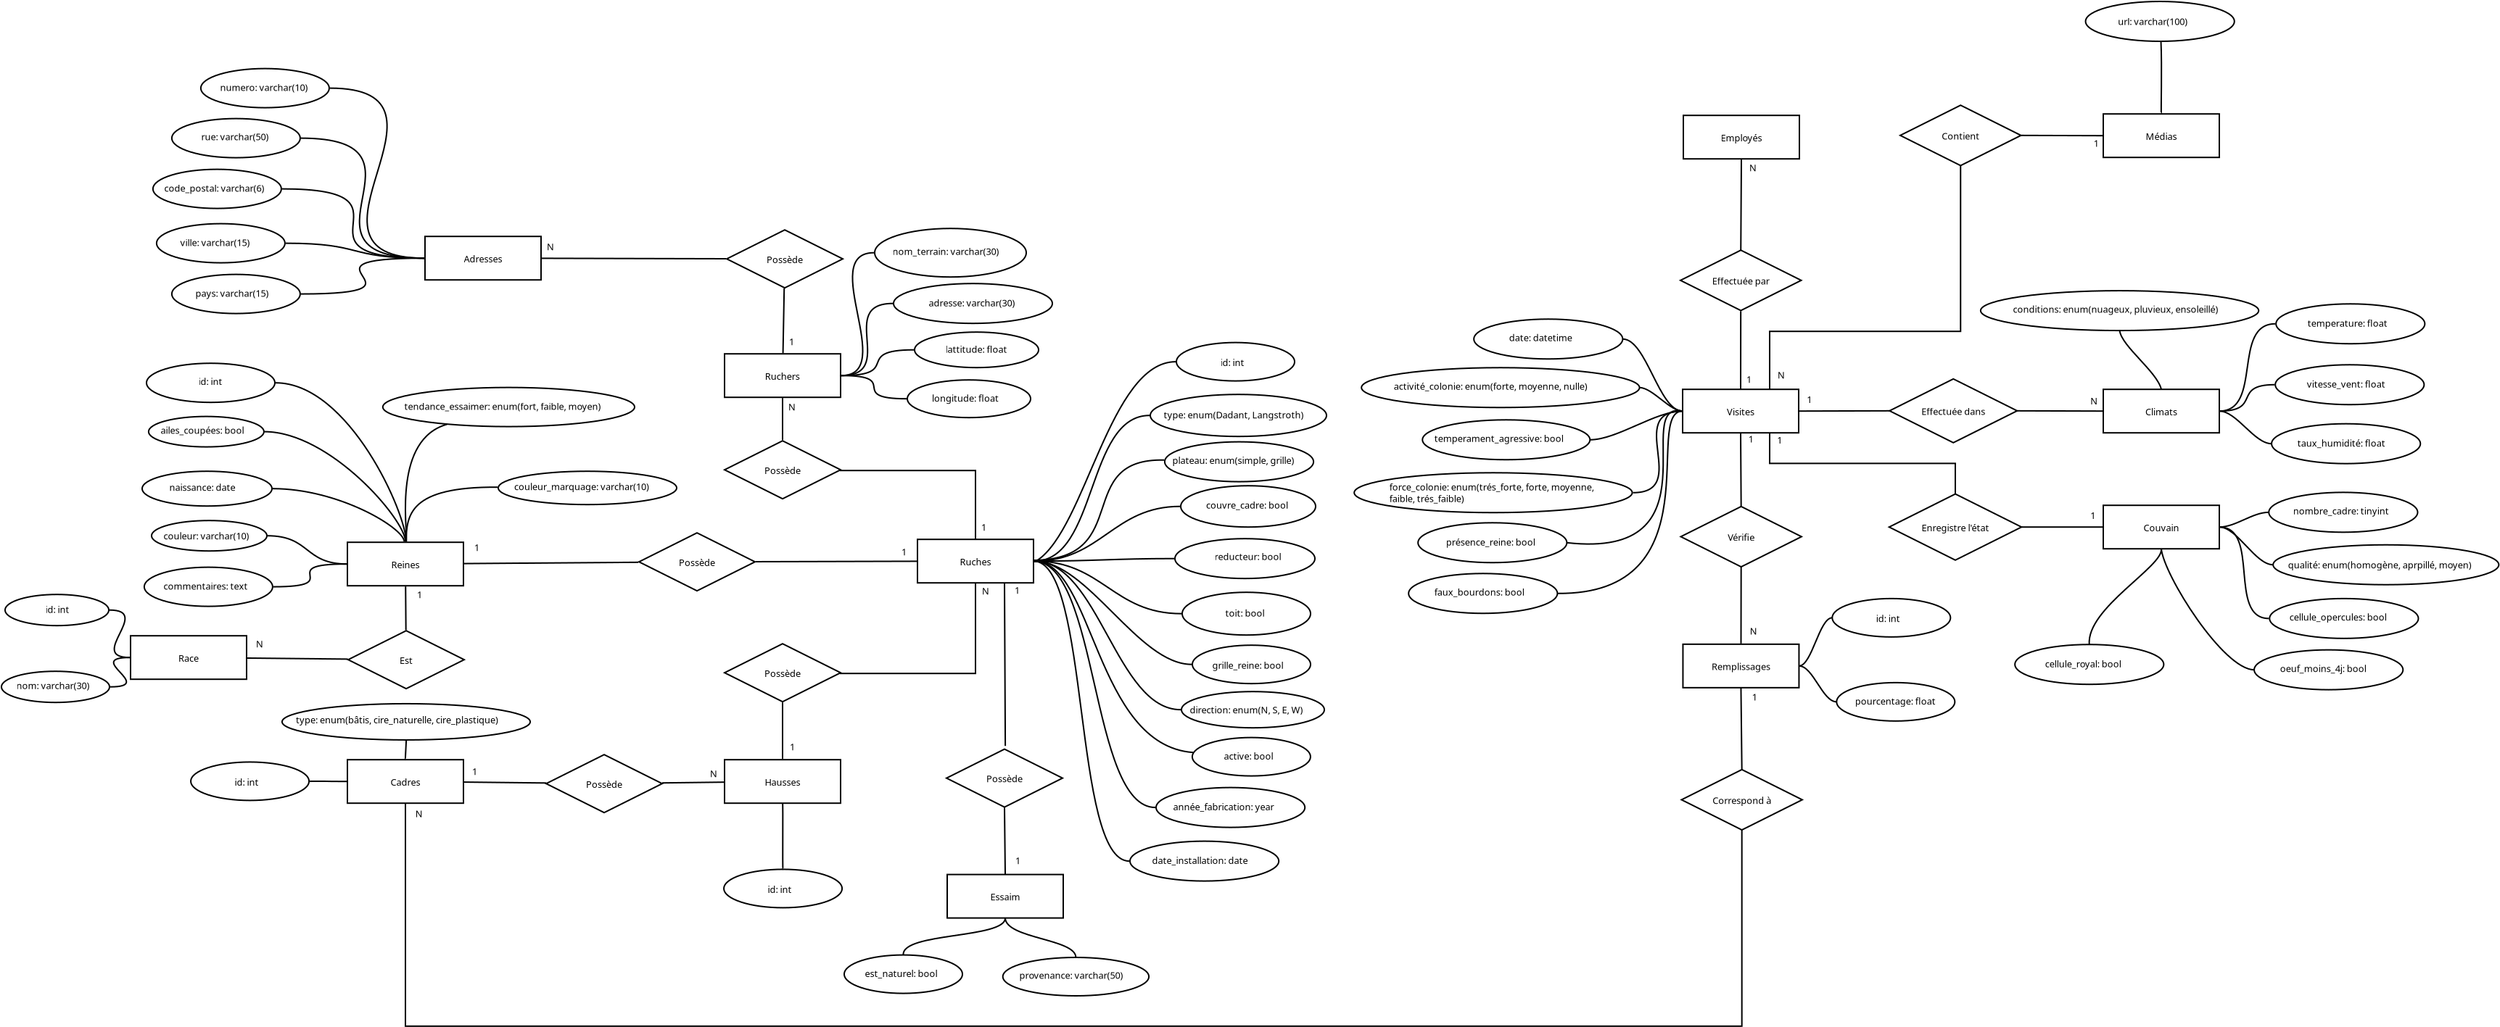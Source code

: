 <?xml version="1.0" encoding="UTF-8"?>
<dia:diagram xmlns:dia="http://www.lysator.liu.se/~alla/dia/">
  <dia:layer name="Arrière-plan" visible="true" active="true">
    <dia:object type="Flowchart - Box" version="0" id="O0">
      <dia:attribute name="obj_pos">
        <dia:point val="50.95,11.55"/>
      </dia:attribute>
      <dia:attribute name="obj_bb">
        <dia:rectangle val="50.9,11.5;59,14.6"/>
      </dia:attribute>
      <dia:attribute name="elem_corner">
        <dia:point val="50.95,11.55"/>
      </dia:attribute>
      <dia:attribute name="elem_width">
        <dia:real val="8"/>
      </dia:attribute>
      <dia:attribute name="elem_height">
        <dia:real val="3"/>
      </dia:attribute>
      <dia:attribute name="show_background">
        <dia:boolean val="true"/>
      </dia:attribute>
      <dia:attribute name="padding">
        <dia:real val="0.5"/>
      </dia:attribute>
      <dia:attribute name="text">
        <dia:composite type="text">
          <dia:attribute name="string">
            <dia:string>#Ruchers#</dia:string>
          </dia:attribute>
          <dia:attribute name="font">
            <dia:font family="sans" style="0" name="Helvetica"/>
          </dia:attribute>
          <dia:attribute name="height">
            <dia:real val="0.8"/>
          </dia:attribute>
          <dia:attribute name="pos">
            <dia:point val="54.95,13.245"/>
          </dia:attribute>
          <dia:attribute name="color">
            <dia:color val="#000000"/>
          </dia:attribute>
          <dia:attribute name="alignment">
            <dia:enum val="1"/>
          </dia:attribute>
        </dia:composite>
      </dia:attribute>
    </dia:object>
    <dia:object type="Flowchart - Box" version="0" id="O1">
      <dia:attribute name="obj_pos">
        <dia:point val="30.3,3.45"/>
      </dia:attribute>
      <dia:attribute name="obj_bb">
        <dia:rectangle val="30.25,3.4;38.35,6.5"/>
      </dia:attribute>
      <dia:attribute name="elem_corner">
        <dia:point val="30.3,3.45"/>
      </dia:attribute>
      <dia:attribute name="elem_width">
        <dia:real val="8"/>
      </dia:attribute>
      <dia:attribute name="elem_height">
        <dia:real val="3"/>
      </dia:attribute>
      <dia:attribute name="show_background">
        <dia:boolean val="true"/>
      </dia:attribute>
      <dia:attribute name="padding">
        <dia:real val="0.5"/>
      </dia:attribute>
      <dia:attribute name="text">
        <dia:composite type="text">
          <dia:attribute name="string">
            <dia:string>#Adresses#</dia:string>
          </dia:attribute>
          <dia:attribute name="font">
            <dia:font family="sans" style="0" name="Helvetica"/>
          </dia:attribute>
          <dia:attribute name="height">
            <dia:real val="0.8"/>
          </dia:attribute>
          <dia:attribute name="pos">
            <dia:point val="34.3,5.145"/>
          </dia:attribute>
          <dia:attribute name="color">
            <dia:color val="#000000"/>
          </dia:attribute>
          <dia:attribute name="alignment">
            <dia:enum val="1"/>
          </dia:attribute>
        </dia:composite>
      </dia:attribute>
    </dia:object>
    <dia:object type="Flowchart - Diamond" version="0" id="O2">
      <dia:attribute name="obj_pos">
        <dia:point val="51.1,3"/>
      </dia:attribute>
      <dia:attribute name="obj_bb">
        <dia:rectangle val="51.05,2.95;59.15,7.05"/>
      </dia:attribute>
      <dia:attribute name="elem_corner">
        <dia:point val="51.1,3"/>
      </dia:attribute>
      <dia:attribute name="elem_width">
        <dia:real val="8"/>
      </dia:attribute>
      <dia:attribute name="elem_height">
        <dia:real val="4"/>
      </dia:attribute>
      <dia:attribute name="show_background">
        <dia:boolean val="true"/>
      </dia:attribute>
      <dia:attribute name="padding">
        <dia:real val="0.354"/>
      </dia:attribute>
      <dia:attribute name="text">
        <dia:composite type="text">
          <dia:attribute name="string">
            <dia:string>#Possède#</dia:string>
          </dia:attribute>
          <dia:attribute name="font">
            <dia:font family="sans" style="0" name="Helvetica"/>
          </dia:attribute>
          <dia:attribute name="height">
            <dia:real val="0.8"/>
          </dia:attribute>
          <dia:attribute name="pos">
            <dia:point val="55.1,5.195"/>
          </dia:attribute>
          <dia:attribute name="color">
            <dia:color val="#000000"/>
          </dia:attribute>
          <dia:attribute name="alignment">
            <dia:enum val="1"/>
          </dia:attribute>
        </dia:composite>
      </dia:attribute>
    </dia:object>
    <dia:object type="Standard - Line" version="0" id="O3">
      <dia:attribute name="obj_pos">
        <dia:point val="38.35,4.96"/>
      </dia:attribute>
      <dia:attribute name="obj_bb">
        <dia:rectangle val="38.3,4.91;51.1,5.04"/>
      </dia:attribute>
      <dia:attribute name="conn_endpoints">
        <dia:point val="38.35,4.96"/>
        <dia:point val="51.05,4.99"/>
      </dia:attribute>
      <dia:attribute name="numcp">
        <dia:int val="1"/>
      </dia:attribute>
      <dia:connections>
        <dia:connection handle="0" to="O1" connection="16"/>
        <dia:connection handle="1" to="O2" connection="16"/>
      </dia:connections>
    </dia:object>
    <dia:object type="Standard - Line" version="0" id="O4">
      <dia:attribute name="obj_pos">
        <dia:point val="55.062,7.031"/>
      </dia:attribute>
      <dia:attribute name="obj_bb">
        <dia:rectangle val="54.928,6.98;55.113,11.551"/>
      </dia:attribute>
      <dia:attribute name="conn_endpoints">
        <dia:point val="55.062,7.031"/>
        <dia:point val="54.979,11.5"/>
      </dia:attribute>
      <dia:attribute name="numcp">
        <dia:int val="1"/>
      </dia:attribute>
      <dia:connections>
        <dia:connection handle="0" to="O2" connection="16"/>
        <dia:connection handle="1" to="O0" connection="16"/>
      </dia:connections>
    </dia:object>
    <dia:object type="Standard - Text" version="1" id="O5">
      <dia:attribute name="obj_pos">
        <dia:point val="38.7,4.4"/>
      </dia:attribute>
      <dia:attribute name="obj_bb">
        <dia:rectangle val="38.7,3.805;39.18,4.553"/>
      </dia:attribute>
      <dia:attribute name="text">
        <dia:composite type="text">
          <dia:attribute name="string">
            <dia:string>#N#</dia:string>
          </dia:attribute>
          <dia:attribute name="font">
            <dia:font family="sans" style="0" name="Helvetica"/>
          </dia:attribute>
          <dia:attribute name="height">
            <dia:real val="0.8"/>
          </dia:attribute>
          <dia:attribute name="pos">
            <dia:point val="38.7,4.4"/>
          </dia:attribute>
          <dia:attribute name="color">
            <dia:color val="#000000"/>
          </dia:attribute>
          <dia:attribute name="alignment">
            <dia:enum val="0"/>
          </dia:attribute>
        </dia:composite>
      </dia:attribute>
      <dia:attribute name="valign">
        <dia:enum val="3"/>
      </dia:attribute>
    </dia:object>
    <dia:object type="Standard - Text" version="1" id="O6">
      <dia:attribute name="obj_pos">
        <dia:point val="55.4,10.95"/>
      </dia:attribute>
      <dia:attribute name="obj_bb">
        <dia:rectangle val="55.4,10.355;55.807,11.102"/>
      </dia:attribute>
      <dia:attribute name="text">
        <dia:composite type="text">
          <dia:attribute name="string">
            <dia:string>#1#</dia:string>
          </dia:attribute>
          <dia:attribute name="font">
            <dia:font family="sans" style="0" name="Helvetica"/>
          </dia:attribute>
          <dia:attribute name="height">
            <dia:real val="0.8"/>
          </dia:attribute>
          <dia:attribute name="pos">
            <dia:point val="55.4,10.95"/>
          </dia:attribute>
          <dia:attribute name="color">
            <dia:color val="#000000"/>
          </dia:attribute>
          <dia:attribute name="alignment">
            <dia:enum val="0"/>
          </dia:attribute>
        </dia:composite>
      </dia:attribute>
      <dia:attribute name="valign">
        <dia:enum val="3"/>
      </dia:attribute>
    </dia:object>
    <dia:object type="Flowchart - Box" version="0" id="O7">
      <dia:attribute name="obj_pos">
        <dia:point val="64.25,24.35"/>
      </dia:attribute>
      <dia:attribute name="obj_bb">
        <dia:rectangle val="64.2,24.3;72.3,27.4"/>
      </dia:attribute>
      <dia:attribute name="elem_corner">
        <dia:point val="64.25,24.35"/>
      </dia:attribute>
      <dia:attribute name="elem_width">
        <dia:real val="8"/>
      </dia:attribute>
      <dia:attribute name="elem_height">
        <dia:real val="3"/>
      </dia:attribute>
      <dia:attribute name="show_background">
        <dia:boolean val="true"/>
      </dia:attribute>
      <dia:attribute name="padding">
        <dia:real val="0.5"/>
      </dia:attribute>
      <dia:attribute name="text">
        <dia:composite type="text">
          <dia:attribute name="string">
            <dia:string>#Ruches#</dia:string>
          </dia:attribute>
          <dia:attribute name="font">
            <dia:font family="sans" style="0" name="Helvetica"/>
          </dia:attribute>
          <dia:attribute name="height">
            <dia:real val="0.8"/>
          </dia:attribute>
          <dia:attribute name="pos">
            <dia:point val="68.25,26.045"/>
          </dia:attribute>
          <dia:attribute name="color">
            <dia:color val="#000000"/>
          </dia:attribute>
          <dia:attribute name="alignment">
            <dia:enum val="1"/>
          </dia:attribute>
        </dia:composite>
      </dia:attribute>
    </dia:object>
    <dia:object type="Flowchart - Diamond" version="0" id="O8">
      <dia:attribute name="obj_pos">
        <dia:point val="50.95,17.55"/>
      </dia:attribute>
      <dia:attribute name="obj_bb">
        <dia:rectangle val="50.9,17.5;59,21.6"/>
      </dia:attribute>
      <dia:attribute name="elem_corner">
        <dia:point val="50.95,17.55"/>
      </dia:attribute>
      <dia:attribute name="elem_width">
        <dia:real val="8"/>
      </dia:attribute>
      <dia:attribute name="elem_height">
        <dia:real val="4"/>
      </dia:attribute>
      <dia:attribute name="show_background">
        <dia:boolean val="true"/>
      </dia:attribute>
      <dia:attribute name="padding">
        <dia:real val="0.354"/>
      </dia:attribute>
      <dia:attribute name="text">
        <dia:composite type="text">
          <dia:attribute name="string">
            <dia:string>#Possède#</dia:string>
          </dia:attribute>
          <dia:attribute name="font">
            <dia:font family="sans" style="0" name="Helvetica"/>
          </dia:attribute>
          <dia:attribute name="height">
            <dia:real val="0.8"/>
          </dia:attribute>
          <dia:attribute name="pos">
            <dia:point val="54.95,19.745"/>
          </dia:attribute>
          <dia:attribute name="color">
            <dia:color val="#000000"/>
          </dia:attribute>
          <dia:attribute name="alignment">
            <dia:enum val="1"/>
          </dia:attribute>
        </dia:composite>
      </dia:attribute>
    </dia:object>
    <dia:object type="Standard - Line" version="0" id="O9">
      <dia:attribute name="obj_pos">
        <dia:point val="54.95,14.6"/>
      </dia:attribute>
      <dia:attribute name="obj_bb">
        <dia:rectangle val="54.9,14.55;55,17.55"/>
      </dia:attribute>
      <dia:attribute name="conn_endpoints">
        <dia:point val="54.95,14.6"/>
        <dia:point val="54.95,17.5"/>
      </dia:attribute>
      <dia:attribute name="numcp">
        <dia:int val="1"/>
      </dia:attribute>
      <dia:connections>
        <dia:connection handle="0" to="O0" connection="16"/>
        <dia:connection handle="1" to="O8" connection="16"/>
      </dia:connections>
    </dia:object>
    <dia:object type="Flowchart - Box" version="0" id="O10">
      <dia:attribute name="obj_pos">
        <dia:point val="50.95,39.55"/>
      </dia:attribute>
      <dia:attribute name="obj_bb">
        <dia:rectangle val="50.9,39.5;59,42.6"/>
      </dia:attribute>
      <dia:attribute name="elem_corner">
        <dia:point val="50.95,39.55"/>
      </dia:attribute>
      <dia:attribute name="elem_width">
        <dia:real val="8"/>
      </dia:attribute>
      <dia:attribute name="elem_height">
        <dia:real val="3"/>
      </dia:attribute>
      <dia:attribute name="show_background">
        <dia:boolean val="true"/>
      </dia:attribute>
      <dia:attribute name="padding">
        <dia:real val="0.5"/>
      </dia:attribute>
      <dia:attribute name="text">
        <dia:composite type="text">
          <dia:attribute name="string">
            <dia:string>#Hausses#</dia:string>
          </dia:attribute>
          <dia:attribute name="font">
            <dia:font family="sans" style="0" name="Helvetica"/>
          </dia:attribute>
          <dia:attribute name="height">
            <dia:real val="0.8"/>
          </dia:attribute>
          <dia:attribute name="pos">
            <dia:point val="54.95,41.245"/>
          </dia:attribute>
          <dia:attribute name="color">
            <dia:color val="#000000"/>
          </dia:attribute>
          <dia:attribute name="alignment">
            <dia:enum val="1"/>
          </dia:attribute>
        </dia:composite>
      </dia:attribute>
    </dia:object>
    <dia:object type="Flowchart - Diamond" version="0" id="O11">
      <dia:attribute name="obj_pos">
        <dia:point val="50.95,31.55"/>
      </dia:attribute>
      <dia:attribute name="obj_bb">
        <dia:rectangle val="50.9,31.5;59,35.6"/>
      </dia:attribute>
      <dia:attribute name="elem_corner">
        <dia:point val="50.95,31.55"/>
      </dia:attribute>
      <dia:attribute name="elem_width">
        <dia:real val="8"/>
      </dia:attribute>
      <dia:attribute name="elem_height">
        <dia:real val="4"/>
      </dia:attribute>
      <dia:attribute name="show_background">
        <dia:boolean val="true"/>
      </dia:attribute>
      <dia:attribute name="padding">
        <dia:real val="0.354"/>
      </dia:attribute>
      <dia:attribute name="text">
        <dia:composite type="text">
          <dia:attribute name="string">
            <dia:string>#Possède#</dia:string>
          </dia:attribute>
          <dia:attribute name="font">
            <dia:font family="sans" style="0" name="Helvetica"/>
          </dia:attribute>
          <dia:attribute name="height">
            <dia:real val="0.8"/>
          </dia:attribute>
          <dia:attribute name="pos">
            <dia:point val="54.95,33.745"/>
          </dia:attribute>
          <dia:attribute name="color">
            <dia:color val="#000000"/>
          </dia:attribute>
          <dia:attribute name="alignment">
            <dia:enum val="1"/>
          </dia:attribute>
        </dia:composite>
      </dia:attribute>
    </dia:object>
    <dia:object type="Standard - Line" version="0" id="O12">
      <dia:attribute name="obj_pos">
        <dia:point val="54.95,35.6"/>
      </dia:attribute>
      <dia:attribute name="obj_bb">
        <dia:rectangle val="54.9,35.55;55,39.55"/>
      </dia:attribute>
      <dia:attribute name="conn_endpoints">
        <dia:point val="54.95,35.6"/>
        <dia:point val="54.95,39.5"/>
      </dia:attribute>
      <dia:attribute name="numcp">
        <dia:int val="1"/>
      </dia:attribute>
      <dia:connections>
        <dia:connection handle="0" to="O11" connection="16"/>
        <dia:connection handle="1" to="O10" connection="16"/>
      </dia:connections>
    </dia:object>
    <dia:object type="Flowchart - Box" version="0" id="O13">
      <dia:attribute name="obj_pos">
        <dia:point val="24.95,39.55"/>
      </dia:attribute>
      <dia:attribute name="obj_bb">
        <dia:rectangle val="24.9,39.5;33,42.6"/>
      </dia:attribute>
      <dia:attribute name="elem_corner">
        <dia:point val="24.95,39.55"/>
      </dia:attribute>
      <dia:attribute name="elem_width">
        <dia:real val="8"/>
      </dia:attribute>
      <dia:attribute name="elem_height">
        <dia:real val="3"/>
      </dia:attribute>
      <dia:attribute name="show_background">
        <dia:boolean val="true"/>
      </dia:attribute>
      <dia:attribute name="padding">
        <dia:real val="0.5"/>
      </dia:attribute>
      <dia:attribute name="text">
        <dia:composite type="text">
          <dia:attribute name="string">
            <dia:string>#Cadres#</dia:string>
          </dia:attribute>
          <dia:attribute name="font">
            <dia:font family="sans" style="0" name="Helvetica"/>
          </dia:attribute>
          <dia:attribute name="height">
            <dia:real val="0.8"/>
          </dia:attribute>
          <dia:attribute name="pos">
            <dia:point val="28.95,41.245"/>
          </dia:attribute>
          <dia:attribute name="color">
            <dia:color val="#000000"/>
          </dia:attribute>
          <dia:attribute name="alignment">
            <dia:enum val="1"/>
          </dia:attribute>
        </dia:composite>
      </dia:attribute>
    </dia:object>
    <dia:object type="Flowchart - Diamond" version="0" id="O14">
      <dia:attribute name="obj_pos">
        <dia:point val="38.65,39.2"/>
      </dia:attribute>
      <dia:attribute name="obj_bb">
        <dia:rectangle val="38.6,39.15;46.7,43.25"/>
      </dia:attribute>
      <dia:attribute name="elem_corner">
        <dia:point val="38.65,39.2"/>
      </dia:attribute>
      <dia:attribute name="elem_width">
        <dia:real val="8"/>
      </dia:attribute>
      <dia:attribute name="elem_height">
        <dia:real val="4"/>
      </dia:attribute>
      <dia:attribute name="show_background">
        <dia:boolean val="true"/>
      </dia:attribute>
      <dia:attribute name="padding">
        <dia:real val="0.354"/>
      </dia:attribute>
      <dia:attribute name="text">
        <dia:composite type="text">
          <dia:attribute name="string">
            <dia:string>#Possède#</dia:string>
          </dia:attribute>
          <dia:attribute name="font">
            <dia:font family="sans" style="0" name="Helvetica"/>
          </dia:attribute>
          <dia:attribute name="height">
            <dia:real val="0.8"/>
          </dia:attribute>
          <dia:attribute name="pos">
            <dia:point val="42.65,41.395"/>
          </dia:attribute>
          <dia:attribute name="color">
            <dia:color val="#000000"/>
          </dia:attribute>
          <dia:attribute name="alignment">
            <dia:enum val="1"/>
          </dia:attribute>
        </dia:composite>
      </dia:attribute>
    </dia:object>
    <dia:object type="Standard - Line" version="0" id="O15">
      <dia:attribute name="obj_pos">
        <dia:point val="32.999,41.094"/>
      </dia:attribute>
      <dia:attribute name="obj_bb">
        <dia:rectangle val="32.948,41.044;38.714,41.207"/>
      </dia:attribute>
      <dia:attribute name="conn_endpoints">
        <dia:point val="32.999,41.094"/>
        <dia:point val="38.663,41.156"/>
      </dia:attribute>
      <dia:attribute name="numcp">
        <dia:int val="1"/>
      </dia:attribute>
      <dia:connections>
        <dia:connection handle="0" to="O13" connection="16"/>
        <dia:connection handle="1" to="O14" connection="16"/>
      </dia:connections>
    </dia:object>
    <dia:object type="Standard - Line" version="0" id="O16">
      <dia:attribute name="obj_pos">
        <dia:point val="46.651,41.151"/>
      </dia:attribute>
      <dia:attribute name="obj_bb">
        <dia:rectangle val="46.601,41.049;50.951,41.202"/>
      </dia:attribute>
      <dia:attribute name="conn_endpoints">
        <dia:point val="46.651,41.151"/>
        <dia:point val="50.901,41.099"/>
      </dia:attribute>
      <dia:attribute name="numcp">
        <dia:int val="1"/>
      </dia:attribute>
      <dia:connections>
        <dia:connection handle="0" to="O14" connection="16"/>
        <dia:connection handle="1" to="O10" connection="16"/>
      </dia:connections>
    </dia:object>
    <dia:object type="Flowchart - Box" version="0" id="O17">
      <dia:attribute name="obj_pos">
        <dia:point val="24.95,24.55"/>
      </dia:attribute>
      <dia:attribute name="obj_bb">
        <dia:rectangle val="24.9,24.5;33,27.6"/>
      </dia:attribute>
      <dia:attribute name="elem_corner">
        <dia:point val="24.95,24.55"/>
      </dia:attribute>
      <dia:attribute name="elem_width">
        <dia:real val="8"/>
      </dia:attribute>
      <dia:attribute name="elem_height">
        <dia:real val="3"/>
      </dia:attribute>
      <dia:attribute name="border_width">
        <dia:real val="0.1"/>
      </dia:attribute>
      <dia:attribute name="show_background">
        <dia:boolean val="true"/>
      </dia:attribute>
      <dia:attribute name="padding">
        <dia:real val="0.5"/>
      </dia:attribute>
      <dia:attribute name="text">
        <dia:composite type="text">
          <dia:attribute name="string">
            <dia:string>#Reines#</dia:string>
          </dia:attribute>
          <dia:attribute name="font">
            <dia:font family="sans" style="0" name="Helvetica"/>
          </dia:attribute>
          <dia:attribute name="height">
            <dia:real val="0.8"/>
          </dia:attribute>
          <dia:attribute name="pos">
            <dia:point val="28.95,26.245"/>
          </dia:attribute>
          <dia:attribute name="color">
            <dia:color val="#000000"/>
          </dia:attribute>
          <dia:attribute name="alignment">
            <dia:enum val="1"/>
          </dia:attribute>
        </dia:composite>
      </dia:attribute>
    </dia:object>
    <dia:object type="Flowchart - Diamond" version="0" id="O18">
      <dia:attribute name="obj_pos">
        <dia:point val="45.05,23.9"/>
      </dia:attribute>
      <dia:attribute name="obj_bb">
        <dia:rectangle val="45,23.85;53.1,27.95"/>
      </dia:attribute>
      <dia:attribute name="elem_corner">
        <dia:point val="45.05,23.9"/>
      </dia:attribute>
      <dia:attribute name="elem_width">
        <dia:real val="8"/>
      </dia:attribute>
      <dia:attribute name="elem_height">
        <dia:real val="4"/>
      </dia:attribute>
      <dia:attribute name="show_background">
        <dia:boolean val="true"/>
      </dia:attribute>
      <dia:attribute name="padding">
        <dia:real val="0.354"/>
      </dia:attribute>
      <dia:attribute name="text">
        <dia:composite type="text">
          <dia:attribute name="string">
            <dia:string>#Possède#</dia:string>
          </dia:attribute>
          <dia:attribute name="font">
            <dia:font family="sans" style="0" name="Helvetica"/>
          </dia:attribute>
          <dia:attribute name="height">
            <dia:real val="0.8"/>
          </dia:attribute>
          <dia:attribute name="pos">
            <dia:point val="49.05,26.095"/>
          </dia:attribute>
          <dia:attribute name="color">
            <dia:color val="#000000"/>
          </dia:attribute>
          <dia:attribute name="alignment">
            <dia:enum val="1"/>
          </dia:attribute>
        </dia:composite>
      </dia:attribute>
    </dia:object>
    <dia:object type="Standard - Line" version="0" id="O19">
      <dia:attribute name="obj_pos">
        <dia:point val="33.0,26.02"/>
      </dia:attribute>
      <dia:attribute name="obj_bb">
        <dia:rectangle val="32.949,25.88;45.06,26.07"/>
      </dia:attribute>
      <dia:attribute name="conn_endpoints">
        <dia:point val="33.0,26.02"/>
        <dia:point val="45.01,25.93"/>
      </dia:attribute>
      <dia:attribute name="numcp">
        <dia:int val="1"/>
      </dia:attribute>
      <dia:connections>
        <dia:connection handle="0" to="O17" connection="16"/>
        <dia:connection handle="1" to="O18" connection="16"/>
      </dia:connections>
    </dia:object>
    <dia:object type="Standard - Line" version="0" id="O20">
      <dia:attribute name="obj_pos">
        <dia:point val="53.1,25.89"/>
      </dia:attribute>
      <dia:attribute name="obj_bb">
        <dia:rectangle val="53.05,25.81;64.25,25.94"/>
      </dia:attribute>
      <dia:attribute name="conn_endpoints">
        <dia:point val="53.1,25.89"/>
        <dia:point val="64.2,25.86"/>
      </dia:attribute>
      <dia:attribute name="numcp">
        <dia:int val="1"/>
      </dia:attribute>
      <dia:connections>
        <dia:connection handle="0" to="O18" connection="16"/>
        <dia:connection handle="1" to="O7" connection="16"/>
      </dia:connections>
    </dia:object>
    <dia:object type="Standard - Text" version="1" id="O21">
      <dia:attribute name="obj_pos">
        <dia:point val="55.35,15.45"/>
      </dia:attribute>
      <dia:attribute name="obj_bb">
        <dia:rectangle val="55.35,14.855;55.83,15.602"/>
      </dia:attribute>
      <dia:attribute name="text">
        <dia:composite type="text">
          <dia:attribute name="string">
            <dia:string>#N#</dia:string>
          </dia:attribute>
          <dia:attribute name="font">
            <dia:font family="sans" style="0" name="Helvetica"/>
          </dia:attribute>
          <dia:attribute name="height">
            <dia:real val="0.8"/>
          </dia:attribute>
          <dia:attribute name="pos">
            <dia:point val="55.35,15.45"/>
          </dia:attribute>
          <dia:attribute name="color">
            <dia:color val="#000000"/>
          </dia:attribute>
          <dia:attribute name="alignment">
            <dia:enum val="0"/>
          </dia:attribute>
        </dia:composite>
      </dia:attribute>
      <dia:attribute name="valign">
        <dia:enum val="3"/>
      </dia:attribute>
    </dia:object>
    <dia:object type="Standard - Text" version="1" id="O22">
      <dia:attribute name="obj_pos">
        <dia:point val="68.65,23.75"/>
      </dia:attribute>
      <dia:attribute name="obj_bb">
        <dia:rectangle val="68.65,23.155;69.058,23.902"/>
      </dia:attribute>
      <dia:attribute name="text">
        <dia:composite type="text">
          <dia:attribute name="string">
            <dia:string>#1#</dia:string>
          </dia:attribute>
          <dia:attribute name="font">
            <dia:font family="sans" style="0" name="Helvetica"/>
          </dia:attribute>
          <dia:attribute name="height">
            <dia:real val="0.8"/>
          </dia:attribute>
          <dia:attribute name="pos">
            <dia:point val="68.65,23.75"/>
          </dia:attribute>
          <dia:attribute name="color">
            <dia:color val="#000000"/>
          </dia:attribute>
          <dia:attribute name="alignment">
            <dia:enum val="0"/>
          </dia:attribute>
        </dia:composite>
      </dia:attribute>
      <dia:attribute name="valign">
        <dia:enum val="3"/>
      </dia:attribute>
    </dia:object>
    <dia:object type="Standard - Text" version="1" id="O23">
      <dia:attribute name="obj_pos">
        <dia:point val="63.15,25.45"/>
      </dia:attribute>
      <dia:attribute name="obj_bb">
        <dia:rectangle val="63.15,24.855;63.557,25.602"/>
      </dia:attribute>
      <dia:attribute name="text">
        <dia:composite type="text">
          <dia:attribute name="string">
            <dia:string>#1#</dia:string>
          </dia:attribute>
          <dia:attribute name="font">
            <dia:font family="sans" style="0" name="Helvetica"/>
          </dia:attribute>
          <dia:attribute name="height">
            <dia:real val="0.8"/>
          </dia:attribute>
          <dia:attribute name="pos">
            <dia:point val="63.15,25.45"/>
          </dia:attribute>
          <dia:attribute name="color">
            <dia:color val="#000000"/>
          </dia:attribute>
          <dia:attribute name="alignment">
            <dia:enum val="0"/>
          </dia:attribute>
        </dia:composite>
      </dia:attribute>
      <dia:attribute name="valign">
        <dia:enum val="3"/>
      </dia:attribute>
    </dia:object>
    <dia:object type="Standard - Text" version="1" id="O24">
      <dia:attribute name="obj_pos">
        <dia:point val="33.7,25.15"/>
      </dia:attribute>
      <dia:attribute name="obj_bb">
        <dia:rectangle val="33.7,24.555;34.108,25.302"/>
      </dia:attribute>
      <dia:attribute name="text">
        <dia:composite type="text">
          <dia:attribute name="string">
            <dia:string>#1#</dia:string>
          </dia:attribute>
          <dia:attribute name="font">
            <dia:font family="sans" style="0" name="Helvetica"/>
          </dia:attribute>
          <dia:attribute name="height">
            <dia:real val="0.8"/>
          </dia:attribute>
          <dia:attribute name="pos">
            <dia:point val="33.7,25.15"/>
          </dia:attribute>
          <dia:attribute name="color">
            <dia:color val="#000000"/>
          </dia:attribute>
          <dia:attribute name="alignment">
            <dia:enum val="0"/>
          </dia:attribute>
        </dia:composite>
      </dia:attribute>
      <dia:attribute name="valign">
        <dia:enum val="3"/>
      </dia:attribute>
    </dia:object>
    <dia:object type="Standard - Text" version="1" id="O25">
      <dia:attribute name="obj_pos">
        <dia:point val="68.705,28.15"/>
      </dia:attribute>
      <dia:attribute name="obj_bb">
        <dia:rectangle val="68.705,27.555;69.185,28.302"/>
      </dia:attribute>
      <dia:attribute name="text">
        <dia:composite type="text">
          <dia:attribute name="string">
            <dia:string>#N#</dia:string>
          </dia:attribute>
          <dia:attribute name="font">
            <dia:font family="sans" style="0" name="Helvetica"/>
          </dia:attribute>
          <dia:attribute name="height">
            <dia:real val="0.8"/>
          </dia:attribute>
          <dia:attribute name="pos">
            <dia:point val="68.705,28.15"/>
          </dia:attribute>
          <dia:attribute name="color">
            <dia:color val="#000000"/>
          </dia:attribute>
          <dia:attribute name="alignment">
            <dia:enum val="0"/>
          </dia:attribute>
        </dia:composite>
      </dia:attribute>
      <dia:attribute name="valign">
        <dia:enum val="3"/>
      </dia:attribute>
    </dia:object>
    <dia:object type="Standard - Text" version="1" id="O26">
      <dia:attribute name="obj_pos">
        <dia:point val="55.45,38.9"/>
      </dia:attribute>
      <dia:attribute name="obj_bb">
        <dia:rectangle val="55.45,38.305;55.858,39.053"/>
      </dia:attribute>
      <dia:attribute name="text">
        <dia:composite type="text">
          <dia:attribute name="string">
            <dia:string>#1#</dia:string>
          </dia:attribute>
          <dia:attribute name="font">
            <dia:font family="sans" style="0" name="Helvetica"/>
          </dia:attribute>
          <dia:attribute name="height">
            <dia:real val="0.8"/>
          </dia:attribute>
          <dia:attribute name="pos">
            <dia:point val="55.45,38.9"/>
          </dia:attribute>
          <dia:attribute name="color">
            <dia:color val="#000000"/>
          </dia:attribute>
          <dia:attribute name="alignment">
            <dia:enum val="0"/>
          </dia:attribute>
        </dia:composite>
      </dia:attribute>
      <dia:attribute name="valign">
        <dia:enum val="3"/>
      </dia:attribute>
    </dia:object>
    <dia:object type="Standard - Text" version="1" id="O27">
      <dia:attribute name="obj_pos">
        <dia:point val="49.95,40.75"/>
      </dia:attribute>
      <dia:attribute name="obj_bb">
        <dia:rectangle val="49.95,40.155;50.43,40.903"/>
      </dia:attribute>
      <dia:attribute name="text">
        <dia:composite type="text">
          <dia:attribute name="string">
            <dia:string>#N#</dia:string>
          </dia:attribute>
          <dia:attribute name="font">
            <dia:font family="sans" style="0" name="Helvetica"/>
          </dia:attribute>
          <dia:attribute name="height">
            <dia:real val="0.8"/>
          </dia:attribute>
          <dia:attribute name="pos">
            <dia:point val="49.95,40.75"/>
          </dia:attribute>
          <dia:attribute name="color">
            <dia:color val="#000000"/>
          </dia:attribute>
          <dia:attribute name="alignment">
            <dia:enum val="0"/>
          </dia:attribute>
        </dia:composite>
      </dia:attribute>
      <dia:attribute name="valign">
        <dia:enum val="3"/>
      </dia:attribute>
    </dia:object>
    <dia:object type="Standard - Text" version="1" id="O28">
      <dia:attribute name="obj_pos">
        <dia:point val="33.55,40.6"/>
      </dia:attribute>
      <dia:attribute name="obj_bb">
        <dia:rectangle val="33.55,40.005;33.958,40.752"/>
      </dia:attribute>
      <dia:attribute name="text">
        <dia:composite type="text">
          <dia:attribute name="string">
            <dia:string>#1#</dia:string>
          </dia:attribute>
          <dia:attribute name="font">
            <dia:font family="sans" style="0" name="Helvetica"/>
          </dia:attribute>
          <dia:attribute name="height">
            <dia:real val="0.8"/>
          </dia:attribute>
          <dia:attribute name="pos">
            <dia:point val="33.55,40.6"/>
          </dia:attribute>
          <dia:attribute name="color">
            <dia:color val="#000000"/>
          </dia:attribute>
          <dia:attribute name="alignment">
            <dia:enum val="0"/>
          </dia:attribute>
        </dia:composite>
      </dia:attribute>
      <dia:attribute name="valign">
        <dia:enum val="3"/>
      </dia:attribute>
    </dia:object>
    <dia:object type="Standard - Text" version="1" id="O29">
      <dia:attribute name="obj_pos">
        <dia:point val="87.575,21.275"/>
      </dia:attribute>
      <dia:attribute name="obj_bb">
        <dia:rectangle val="87.575,20.68;87.575,21.427"/>
      </dia:attribute>
      <dia:attribute name="text">
        <dia:composite type="text">
          <dia:attribute name="string">
            <dia:string>##</dia:string>
          </dia:attribute>
          <dia:attribute name="font">
            <dia:font family="sans" style="0" name="Helvetica"/>
          </dia:attribute>
          <dia:attribute name="height">
            <dia:real val="0.8"/>
          </dia:attribute>
          <dia:attribute name="pos">
            <dia:point val="87.575,21.275"/>
          </dia:attribute>
          <dia:attribute name="color">
            <dia:color val="#000000"/>
          </dia:attribute>
          <dia:attribute name="alignment">
            <dia:enum val="0"/>
          </dia:attribute>
        </dia:composite>
      </dia:attribute>
      <dia:attribute name="valign">
        <dia:enum val="3"/>
      </dia:attribute>
    </dia:object>
    <dia:object type="Standard - Text" version="1" id="O30">
      <dia:attribute name="obj_pos">
        <dia:point val="86.375,15.8"/>
      </dia:attribute>
      <dia:attribute name="obj_bb">
        <dia:rectangle val="86.375,15.205;86.375,15.953"/>
      </dia:attribute>
      <dia:attribute name="text">
        <dia:composite type="text">
          <dia:attribute name="string">
            <dia:string>##</dia:string>
          </dia:attribute>
          <dia:attribute name="font">
            <dia:font family="sans" style="0" name="Helvetica"/>
          </dia:attribute>
          <dia:attribute name="height">
            <dia:real val="0.8"/>
          </dia:attribute>
          <dia:attribute name="pos">
            <dia:point val="86.375,15.8"/>
          </dia:attribute>
          <dia:attribute name="color">
            <dia:color val="#000000"/>
          </dia:attribute>
          <dia:attribute name="alignment">
            <dia:enum val="0"/>
          </dia:attribute>
        </dia:composite>
      </dia:attribute>
      <dia:attribute name="valign">
        <dia:enum val="3"/>
      </dia:attribute>
      <dia:connections>
        <dia:connection handle="0" to="O63" connection="8"/>
      </dia:connections>
    </dia:object>
    <dia:object type="Standard - BezierLine" version="0" id="O31">
      <dia:attribute name="obj_pos">
        <dia:point val="86.375,15.8"/>
      </dia:attribute>
      <dia:attribute name="obj_bb">
        <dia:rectangle val="72.249,15.75;80.3,25.9"/>
      </dia:attribute>
      <dia:attribute name="bez_points">
        <dia:point val="86.375,15.8"/>
        <dia:point val="82.001,15.8"/>
        <dia:point val="72.624,25.85"/>
        <dia:point val="68.25,25.85"/>
      </dia:attribute>
      <dia:attribute name="corner_types">
        <dia:enum val="0"/>
        <dia:enum val="0"/>
      </dia:attribute>
      <dia:connections>
        <dia:connection handle="0" to="O63" connection="8"/>
        <dia:connection handle="3" to="O7" connection="16"/>
      </dia:connections>
    </dia:object>
    <dia:group>
      <dia:object type="Standard - Ellipse" version="0" id="O32">
        <dia:attribute name="obj_pos">
          <dia:point val="82.4,20.65"/>
        </dia:attribute>
        <dia:attribute name="obj_bb">
          <dia:rectangle val="82.35,20.6;91.75,23.55"/>
        </dia:attribute>
        <dia:attribute name="elem_corner">
          <dia:point val="82.4,20.65"/>
        </dia:attribute>
        <dia:attribute name="elem_width">
          <dia:real val="9.3"/>
        </dia:attribute>
        <dia:attribute name="elem_height">
          <dia:real val="2.85"/>
        </dia:attribute>
      </dia:object>
      <dia:object type="Standard - Text" version="1" id="O33">
        <dia:attribute name="obj_pos">
          <dia:point val="84.15,22.225"/>
        </dia:attribute>
        <dia:attribute name="obj_bb">
          <dia:rectangle val="84.15,21.63;90.225,22.378"/>
        </dia:attribute>
        <dia:attribute name="text">
          <dia:composite type="text">
            <dia:attribute name="string">
              <dia:string>#couvre_cadre: bool#</dia:string>
            </dia:attribute>
            <dia:attribute name="font">
              <dia:font family="sans" style="0" name="Helvetica"/>
            </dia:attribute>
            <dia:attribute name="height">
              <dia:real val="0.8"/>
            </dia:attribute>
            <dia:attribute name="pos">
              <dia:point val="84.15,22.225"/>
            </dia:attribute>
            <dia:attribute name="color">
              <dia:color val="#000000"/>
            </dia:attribute>
            <dia:attribute name="alignment">
              <dia:enum val="0"/>
            </dia:attribute>
          </dia:composite>
        </dia:attribute>
        <dia:attribute name="valign">
          <dia:enum val="3"/>
        </dia:attribute>
      </dia:object>
    </dia:group>
    <dia:object type="Standard - BezierLine" version="0" id="O34">
      <dia:attribute name="obj_pos">
        <dia:point val="87.05,22.075"/>
      </dia:attribute>
      <dia:attribute name="obj_bb">
        <dia:rectangle val="72.25,22.025;82.409,25.9"/>
      </dia:attribute>
      <dia:attribute name="bez_points">
        <dia:point val="87.05,22.075"/>
        <dia:point val="82.419,22.075"/>
        <dia:point val="72.881,25.85"/>
        <dia:point val="68.25,25.85"/>
      </dia:attribute>
      <dia:attribute name="corner_types">
        <dia:enum val="0"/>
        <dia:enum val="0"/>
      </dia:attribute>
      <dia:connections>
        <dia:connection handle="0" to="O32" connection="8"/>
        <dia:connection handle="3" to="O7" connection="16"/>
      </dia:connections>
    </dia:object>
    <dia:group>
      <dia:object type="Standard - Ellipse" version="0" id="O35">
        <dia:attribute name="obj_pos">
          <dia:point val="82,24.3"/>
        </dia:attribute>
        <dia:attribute name="obj_bb">
          <dia:rectangle val="81.95,24.25;91.7,27.1"/>
        </dia:attribute>
        <dia:attribute name="elem_corner">
          <dia:point val="82,24.3"/>
        </dia:attribute>
        <dia:attribute name="elem_width">
          <dia:real val="9.65"/>
        </dia:attribute>
        <dia:attribute name="elem_height">
          <dia:real val="2.75"/>
        </dia:attribute>
      </dia:object>
      <dia:object type="Standard - Text" version="1" id="O36">
        <dia:attribute name="obj_pos">
          <dia:point val="84.725,25.775"/>
        </dia:attribute>
        <dia:attribute name="obj_bb">
          <dia:rectangle val="84.725,25.18;89.623,25.927"/>
        </dia:attribute>
        <dia:attribute name="text">
          <dia:composite type="text">
            <dia:attribute name="string">
              <dia:string>#reducteur: bool#</dia:string>
            </dia:attribute>
            <dia:attribute name="font">
              <dia:font family="sans" style="0" name="Helvetica"/>
            </dia:attribute>
            <dia:attribute name="height">
              <dia:real val="0.8"/>
            </dia:attribute>
            <dia:attribute name="pos">
              <dia:point val="84.725,25.775"/>
            </dia:attribute>
            <dia:attribute name="color">
              <dia:color val="#000000"/>
            </dia:attribute>
            <dia:attribute name="alignment">
              <dia:enum val="0"/>
            </dia:attribute>
          </dia:composite>
        </dia:attribute>
        <dia:attribute name="valign">
          <dia:enum val="3"/>
        </dia:attribute>
      </dia:object>
    </dia:group>
    <dia:object type="Standard - BezierLine" version="0" id="O37">
      <dia:attribute name="obj_pos">
        <dia:point val="86.825,25.675"/>
      </dia:attribute>
      <dia:attribute name="obj_bb">
        <dia:rectangle val="72.25,25.625;82.002,25.9"/>
      </dia:attribute>
      <dia:attribute name="bez_points">
        <dia:point val="86.825,25.675"/>
        <dia:point val="82.6,25.675"/>
        <dia:point val="72.475,25.85"/>
        <dia:point val="68.25,25.85"/>
      </dia:attribute>
      <dia:attribute name="corner_types">
        <dia:enum val="0"/>
        <dia:enum val="0"/>
      </dia:attribute>
      <dia:connections>
        <dia:connection handle="0" to="O35" connection="8"/>
        <dia:connection handle="3" to="O7" connection="16"/>
      </dia:connections>
    </dia:object>
    <dia:group>
      <dia:object type="Standard - Ellipse" version="0" id="O38">
        <dia:attribute name="obj_pos">
          <dia:point val="82.5,28"/>
        </dia:attribute>
        <dia:attribute name="obj_bb">
          <dia:rectangle val="82.45,27.95;91.4,31"/>
        </dia:attribute>
        <dia:attribute name="elem_corner">
          <dia:point val="82.5,28"/>
        </dia:attribute>
        <dia:attribute name="elem_width">
          <dia:real val="8.85"/>
        </dia:attribute>
        <dia:attribute name="elem_height">
          <dia:real val="2.95"/>
        </dia:attribute>
      </dia:object>
      <dia:object type="Standard - Text" version="1" id="O39">
        <dia:attribute name="obj_pos">
          <dia:point val="85.475,29.675"/>
        </dia:attribute>
        <dia:attribute name="obj_bb">
          <dia:rectangle val="85.475,29.08;88.332,29.828"/>
        </dia:attribute>
        <dia:attribute name="text">
          <dia:composite type="text">
            <dia:attribute name="string">
              <dia:string>#toit: bool#</dia:string>
            </dia:attribute>
            <dia:attribute name="font">
              <dia:font family="sans" style="0" name="Helvetica"/>
            </dia:attribute>
            <dia:attribute name="height">
              <dia:real val="0.8"/>
            </dia:attribute>
            <dia:attribute name="pos">
              <dia:point val="85.475,29.675"/>
            </dia:attribute>
            <dia:attribute name="color">
              <dia:color val="#000000"/>
            </dia:attribute>
            <dia:attribute name="alignment">
              <dia:enum val="0"/>
            </dia:attribute>
          </dia:composite>
        </dia:attribute>
        <dia:attribute name="valign">
          <dia:enum val="3"/>
        </dia:attribute>
      </dia:object>
    </dia:group>
    <dia:object type="Standard - BezierLine" version="0" id="O40">
      <dia:attribute name="obj_pos">
        <dia:point val="86.925,29.475"/>
      </dia:attribute>
      <dia:attribute name="obj_bb">
        <dia:rectangle val="72.25,25.8;82.5,29.525"/>
      </dia:attribute>
      <dia:attribute name="bez_points">
        <dia:point val="86.925,29.475"/>
        <dia:point val="82.186,29.475"/>
        <dia:point val="72.989,25.85"/>
        <dia:point val="68.25,25.85"/>
      </dia:attribute>
      <dia:attribute name="corner_types">
        <dia:enum val="0"/>
        <dia:enum val="0"/>
      </dia:attribute>
      <dia:connections>
        <dia:connection handle="0" to="O38" connection="8"/>
        <dia:connection handle="3" to="O7" connection="16"/>
      </dia:connections>
    </dia:object>
    <dia:object type="Standard - BezierLine" version="0" id="O41">
      <dia:attribute name="obj_pos">
        <dia:point val="87.275,32.975"/>
      </dia:attribute>
      <dia:attribute name="obj_bb">
        <dia:rectangle val="72.25,25.8;83.2,33.025"/>
      </dia:attribute>
      <dia:attribute name="bez_points">
        <dia:point val="87.275,32.975"/>
        <dia:point val="83.582,32.975"/>
        <dia:point val="71.944,25.85"/>
        <dia:point val="68.25,25.85"/>
      </dia:attribute>
      <dia:attribute name="corner_types">
        <dia:enum val="0"/>
        <dia:enum val="0"/>
      </dia:attribute>
      <dia:connections>
        <dia:connection handle="0" to="O110" connection="8"/>
        <dia:connection handle="3" to="O7" connection="16"/>
      </dia:connections>
    </dia:object>
    <dia:group>
      <dia:object type="Standard - Ellipse" version="0" id="O42">
        <dia:attribute name="obj_pos">
          <dia:point val="61.3,2.9"/>
        </dia:attribute>
        <dia:attribute name="obj_bb">
          <dia:rectangle val="61.25,2.85;71.8,6.3"/>
        </dia:attribute>
        <dia:attribute name="elem_corner">
          <dia:point val="61.3,2.9"/>
        </dia:attribute>
        <dia:attribute name="elem_width">
          <dia:real val="10.45"/>
        </dia:attribute>
        <dia:attribute name="elem_height">
          <dia:real val="3.35"/>
        </dia:attribute>
      </dia:object>
      <dia:object type="Standard - Text" version="1" id="O43">
        <dia:attribute name="obj_pos">
          <dia:point val="62.525,4.725"/>
        </dia:attribute>
        <dia:attribute name="obj_bb">
          <dia:rectangle val="62.525,4.13;70.565,4.878"/>
        </dia:attribute>
        <dia:attribute name="text">
          <dia:composite type="text">
            <dia:attribute name="string">
              <dia:string>#nom_terrain: varchar(30)#</dia:string>
            </dia:attribute>
            <dia:attribute name="font">
              <dia:font family="sans" style="0" name="Helvetica"/>
            </dia:attribute>
            <dia:attribute name="height">
              <dia:real val="0.8"/>
            </dia:attribute>
            <dia:attribute name="pos">
              <dia:point val="62.525,4.725"/>
            </dia:attribute>
            <dia:attribute name="color">
              <dia:color val="#000000"/>
            </dia:attribute>
            <dia:attribute name="alignment">
              <dia:enum val="0"/>
            </dia:attribute>
          </dia:composite>
        </dia:attribute>
        <dia:attribute name="valign">
          <dia:enum val="3"/>
        </dia:attribute>
      </dia:object>
    </dia:group>
    <dia:object type="Standard - BezierLine" version="0" id="O44">
      <dia:attribute name="obj_pos">
        <dia:point val="66.525,4.575"/>
      </dia:attribute>
      <dia:attribute name="obj_bb">
        <dia:rectangle val="58.95,4.525;61.3,13.1"/>
      </dia:attribute>
      <dia:attribute name="bez_points">
        <dia:point val="66.525,4.575"/>
        <dia:point val="62.599,4.575"/>
        <dia:point val="58.876,13.05"/>
        <dia:point val="54.95,13.05"/>
      </dia:attribute>
      <dia:attribute name="corner_types">
        <dia:enum val="0"/>
        <dia:enum val="0"/>
      </dia:attribute>
      <dia:connections>
        <dia:connection handle="0" to="O42" connection="8"/>
        <dia:connection handle="3" to="O0" connection="16"/>
      </dia:connections>
    </dia:object>
    <dia:group>
      <dia:object type="Standard - Ellipse" version="0" id="O45">
        <dia:attribute name="obj_pos">
          <dia:point val="62.6,6.7"/>
        </dia:attribute>
        <dia:attribute name="obj_bb">
          <dia:rectangle val="62.55,6.65;73.6,9.5"/>
        </dia:attribute>
        <dia:attribute name="elem_corner">
          <dia:point val="62.6,6.7"/>
        </dia:attribute>
        <dia:attribute name="elem_width">
          <dia:real val="10.95"/>
        </dia:attribute>
        <dia:attribute name="elem_height">
          <dia:real val="2.75"/>
        </dia:attribute>
      </dia:object>
      <dia:object type="Standard - Text" version="1" id="O46">
        <dia:attribute name="obj_pos">
          <dia:point val="65.025,8.275"/>
        </dia:attribute>
        <dia:attribute name="obj_bb">
          <dia:rectangle val="65.025,7.68;71.692,8.428"/>
        </dia:attribute>
        <dia:attribute name="text">
          <dia:composite type="text">
            <dia:attribute name="string">
              <dia:string>#adresse: varchar(30)#</dia:string>
            </dia:attribute>
            <dia:attribute name="font">
              <dia:font family="sans" style="0" name="Helvetica"/>
            </dia:attribute>
            <dia:attribute name="height">
              <dia:real val="0.8"/>
            </dia:attribute>
            <dia:attribute name="pos">
              <dia:point val="65.025,8.275"/>
            </dia:attribute>
            <dia:attribute name="color">
              <dia:color val="#000000"/>
            </dia:attribute>
            <dia:attribute name="alignment">
              <dia:enum val="0"/>
            </dia:attribute>
          </dia:composite>
        </dia:attribute>
        <dia:attribute name="valign">
          <dia:enum val="3"/>
        </dia:attribute>
      </dia:object>
    </dia:group>
    <dia:object type="Standard - BezierLine" version="0" id="O47">
      <dia:attribute name="obj_pos">
        <dia:point val="68.075,8.075"/>
      </dia:attribute>
      <dia:attribute name="obj_bb">
        <dia:rectangle val="58.947,8.025;62.6,13.1"/>
      </dia:attribute>
      <dia:attribute name="bez_points">
        <dia:point val="68.075,8.075"/>
        <dia:point val="64.166,8.075"/>
        <dia:point val="58.859,13.05"/>
        <dia:point val="54.95,13.05"/>
      </dia:attribute>
      <dia:attribute name="corner_types">
        <dia:enum val="0"/>
        <dia:enum val="0"/>
      </dia:attribute>
      <dia:connections>
        <dia:connection handle="0" to="O45" connection="8"/>
        <dia:connection handle="3" to="O0" connection="16"/>
      </dia:connections>
    </dia:object>
    <dia:group>
      <dia:object type="Standard - Ellipse" version="0" id="O48">
        <dia:attribute name="obj_pos">
          <dia:point val="64.05,10.05"/>
        </dia:attribute>
        <dia:attribute name="obj_bb">
          <dia:rectangle val="64,10;72.65,12.55"/>
        </dia:attribute>
        <dia:attribute name="elem_corner">
          <dia:point val="64.05,10.05"/>
        </dia:attribute>
        <dia:attribute name="elem_width">
          <dia:real val="8.55"/>
        </dia:attribute>
        <dia:attribute name="elem_height">
          <dia:real val="2.45"/>
        </dia:attribute>
      </dia:object>
      <dia:object type="Standard - Text" version="1" id="O49">
        <dia:attribute name="obj_pos">
          <dia:point val="66.175,11.475"/>
        </dia:attribute>
        <dia:attribute name="obj_bb">
          <dia:rectangle val="66.175,10.88;70.735,11.627"/>
        </dia:attribute>
        <dia:attribute name="text">
          <dia:composite type="text">
            <dia:attribute name="string">
              <dia:string>#lattitude: float#</dia:string>
            </dia:attribute>
            <dia:attribute name="font">
              <dia:font family="sans" style="0" name="Helvetica"/>
            </dia:attribute>
            <dia:attribute name="height">
              <dia:real val="0.8"/>
            </dia:attribute>
            <dia:attribute name="pos">
              <dia:point val="66.175,11.475"/>
            </dia:attribute>
            <dia:attribute name="color">
              <dia:color val="#000000"/>
            </dia:attribute>
            <dia:attribute name="alignment">
              <dia:enum val="0"/>
            </dia:attribute>
          </dia:composite>
        </dia:attribute>
        <dia:attribute name="valign">
          <dia:enum val="3"/>
        </dia:attribute>
      </dia:object>
    </dia:group>
    <dia:object type="Standard - BezierLine" version="0" id="O50">
      <dia:attribute name="obj_pos">
        <dia:point val="68.325,11.275"/>
      </dia:attribute>
      <dia:attribute name="obj_bb">
        <dia:rectangle val="58.95,11.225;64.052,13.1"/>
      </dia:attribute>
      <dia:attribute name="bez_points">
        <dia:point val="68.325,11.275"/>
        <dia:point val="64.017,11.275"/>
        <dia:point val="59.258,13.05"/>
        <dia:point val="54.95,13.05"/>
      </dia:attribute>
      <dia:attribute name="corner_types">
        <dia:enum val="0"/>
        <dia:enum val="0"/>
      </dia:attribute>
      <dia:connections>
        <dia:connection handle="0" to="O48" connection="8"/>
        <dia:connection handle="3" to="O0" connection="16"/>
      </dia:connections>
    </dia:object>
    <dia:group>
      <dia:object type="Standard - Ellipse" version="0" id="O51">
        <dia:attribute name="obj_pos">
          <dia:point val="63.55,13.35"/>
        </dia:attribute>
        <dia:attribute name="obj_bb">
          <dia:rectangle val="63.5,13.3;72.1,16"/>
        </dia:attribute>
        <dia:attribute name="elem_corner">
          <dia:point val="63.55,13.35"/>
        </dia:attribute>
        <dia:attribute name="elem_width">
          <dia:real val="8.5"/>
        </dia:attribute>
        <dia:attribute name="elem_height">
          <dia:real val="2.6"/>
        </dia:attribute>
      </dia:object>
      <dia:object type="Standard - Text" version="1" id="O52">
        <dia:attribute name="obj_pos">
          <dia:point val="65.25,14.85"/>
        </dia:attribute>
        <dia:attribute name="obj_bb">
          <dia:rectangle val="65.25,14.255;70.123,15.002"/>
        </dia:attribute>
        <dia:attribute name="text">
          <dia:composite type="text">
            <dia:attribute name="string">
              <dia:string>#longitude: float#</dia:string>
            </dia:attribute>
            <dia:attribute name="font">
              <dia:font family="sans" style="0" name="Helvetica"/>
            </dia:attribute>
            <dia:attribute name="height">
              <dia:real val="0.8"/>
            </dia:attribute>
            <dia:attribute name="pos">
              <dia:point val="65.25,14.85"/>
            </dia:attribute>
            <dia:attribute name="color">
              <dia:color val="#000000"/>
            </dia:attribute>
            <dia:attribute name="alignment">
              <dia:enum val="0"/>
            </dia:attribute>
          </dia:composite>
        </dia:attribute>
        <dia:attribute name="valign">
          <dia:enum val="3"/>
        </dia:attribute>
      </dia:object>
    </dia:group>
    <dia:object type="Standard - BezierLine" version="0" id="O53">
      <dia:attribute name="obj_pos">
        <dia:point val="67.8,14.65"/>
      </dia:attribute>
      <dia:attribute name="obj_bb">
        <dia:rectangle val="58.95,13;63.55,14.7"/>
      </dia:attribute>
      <dia:attribute name="bez_points">
        <dia:point val="67.8,14.65"/>
        <dia:point val="63.534,14.65"/>
        <dia:point val="59.216,13.05"/>
        <dia:point val="54.95,13.05"/>
      </dia:attribute>
      <dia:attribute name="corner_types">
        <dia:enum val="0"/>
        <dia:enum val="0"/>
      </dia:attribute>
      <dia:connections>
        <dia:connection handle="0" to="O51" connection="8"/>
        <dia:connection handle="3" to="O0" connection="16"/>
      </dia:connections>
    </dia:object>
    <dia:group>
      <dia:object type="Standard - Ellipse" version="0" id="O54">
        <dia:attribute name="obj_pos">
          <dia:point val="11.1,12.2"/>
        </dia:attribute>
        <dia:attribute name="obj_bb">
          <dia:rectangle val="11.05,12.15;20,14.95"/>
        </dia:attribute>
        <dia:attribute name="elem_corner">
          <dia:point val="11.1,12.2"/>
        </dia:attribute>
        <dia:attribute name="elem_width">
          <dia:real val="8.85"/>
        </dia:attribute>
        <dia:attribute name="elem_height">
          <dia:real val="2.7"/>
        </dia:attribute>
      </dia:object>
      <dia:object type="Standard - Text" version="1" id="O55">
        <dia:attribute name="obj_pos">
          <dia:point val="14.675,13.7"/>
        </dia:attribute>
        <dia:attribute name="obj_bb">
          <dia:rectangle val="14.675,13.105;16.51,13.852"/>
        </dia:attribute>
        <dia:attribute name="text">
          <dia:composite type="text">
            <dia:attribute name="string">
              <dia:string>#id: int#</dia:string>
            </dia:attribute>
            <dia:attribute name="font">
              <dia:font family="sans" style="0" name="Helvetica"/>
            </dia:attribute>
            <dia:attribute name="height">
              <dia:real val="0.8"/>
            </dia:attribute>
            <dia:attribute name="pos">
              <dia:point val="14.675,13.7"/>
            </dia:attribute>
            <dia:attribute name="color">
              <dia:color val="#000000"/>
            </dia:attribute>
            <dia:attribute name="alignment">
              <dia:enum val="0"/>
            </dia:attribute>
          </dia:composite>
        </dia:attribute>
        <dia:attribute name="valign">
          <dia:enum val="3"/>
        </dia:attribute>
      </dia:object>
    </dia:group>
    <dia:object type="Standard - BezierLine" version="0" id="O56">
      <dia:attribute name="obj_pos">
        <dia:point val="15.525,13.55"/>
      </dia:attribute>
      <dia:attribute name="obj_bb">
        <dia:rectangle val="19.95,13.5;29.043,24.552"/>
      </dia:attribute>
      <dia:attribute name="bez_points">
        <dia:point val="15.525,13.55"/>
        <dia:point val="20.596,13.55"/>
        <dia:point val="29,24.2"/>
        <dia:point val="28.95,26.05"/>
      </dia:attribute>
      <dia:attribute name="corner_types">
        <dia:enum val="0"/>
        <dia:enum val="0"/>
      </dia:attribute>
      <dia:connections>
        <dia:connection handle="0" to="O54" connection="8"/>
        <dia:connection handle="3" to="O17" connection="16"/>
      </dia:connections>
    </dia:object>
    <dia:object type="Standard - BezierLine" version="0" id="O57">
      <dia:attribute name="obj_pos">
        <dia:point val="87.375,36.1"/>
      </dia:attribute>
      <dia:attribute name="obj_bb">
        <dia:rectangle val="72.25,25.8;82.45,36.15"/>
      </dia:attribute>
      <dia:attribute name="bez_points">
        <dia:point val="87.375,36.1"/>
        <dia:point val="82.918,36.1"/>
        <dia:point val="72.707,25.85"/>
        <dia:point val="68.25,25.85"/>
      </dia:attribute>
      <dia:attribute name="corner_types">
        <dia:enum val="0"/>
        <dia:enum val="0"/>
      </dia:attribute>
      <dia:connections>
        <dia:connection handle="0" to="O61" connection="8"/>
        <dia:connection handle="3" to="O7" connection="16"/>
      </dia:connections>
    </dia:object>
    <dia:group>
      <dia:object type="Standard - Ellipse" version="0" id="O58">
        <dia:attribute name="obj_pos">
          <dia:point val="10.8,19.65"/>
        </dia:attribute>
        <dia:attribute name="obj_bb">
          <dia:rectangle val="10.75,19.6;19.8,22.1"/>
        </dia:attribute>
        <dia:attribute name="elem_corner">
          <dia:point val="10.8,19.65"/>
        </dia:attribute>
        <dia:attribute name="elem_width">
          <dia:real val="8.95"/>
        </dia:attribute>
        <dia:attribute name="elem_height">
          <dia:real val="2.4"/>
        </dia:attribute>
      </dia:object>
      <dia:object type="Standard - Text" version="1" id="O59">
        <dia:attribute name="obj_pos">
          <dia:point val="12.675,21"/>
        </dia:attribute>
        <dia:attribute name="obj_bb">
          <dia:rectangle val="12.675,20.405;17.723,21.152"/>
        </dia:attribute>
        <dia:attribute name="text">
          <dia:composite type="text">
            <dia:attribute name="string">
              <dia:string>#naissance: date#</dia:string>
            </dia:attribute>
            <dia:attribute name="font">
              <dia:font family="sans" style="0" name="Helvetica"/>
            </dia:attribute>
            <dia:attribute name="height">
              <dia:real val="0.8"/>
            </dia:attribute>
            <dia:attribute name="pos">
              <dia:point val="12.675,21"/>
            </dia:attribute>
            <dia:attribute name="color">
              <dia:color val="#000000"/>
            </dia:attribute>
            <dia:attribute name="alignment">
              <dia:enum val="0"/>
            </dia:attribute>
          </dia:composite>
        </dia:attribute>
        <dia:attribute name="valign">
          <dia:enum val="3"/>
        </dia:attribute>
      </dia:object>
    </dia:group>
    <dia:object type="Standard - BezierLine" version="0" id="O60">
      <dia:attribute name="obj_pos">
        <dia:point val="15.275,20.85"/>
      </dia:attribute>
      <dia:attribute name="obj_bb">
        <dia:rectangle val="19.749,20.8;28.921,24.552"/>
      </dia:attribute>
      <dia:attribute name="bez_points">
        <dia:point val="15.275,20.85"/>
        <dia:point val="19.815,20.85"/>
        <dia:point val="28.9,25.1"/>
        <dia:point val="28.95,26.05"/>
      </dia:attribute>
      <dia:attribute name="corner_types">
        <dia:enum val="0"/>
        <dia:enum val="0"/>
      </dia:attribute>
      <dia:connections>
        <dia:connection handle="0" to="O58" connection="8"/>
        <dia:connection handle="3" to="O17" connection="16"/>
      </dia:connections>
    </dia:object>
    <dia:group>
      <dia:object type="Standard - Ellipse" version="0" id="O61">
        <dia:attribute name="obj_pos">
          <dia:point val="82.45,34.85"/>
        </dia:attribute>
        <dia:attribute name="obj_bb">
          <dia:rectangle val="82.4,34.8;92.35,37.4"/>
        </dia:attribute>
        <dia:attribute name="elem_corner">
          <dia:point val="82.45,34.85"/>
        </dia:attribute>
        <dia:attribute name="elem_width">
          <dia:real val="9.85"/>
        </dia:attribute>
        <dia:attribute name="elem_height">
          <dia:real val="2.5"/>
        </dia:attribute>
      </dia:object>
      <dia:object type="Standard - Text" version="1" id="O62">
        <dia:attribute name="obj_pos">
          <dia:point val="83.025,36.35"/>
        </dia:attribute>
        <dia:attribute name="obj_bb">
          <dia:rectangle val="83.025,35.755;91.715,36.502"/>
        </dia:attribute>
        <dia:attribute name="text">
          <dia:composite type="text">
            <dia:attribute name="string">
              <dia:string>#direction: enum(N, S, E, W)#</dia:string>
            </dia:attribute>
            <dia:attribute name="font">
              <dia:font family="sans" style="0" name="Helvetica"/>
            </dia:attribute>
            <dia:attribute name="height">
              <dia:real val="0.8"/>
            </dia:attribute>
            <dia:attribute name="pos">
              <dia:point val="83.025,36.35"/>
            </dia:attribute>
            <dia:attribute name="color">
              <dia:color val="#000000"/>
            </dia:attribute>
            <dia:attribute name="alignment">
              <dia:enum val="0"/>
            </dia:attribute>
          </dia:composite>
        </dia:attribute>
        <dia:attribute name="valign">
          <dia:enum val="3"/>
        </dia:attribute>
      </dia:object>
    </dia:group>
    <dia:group>
      <dia:object type="Standard - Ellipse" version="0" id="O63">
        <dia:attribute name="obj_pos">
          <dia:point val="80.3,14.35"/>
        </dia:attribute>
        <dia:attribute name="obj_bb">
          <dia:rectangle val="80.25,14.3;92.5,17.3"/>
        </dia:attribute>
        <dia:attribute name="elem_corner">
          <dia:point val="80.3,14.35"/>
        </dia:attribute>
        <dia:attribute name="elem_width">
          <dia:real val="12.15"/>
        </dia:attribute>
        <dia:attribute name="elem_height">
          <dia:real val="2.9"/>
        </dia:attribute>
        <dia:attribute name="border_width">
          <dia:real val="0.1"/>
        </dia:attribute>
      </dia:object>
      <dia:object type="Standard - Text" version="1" id="O64">
        <dia:attribute name="obj_pos">
          <dia:point val="81.225,16"/>
        </dia:attribute>
        <dia:attribute name="obj_bb">
          <dia:rectangle val="81.225,15.405;91.588,16.152"/>
        </dia:attribute>
        <dia:attribute name="text">
          <dia:composite type="text">
            <dia:attribute name="string">
              <dia:string>#type: enum(Dadant, Langstroth)#</dia:string>
            </dia:attribute>
            <dia:attribute name="font">
              <dia:font family="sans" style="0" name="Helvetica"/>
            </dia:attribute>
            <dia:attribute name="height">
              <dia:real val="0.8"/>
            </dia:attribute>
            <dia:attribute name="pos">
              <dia:point val="81.225,16"/>
            </dia:attribute>
            <dia:attribute name="color">
              <dia:color val="#000000"/>
            </dia:attribute>
            <dia:attribute name="alignment">
              <dia:enum val="0"/>
            </dia:attribute>
          </dia:composite>
        </dia:attribute>
        <dia:attribute name="valign">
          <dia:enum val="3"/>
        </dia:attribute>
      </dia:object>
    </dia:group>
    <dia:object type="Flowchart - Box" version="0" id="O65">
      <dia:attribute name="obj_pos">
        <dia:point val="10,31"/>
      </dia:attribute>
      <dia:attribute name="obj_bb">
        <dia:rectangle val="9.95,30.95;18.05,34.05"/>
      </dia:attribute>
      <dia:attribute name="elem_corner">
        <dia:point val="10,31"/>
      </dia:attribute>
      <dia:attribute name="elem_width">
        <dia:real val="8"/>
      </dia:attribute>
      <dia:attribute name="elem_height">
        <dia:real val="3"/>
      </dia:attribute>
      <dia:attribute name="border_width">
        <dia:real val="0.1"/>
      </dia:attribute>
      <dia:attribute name="show_background">
        <dia:boolean val="true"/>
      </dia:attribute>
      <dia:attribute name="padding">
        <dia:real val="0.5"/>
      </dia:attribute>
      <dia:attribute name="text">
        <dia:composite type="text">
          <dia:attribute name="string">
            <dia:string>#Race#</dia:string>
          </dia:attribute>
          <dia:attribute name="font">
            <dia:font family="sans" style="0" name="Helvetica"/>
          </dia:attribute>
          <dia:attribute name="height">
            <dia:real val="0.8"/>
          </dia:attribute>
          <dia:attribute name="pos">
            <dia:point val="14,32.695"/>
          </dia:attribute>
          <dia:attribute name="color">
            <dia:color val="#000000"/>
          </dia:attribute>
          <dia:attribute name="alignment">
            <dia:enum val="1"/>
          </dia:attribute>
        </dia:composite>
      </dia:attribute>
    </dia:object>
    <dia:object type="Flowchart - Diamond" version="0" id="O66">
      <dia:attribute name="obj_pos">
        <dia:point val="25,30.65"/>
      </dia:attribute>
      <dia:attribute name="obj_bb">
        <dia:rectangle val="24.95,30.6;33.05,34.7"/>
      </dia:attribute>
      <dia:attribute name="elem_corner">
        <dia:point val="25,30.65"/>
      </dia:attribute>
      <dia:attribute name="elem_width">
        <dia:real val="8"/>
      </dia:attribute>
      <dia:attribute name="elem_height">
        <dia:real val="4"/>
      </dia:attribute>
      <dia:attribute name="show_background">
        <dia:boolean val="true"/>
      </dia:attribute>
      <dia:attribute name="padding">
        <dia:real val="0.354"/>
      </dia:attribute>
      <dia:attribute name="text">
        <dia:composite type="text">
          <dia:attribute name="string">
            <dia:string>#Est#</dia:string>
          </dia:attribute>
          <dia:attribute name="font">
            <dia:font family="sans" style="0" name="Helvetica"/>
          </dia:attribute>
          <dia:attribute name="height">
            <dia:real val="0.8"/>
          </dia:attribute>
          <dia:attribute name="pos">
            <dia:point val="29,32.845"/>
          </dia:attribute>
          <dia:attribute name="color">
            <dia:color val="#000000"/>
          </dia:attribute>
          <dia:attribute name="alignment">
            <dia:enum val="1"/>
          </dia:attribute>
        </dia:composite>
      </dia:attribute>
    </dia:object>
    <dia:object type="Standard - Line" version="0" id="O67">
      <dia:attribute name="obj_pos">
        <dia:point val="28.962,27.599"/>
      </dia:attribute>
      <dia:attribute name="obj_bb">
        <dia:rectangle val="28.911,27.548;29.035,30.66"/>
      </dia:attribute>
      <dia:attribute name="conn_endpoints">
        <dia:point val="28.962,27.599"/>
        <dia:point val="28.985,30.61"/>
      </dia:attribute>
      <dia:attribute name="numcp">
        <dia:int val="1"/>
      </dia:attribute>
      <dia:connections>
        <dia:connection handle="0" to="O17" connection="16"/>
        <dia:connection handle="1" to="O66" connection="16"/>
      </dia:connections>
    </dia:object>
    <dia:object type="Standard - Line" version="0" id="O68">
      <dia:attribute name="obj_pos">
        <dia:point val="24.983,32.61"/>
      </dia:attribute>
      <dia:attribute name="obj_bb">
        <dia:rectangle val="17.996,32.49;25.033,32.66"/>
      </dia:attribute>
      <dia:attribute name="conn_endpoints">
        <dia:point val="24.983,32.61"/>
        <dia:point val="18.047,32.541"/>
      </dia:attribute>
      <dia:attribute name="numcp">
        <dia:int val="1"/>
      </dia:attribute>
      <dia:connections>
        <dia:connection handle="0" to="O66" connection="16"/>
        <dia:connection handle="1" to="O65" connection="16"/>
      </dia:connections>
    </dia:object>
    <dia:object type="Standard - Text" version="1" id="O69">
      <dia:attribute name="obj_pos">
        <dia:point val="29.75,28.4"/>
      </dia:attribute>
      <dia:attribute name="obj_bb">
        <dia:rectangle val="29.75,27.805;30.157,28.552"/>
      </dia:attribute>
      <dia:attribute name="text">
        <dia:composite type="text">
          <dia:attribute name="string">
            <dia:string>#1#</dia:string>
          </dia:attribute>
          <dia:attribute name="font">
            <dia:font family="sans" style="0" name="Helvetica"/>
          </dia:attribute>
          <dia:attribute name="height">
            <dia:real val="0.8"/>
          </dia:attribute>
          <dia:attribute name="pos">
            <dia:point val="29.75,28.4"/>
          </dia:attribute>
          <dia:attribute name="color">
            <dia:color val="#000000"/>
          </dia:attribute>
          <dia:attribute name="alignment">
            <dia:enum val="0"/>
          </dia:attribute>
        </dia:composite>
      </dia:attribute>
      <dia:attribute name="valign">
        <dia:enum val="3"/>
      </dia:attribute>
    </dia:object>
    <dia:object type="Standard - Text" version="1" id="O70">
      <dia:attribute name="obj_pos">
        <dia:point val="18.65,31.8"/>
      </dia:attribute>
      <dia:attribute name="obj_bb">
        <dia:rectangle val="18.65,31.205;19.13,31.953"/>
      </dia:attribute>
      <dia:attribute name="text">
        <dia:composite type="text">
          <dia:attribute name="string">
            <dia:string>#N#</dia:string>
          </dia:attribute>
          <dia:attribute name="font">
            <dia:font family="sans" style="0" name="Helvetica"/>
          </dia:attribute>
          <dia:attribute name="height">
            <dia:real val="0.8"/>
          </dia:attribute>
          <dia:attribute name="pos">
            <dia:point val="18.65,31.8"/>
          </dia:attribute>
          <dia:attribute name="color">
            <dia:color val="#000000"/>
          </dia:attribute>
          <dia:attribute name="alignment">
            <dia:enum val="0"/>
          </dia:attribute>
        </dia:composite>
      </dia:attribute>
      <dia:attribute name="valign">
        <dia:enum val="3"/>
      </dia:attribute>
    </dia:object>
    <dia:group>
      <dia:object type="Standard - Ellipse" version="0" id="O71">
        <dia:attribute name="obj_pos">
          <dia:point val="1.35,28.15"/>
        </dia:attribute>
        <dia:attribute name="obj_bb">
          <dia:rectangle val="1.3,28.1;8.55,30.35"/>
        </dia:attribute>
        <dia:attribute name="elem_corner">
          <dia:point val="1.35,28.15"/>
        </dia:attribute>
        <dia:attribute name="elem_width">
          <dia:real val="7.15"/>
        </dia:attribute>
        <dia:attribute name="elem_height">
          <dia:real val="2.15"/>
        </dia:attribute>
      </dia:object>
      <dia:object type="Standard - Text" version="1" id="O72">
        <dia:attribute name="obj_pos">
          <dia:point val="4.125,29.425"/>
        </dia:attribute>
        <dia:attribute name="obj_bb">
          <dia:rectangle val="4.125,28.83;5.96,29.578"/>
        </dia:attribute>
        <dia:attribute name="text">
          <dia:composite type="text">
            <dia:attribute name="string">
              <dia:string>#id: int#</dia:string>
            </dia:attribute>
            <dia:attribute name="font">
              <dia:font family="sans" style="0" name="Helvetica"/>
            </dia:attribute>
            <dia:attribute name="height">
              <dia:real val="0.8"/>
            </dia:attribute>
            <dia:attribute name="pos">
              <dia:point val="4.125,29.425"/>
            </dia:attribute>
            <dia:attribute name="color">
              <dia:color val="#000000"/>
            </dia:attribute>
            <dia:attribute name="alignment">
              <dia:enum val="0"/>
            </dia:attribute>
          </dia:composite>
        </dia:attribute>
        <dia:attribute name="valign">
          <dia:enum val="3"/>
        </dia:attribute>
      </dia:object>
    </dia:group>
    <dia:group>
      <dia:object type="Standard - Ellipse" version="0" id="O73">
        <dia:attribute name="obj_pos">
          <dia:point val="1.1,33.45"/>
        </dia:attribute>
        <dia:attribute name="obj_bb">
          <dia:rectangle val="1.05,33.4;8.6,35.65"/>
        </dia:attribute>
        <dia:attribute name="elem_corner">
          <dia:point val="1.1,33.45"/>
        </dia:attribute>
        <dia:attribute name="elem_width">
          <dia:real val="7.45"/>
        </dia:attribute>
        <dia:attribute name="elem_height">
          <dia:real val="2.15"/>
        </dia:attribute>
      </dia:object>
      <dia:object type="Standard - Text" version="1" id="O74">
        <dia:attribute name="obj_pos">
          <dia:point val="2.125,34.675"/>
        </dia:attribute>
        <dia:attribute name="obj_bb">
          <dia:rectangle val="2.125,34.08;7.71,34.828"/>
        </dia:attribute>
        <dia:attribute name="text">
          <dia:composite type="text">
            <dia:attribute name="string">
              <dia:string>#nom: varchar(30)#</dia:string>
            </dia:attribute>
            <dia:attribute name="font">
              <dia:font family="sans" style="0" name="Helvetica"/>
            </dia:attribute>
            <dia:attribute name="height">
              <dia:real val="0.8"/>
            </dia:attribute>
            <dia:attribute name="pos">
              <dia:point val="2.125,34.675"/>
            </dia:attribute>
            <dia:attribute name="color">
              <dia:color val="#000000"/>
            </dia:attribute>
            <dia:attribute name="alignment">
              <dia:enum val="0"/>
            </dia:attribute>
          </dia:composite>
        </dia:attribute>
        <dia:attribute name="valign">
          <dia:enum val="3"/>
        </dia:attribute>
      </dia:object>
    </dia:group>
    <dia:object type="Standard - BezierLine" version="0" id="O75">
      <dia:attribute name="obj_pos">
        <dia:point val="4.925,29.225"/>
      </dia:attribute>
      <dia:attribute name="obj_bb">
        <dia:rectangle val="8.499,29.175;10.0,32.55"/>
      </dia:attribute>
      <dia:attribute name="bez_points">
        <dia:point val="4.925,29.225"/>
        <dia:point val="7.938,29.225"/>
        <dia:point val="10.987,32.5"/>
        <dia:point val="14,32.5"/>
      </dia:attribute>
      <dia:attribute name="corner_types">
        <dia:enum val="0"/>
        <dia:enum val="0"/>
      </dia:attribute>
      <dia:connections>
        <dia:connection handle="0" to="O71" connection="8"/>
        <dia:connection handle="3" to="O65" connection="16"/>
      </dia:connections>
    </dia:object>
    <dia:object type="Standard - BezierLine" version="0" id="O76">
      <dia:attribute name="obj_pos">
        <dia:point val="4.825,34.525"/>
      </dia:attribute>
      <dia:attribute name="obj_bb">
        <dia:rectangle val="8.548,32.45;10.0,34.575"/>
      </dia:attribute>
      <dia:attribute name="bez_points">
        <dia:point val="4.825,34.525"/>
        <dia:point val="8.037,34.525"/>
        <dia:point val="10.788,32.5"/>
        <dia:point val="14,32.5"/>
      </dia:attribute>
      <dia:attribute name="corner_types">
        <dia:enum val="0"/>
        <dia:enum val="0"/>
      </dia:attribute>
      <dia:connections>
        <dia:connection handle="0" to="O73" connection="8"/>
        <dia:connection handle="3" to="O65" connection="16"/>
      </dia:connections>
    </dia:object>
    <dia:group>
      <dia:object type="Standard - Ellipse" version="0" id="O77">
        <dia:attribute name="obj_pos">
          <dia:point val="11.45,23.05"/>
        </dia:attribute>
        <dia:attribute name="obj_bb">
          <dia:rectangle val="11.4,23;19.45,25.2"/>
        </dia:attribute>
        <dia:attribute name="elem_corner">
          <dia:point val="11.45,23.05"/>
        </dia:attribute>
        <dia:attribute name="elem_width">
          <dia:real val="7.95"/>
        </dia:attribute>
        <dia:attribute name="elem_height">
          <dia:real val="2.1"/>
        </dia:attribute>
      </dia:object>
      <dia:object type="Standard - Text" version="1" id="O78">
        <dia:attribute name="obj_pos">
          <dia:point val="12.275,24.35"/>
        </dia:attribute>
        <dia:attribute name="obj_bb">
          <dia:rectangle val="12.275,23.755;18.82,24.503"/>
        </dia:attribute>
        <dia:attribute name="text">
          <dia:composite type="text">
            <dia:attribute name="string">
              <dia:string>#couleur: varchar(10)#</dia:string>
            </dia:attribute>
            <dia:attribute name="font">
              <dia:font family="sans" style="0" name="Helvetica"/>
            </dia:attribute>
            <dia:attribute name="height">
              <dia:real val="0.8"/>
            </dia:attribute>
            <dia:attribute name="pos">
              <dia:point val="12.275,24.35"/>
            </dia:attribute>
            <dia:attribute name="color">
              <dia:color val="#000000"/>
            </dia:attribute>
            <dia:attribute name="alignment">
              <dia:enum val="0"/>
            </dia:attribute>
          </dia:composite>
        </dia:attribute>
        <dia:attribute name="valign">
          <dia:enum val="3"/>
        </dia:attribute>
      </dia:object>
    </dia:group>
    <dia:group>
      <dia:object type="Standard - Ellipse" version="0" id="O79">
        <dia:attribute name="obj_pos">
          <dia:point val="11.245,15.87"/>
        </dia:attribute>
        <dia:attribute name="obj_bb">
          <dia:rectangle val="11.195,15.82;19.245,18.02"/>
        </dia:attribute>
        <dia:attribute name="elem_corner">
          <dia:point val="11.245,15.87"/>
        </dia:attribute>
        <dia:attribute name="elem_width">
          <dia:real val="7.95"/>
        </dia:attribute>
        <dia:attribute name="elem_height">
          <dia:real val="2.1"/>
        </dia:attribute>
      </dia:object>
      <dia:object type="Standard - Text" version="1" id="O80">
        <dia:attribute name="obj_pos">
          <dia:point val="12.07,17.07"/>
        </dia:attribute>
        <dia:attribute name="obj_bb">
          <dia:rectangle val="12.07,16.475;18.332,17.223"/>
        </dia:attribute>
        <dia:attribute name="text">
          <dia:composite type="text">
            <dia:attribute name="string">
              <dia:string>#ailes_coupées: bool#</dia:string>
            </dia:attribute>
            <dia:attribute name="font">
              <dia:font family="sans" style="0" name="Helvetica"/>
            </dia:attribute>
            <dia:attribute name="height">
              <dia:real val="0.8"/>
            </dia:attribute>
            <dia:attribute name="pos">
              <dia:point val="12.07,17.07"/>
            </dia:attribute>
            <dia:attribute name="color">
              <dia:color val="#000000"/>
            </dia:attribute>
            <dia:attribute name="alignment">
              <dia:enum val="0"/>
            </dia:attribute>
          </dia:composite>
        </dia:attribute>
        <dia:attribute name="valign">
          <dia:enum val="3"/>
        </dia:attribute>
      </dia:object>
    </dia:group>
    <dia:object type="Standard - BezierLine" version="0" id="O81">
      <dia:attribute name="obj_pos">
        <dia:point val="15.22,16.92"/>
      </dia:attribute>
      <dia:attribute name="obj_bb">
        <dia:rectangle val="19.179,16.87;29,24.55"/>
      </dia:attribute>
      <dia:attribute name="bez_points">
        <dia:point val="15.22,16.92"/>
        <dia:point val="19.729,16.92"/>
        <dia:point val="28.95,24.55"/>
        <dia:point val="28.95,26.05"/>
      </dia:attribute>
      <dia:attribute name="corner_types">
        <dia:enum val="0"/>
        <dia:enum val="0"/>
      </dia:attribute>
      <dia:connections>
        <dia:connection handle="0" to="O79" connection="8"/>
        <dia:connection handle="3" to="O17" connection="16"/>
      </dia:connections>
    </dia:object>
    <dia:object type="Standard - BezierLine" version="0" id="O82">
      <dia:attribute name="obj_pos">
        <dia:point val="15.425,24.1"/>
      </dia:attribute>
      <dia:attribute name="obj_bb">
        <dia:rectangle val="19.363,24.05;25,26.1"/>
      </dia:attribute>
      <dia:attribute name="bez_points">
        <dia:point val="15.425,24.1"/>
        <dia:point val="18.454,24.1"/>
        <dia:point val="21.921,26.05"/>
        <dia:point val="24.95,26.05"/>
      </dia:attribute>
      <dia:attribute name="corner_types">
        <dia:enum val="0"/>
        <dia:enum val="0"/>
      </dia:attribute>
      <dia:connections>
        <dia:connection handle="0" to="O77" connection="8"/>
        <dia:connection handle="3" to="O17" connection="7"/>
      </dia:connections>
    </dia:object>
    <dia:group>
      <dia:object type="Standard - Ellipse" version="0" id="O83">
        <dia:attribute name="obj_pos">
          <dia:point val="10.945,26.27"/>
        </dia:attribute>
        <dia:attribute name="obj_bb">
          <dia:rectangle val="10.895,26.22;19.845,29.02"/>
        </dia:attribute>
        <dia:attribute name="elem_corner">
          <dia:point val="10.945,26.27"/>
        </dia:attribute>
        <dia:attribute name="elem_width">
          <dia:real val="8.85"/>
        </dia:attribute>
        <dia:attribute name="elem_height">
          <dia:real val="2.7"/>
        </dia:attribute>
      </dia:object>
      <dia:object type="Standard - Text" version="1" id="O84">
        <dia:attribute name="obj_pos">
          <dia:point val="12.27,27.82"/>
        </dia:attribute>
        <dia:attribute name="obj_bb">
          <dia:rectangle val="12.27,27.225;18.538,27.973"/>
        </dia:attribute>
        <dia:attribute name="text">
          <dia:composite type="text">
            <dia:attribute name="string">
              <dia:string>#commentaires: text#</dia:string>
            </dia:attribute>
            <dia:attribute name="font">
              <dia:font family="sans" style="0" name="Helvetica"/>
            </dia:attribute>
            <dia:attribute name="height">
              <dia:real val="0.8"/>
            </dia:attribute>
            <dia:attribute name="pos">
              <dia:point val="12.27,27.82"/>
            </dia:attribute>
            <dia:attribute name="color">
              <dia:color val="#000000"/>
            </dia:attribute>
            <dia:attribute name="alignment">
              <dia:enum val="0"/>
            </dia:attribute>
          </dia:composite>
        </dia:attribute>
        <dia:attribute name="valign">
          <dia:enum val="3"/>
        </dia:attribute>
      </dia:object>
    </dia:group>
    <dia:object type="Standard - BezierLine" version="0" id="O85">
      <dia:attribute name="obj_pos">
        <dia:point val="15.37,27.62"/>
      </dia:attribute>
      <dia:attribute name="obj_bb">
        <dia:rectangle val="19.794,26;24.951,27.67"/>
      </dia:attribute>
      <dia:attribute name="bez_points">
        <dia:point val="15.37,27.62"/>
        <dia:point val="20.626,27.62"/>
        <dia:point val="23.694,26.05"/>
        <dia:point val="28.95,26.05"/>
      </dia:attribute>
      <dia:attribute name="corner_types">
        <dia:enum val="0"/>
        <dia:enum val="0"/>
      </dia:attribute>
      <dia:connections>
        <dia:connection handle="0" to="O83" connection="8"/>
        <dia:connection handle="3" to="O17" connection="16"/>
      </dia:connections>
    </dia:object>
    <dia:group>
      <dia:object type="Standard - Ellipse" version="0" id="O86">
        <dia:attribute name="obj_pos">
          <dia:point val="27.39,13.87"/>
        </dia:attribute>
        <dia:attribute name="obj_bb">
          <dia:rectangle val="27.34,13.82;44.8,16.62"/>
        </dia:attribute>
        <dia:attribute name="elem_corner">
          <dia:point val="27.39,13.87"/>
        </dia:attribute>
        <dia:attribute name="elem_width">
          <dia:real val="17.36"/>
        </dia:attribute>
        <dia:attribute name="elem_height">
          <dia:real val="2.7"/>
        </dia:attribute>
      </dia:object>
      <dia:object type="Standard - Text" version="1" id="O87">
        <dia:attribute name="obj_pos">
          <dia:point val="28.87,15.42"/>
        </dia:attribute>
        <dia:attribute name="obj_bb">
          <dia:rectangle val="28.87,14.825;43.748,15.572"/>
        </dia:attribute>
        <dia:attribute name="text">
          <dia:composite type="text">
            <dia:attribute name="string">
              <dia:string>#tendance_essaimer: enum(fort, faible, moyen)#</dia:string>
            </dia:attribute>
            <dia:attribute name="font">
              <dia:font family="sans" style="0" name="Helvetica"/>
            </dia:attribute>
            <dia:attribute name="height">
              <dia:real val="0.8"/>
            </dia:attribute>
            <dia:attribute name="pos">
              <dia:point val="28.87,15.42"/>
            </dia:attribute>
            <dia:attribute name="color">
              <dia:color val="#000000"/>
            </dia:attribute>
            <dia:attribute name="alignment">
              <dia:enum val="0"/>
            </dia:attribute>
          </dia:composite>
        </dia:attribute>
        <dia:attribute name="valign">
          <dia:enum val="3"/>
        </dia:attribute>
      </dia:object>
    </dia:group>
    <dia:object type="Standard - BezierLine" version="0" id="O88">
      <dia:attribute name="obj_pos">
        <dia:point val="36.07,15.22"/>
      </dia:attribute>
      <dia:attribute name="obj_bb">
        <dia:rectangle val="28.899,16.352;31.877,24.552"/>
      </dia:attribute>
      <dia:attribute name="bez_points">
        <dia:point val="36.07,15.22"/>
        <dia:point val="32.4,16.25"/>
        <dia:point val="29,24.9"/>
        <dia:point val="28.95,26.05"/>
      </dia:attribute>
      <dia:attribute name="corner_types">
        <dia:enum val="0"/>
        <dia:enum val="0"/>
      </dia:attribute>
      <dia:connections>
        <dia:connection handle="0" to="O86" connection="8"/>
        <dia:connection handle="3" to="O17" connection="16"/>
      </dia:connections>
    </dia:object>
    <dia:group>
      <dia:object type="Standard - Ellipse" version="0" id="O89">
        <dia:attribute name="obj_pos">
          <dia:point val="35.35,19.65"/>
        </dia:attribute>
        <dia:attribute name="obj_bb">
          <dia:rectangle val="35.3,19.6;47.7,22"/>
        </dia:attribute>
        <dia:attribute name="elem_corner">
          <dia:point val="35.35,19.65"/>
        </dia:attribute>
        <dia:attribute name="elem_width">
          <dia:real val="12.3"/>
        </dia:attribute>
        <dia:attribute name="elem_height">
          <dia:real val="2.3"/>
        </dia:attribute>
      </dia:object>
      <dia:object type="Standard - Text" version="1" id="O90">
        <dia:attribute name="obj_pos">
          <dia:point val="36.45,20.95"/>
        </dia:attribute>
        <dia:attribute name="obj_bb">
          <dia:rectangle val="36.45,20.355;46.6,21.102"/>
        </dia:attribute>
        <dia:attribute name="text">
          <dia:composite type="text">
            <dia:attribute name="string">
              <dia:string>#couleur_marquage: varchar(10)#</dia:string>
            </dia:attribute>
            <dia:attribute name="font">
              <dia:font family="sans" style="0" name="Helvetica"/>
            </dia:attribute>
            <dia:attribute name="height">
              <dia:real val="0.8"/>
            </dia:attribute>
            <dia:attribute name="pos">
              <dia:point val="36.45,20.95"/>
            </dia:attribute>
            <dia:attribute name="color">
              <dia:color val="#000000"/>
            </dia:attribute>
            <dia:attribute name="alignment">
              <dia:enum val="0"/>
            </dia:attribute>
          </dia:composite>
        </dia:attribute>
        <dia:attribute name="valign">
          <dia:enum val="3"/>
        </dia:attribute>
      </dia:object>
    </dia:group>
    <dia:object type="Standard - BezierLine" version="0" id="O91">
      <dia:attribute name="obj_pos">
        <dia:point val="41.5,20.8"/>
      </dia:attribute>
      <dia:attribute name="obj_bb">
        <dia:rectangle val="28.942,20.699;35.356,24.553"/>
      </dia:attribute>
      <dia:attribute name="bez_points">
        <dia:point val="41.5,20.8"/>
        <dia:point val="35.35,20.75"/>
        <dia:point val="29,24.25"/>
        <dia:point val="28.95,26.05"/>
      </dia:attribute>
      <dia:attribute name="corner_types">
        <dia:enum val="0"/>
        <dia:enum val="0"/>
      </dia:attribute>
      <dia:connections>
        <dia:connection handle="0" to="O89" connection="8"/>
        <dia:connection handle="3" to="O17" connection="16"/>
      </dia:connections>
    </dia:object>
    <dia:object type="Standard - BezierLine" version="0" id="O92">
      <dia:attribute name="obj_pos">
        <dia:point val="19.27,-6.78"/>
      </dia:attribute>
      <dia:attribute name="obj_bb">
        <dia:rectangle val="23.694,-6.83;30.3,5"/>
      </dia:attribute>
      <dia:attribute name="bez_points">
        <dia:point val="19.27,-6.78"/>
        <dia:point val="29.323,-6.78"/>
        <dia:point val="24.247,4.95"/>
        <dia:point val="34.3,4.95"/>
      </dia:attribute>
      <dia:attribute name="corner_types">
        <dia:enum val="0"/>
        <dia:enum val="0"/>
      </dia:attribute>
      <dia:connections>
        <dia:connection handle="0" to="O96" connection="8"/>
        <dia:connection handle="3" to="O1" connection="16"/>
      </dia:connections>
    </dia:object>
    <dia:group>
      <dia:object type="Standard - Ellipse" version="0" id="O93">
        <dia:attribute name="obj_pos">
          <dia:point val="12.845,-4.68"/>
        </dia:attribute>
        <dia:attribute name="obj_bb">
          <dia:rectangle val="12.795,-4.73;21.745,-1.93"/>
        </dia:attribute>
        <dia:attribute name="elem_corner">
          <dia:point val="12.845,-4.68"/>
        </dia:attribute>
        <dia:attribute name="elem_width">
          <dia:real val="8.85"/>
        </dia:attribute>
        <dia:attribute name="elem_height">
          <dia:real val="2.7"/>
        </dia:attribute>
      </dia:object>
      <dia:object type="Standard - Text" version="1" id="O94">
        <dia:attribute name="obj_pos">
          <dia:point val="14.87,-3.18"/>
        </dia:attribute>
        <dia:attribute name="obj_bb">
          <dia:rectangle val="14.87,-3.775;20.098,-3.027"/>
        </dia:attribute>
        <dia:attribute name="text">
          <dia:composite type="text">
            <dia:attribute name="string">
              <dia:string>#rue: varchar(50)#</dia:string>
            </dia:attribute>
            <dia:attribute name="font">
              <dia:font family="sans" style="0" name="Helvetica"/>
            </dia:attribute>
            <dia:attribute name="height">
              <dia:real val="0.8"/>
            </dia:attribute>
            <dia:attribute name="pos">
              <dia:point val="14.87,-3.18"/>
            </dia:attribute>
            <dia:attribute name="color">
              <dia:color val="#000000"/>
            </dia:attribute>
            <dia:attribute name="alignment">
              <dia:enum val="0"/>
            </dia:attribute>
          </dia:composite>
        </dia:attribute>
        <dia:attribute name="valign">
          <dia:enum val="3"/>
        </dia:attribute>
      </dia:object>
    </dia:group>
    <dia:object type="Standard - BezierLine" version="0" id="O95">
      <dia:attribute name="obj_pos">
        <dia:point val="17.27,-3.33"/>
      </dia:attribute>
      <dia:attribute name="obj_bb">
        <dia:rectangle val="21.677,-3.38;30.3,5"/>
      </dia:attribute>
      <dia:attribute name="bez_points">
        <dia:point val="17.27,-3.33"/>
        <dia:point val="27.323,-3.33"/>
        <dia:point val="24.247,4.95"/>
        <dia:point val="34.3,4.95"/>
      </dia:attribute>
      <dia:attribute name="corner_types">
        <dia:enum val="0"/>
        <dia:enum val="0"/>
      </dia:attribute>
      <dia:connections>
        <dia:connection handle="0" to="O93" connection="8"/>
        <dia:connection handle="3" to="O1" connection="16"/>
      </dia:connections>
    </dia:object>
    <dia:group>
      <dia:object type="Standard - Ellipse" version="0" id="O96">
        <dia:attribute name="obj_pos">
          <dia:point val="14.845,-8.13"/>
        </dia:attribute>
        <dia:attribute name="obj_bb">
          <dia:rectangle val="14.795,-8.18;23.745,-5.38"/>
        </dia:attribute>
        <dia:attribute name="elem_corner">
          <dia:point val="14.845,-8.13"/>
        </dia:attribute>
        <dia:attribute name="elem_width">
          <dia:real val="8.85"/>
        </dia:attribute>
        <dia:attribute name="elem_height">
          <dia:real val="2.7"/>
        </dia:attribute>
      </dia:object>
      <dia:object type="Standard - Text" version="1" id="O97">
        <dia:attribute name="obj_pos">
          <dia:point val="16.17,-6.58"/>
        </dia:attribute>
        <dia:attribute name="obj_bb">
          <dia:rectangle val="16.17,-7.175;22.802,-6.427"/>
        </dia:attribute>
        <dia:attribute name="text">
          <dia:composite type="text">
            <dia:attribute name="string">
              <dia:string>#numero: varchar(10)#</dia:string>
            </dia:attribute>
            <dia:attribute name="font">
              <dia:font family="sans" style="0" name="Helvetica"/>
            </dia:attribute>
            <dia:attribute name="height">
              <dia:real val="0.8"/>
            </dia:attribute>
            <dia:attribute name="pos">
              <dia:point val="16.17,-6.58"/>
            </dia:attribute>
            <dia:attribute name="color">
              <dia:color val="#000000"/>
            </dia:attribute>
            <dia:attribute name="alignment">
              <dia:enum val="0"/>
            </dia:attribute>
          </dia:composite>
        </dia:attribute>
        <dia:attribute name="valign">
          <dia:enum val="3"/>
        </dia:attribute>
      </dia:object>
    </dia:group>
    <dia:group>
      <dia:object type="Standard - Ellipse" version="0" id="O98">
        <dia:attribute name="obj_pos">
          <dia:point val="11.545,-1.18"/>
        </dia:attribute>
        <dia:attribute name="obj_bb">
          <dia:rectangle val="11.495,-1.23;20.445,1.57"/>
        </dia:attribute>
        <dia:attribute name="elem_corner">
          <dia:point val="11.545,-1.18"/>
        </dia:attribute>
        <dia:attribute name="elem_width">
          <dia:real val="8.85"/>
        </dia:attribute>
        <dia:attribute name="elem_height">
          <dia:real val="2.7"/>
        </dia:attribute>
      </dia:object>
      <dia:object type="Standard - Text" version="1" id="O99">
        <dia:attribute name="obj_pos">
          <dia:point val="12.32,0.37"/>
        </dia:attribute>
        <dia:attribute name="obj_bb">
          <dia:rectangle val="12.32,-0.225;19.898,0.523"/>
        </dia:attribute>
        <dia:attribute name="text">
          <dia:composite type="text">
            <dia:attribute name="string">
              <dia:string>#code_postal: varchar(6)#</dia:string>
            </dia:attribute>
            <dia:attribute name="font">
              <dia:font family="sans" style="0" name="Helvetica"/>
            </dia:attribute>
            <dia:attribute name="height">
              <dia:real val="0.8"/>
            </dia:attribute>
            <dia:attribute name="pos">
              <dia:point val="12.32,0.37"/>
            </dia:attribute>
            <dia:attribute name="color">
              <dia:color val="#000000"/>
            </dia:attribute>
            <dia:attribute name="alignment">
              <dia:enum val="0"/>
            </dia:attribute>
          </dia:composite>
        </dia:attribute>
        <dia:attribute name="valign">
          <dia:enum val="3"/>
        </dia:attribute>
      </dia:object>
    </dia:group>
    <dia:object type="Standard - BezierLine" version="0" id="O100">
      <dia:attribute name="obj_pos">
        <dia:point val="15.97,0.17"/>
      </dia:attribute>
      <dia:attribute name="obj_bb">
        <dia:rectangle val="20.395,0.12;30.3,5"/>
      </dia:attribute>
      <dia:attribute name="bez_points">
        <dia:point val="15.97,0.17"/>
        <dia:point val="26.206,0.17"/>
        <dia:point val="24.064,4.95"/>
        <dia:point val="34.3,4.95"/>
      </dia:attribute>
      <dia:attribute name="corner_types">
        <dia:enum val="0"/>
        <dia:enum val="0"/>
      </dia:attribute>
      <dia:connections>
        <dia:connection handle="0" to="O98" connection="8"/>
        <dia:connection handle="3" to="O1" connection="16"/>
      </dia:connections>
    </dia:object>
    <dia:group>
      <dia:object type="Standard - Ellipse" version="0" id="O101">
        <dia:attribute name="obj_pos">
          <dia:point val="11.795,2.57"/>
        </dia:attribute>
        <dia:attribute name="obj_bb">
          <dia:rectangle val="11.745,2.52;20.695,5.32"/>
        </dia:attribute>
        <dia:attribute name="elem_corner">
          <dia:point val="11.795,2.57"/>
        </dia:attribute>
        <dia:attribute name="elem_width">
          <dia:real val="8.85"/>
        </dia:attribute>
        <dia:attribute name="elem_height">
          <dia:real val="2.7"/>
        </dia:attribute>
      </dia:object>
      <dia:object type="Standard - Text" version="1" id="O102">
        <dia:attribute name="obj_pos">
          <dia:point val="13.42,4.12"/>
        </dia:attribute>
        <dia:attribute name="obj_bb">
          <dia:rectangle val="13.42,3.525;18.892,4.273"/>
        </dia:attribute>
        <dia:attribute name="text">
          <dia:composite type="text">
            <dia:attribute name="string">
              <dia:string>#ville: varchar(15)#</dia:string>
            </dia:attribute>
            <dia:attribute name="font">
              <dia:font family="sans" style="0" name="Helvetica"/>
            </dia:attribute>
            <dia:attribute name="height">
              <dia:real val="0.8"/>
            </dia:attribute>
            <dia:attribute name="pos">
              <dia:point val="13.42,4.12"/>
            </dia:attribute>
            <dia:attribute name="color">
              <dia:color val="#000000"/>
            </dia:attribute>
            <dia:attribute name="alignment">
              <dia:enum val="0"/>
            </dia:attribute>
          </dia:composite>
        </dia:attribute>
        <dia:attribute name="valign">
          <dia:enum val="3"/>
        </dia:attribute>
      </dia:object>
    </dia:group>
    <dia:object type="Standard - BezierLine" version="0" id="O103">
      <dia:attribute name="obj_pos">
        <dia:point val="16.22,3.92"/>
      </dia:attribute>
      <dia:attribute name="obj_bb">
        <dia:rectangle val="20.645,3.87;30.3,5"/>
      </dia:attribute>
      <dia:attribute name="bez_points">
        <dia:point val="16.22,3.92"/>
        <dia:point val="21.708,3.92"/>
        <dia:point val="28.812,4.95"/>
        <dia:point val="34.3,4.95"/>
      </dia:attribute>
      <dia:attribute name="corner_types">
        <dia:enum val="0"/>
        <dia:enum val="0"/>
      </dia:attribute>
      <dia:connections>
        <dia:connection handle="0" to="O101" connection="8"/>
        <dia:connection handle="3" to="O1" connection="16"/>
      </dia:connections>
    </dia:object>
    <dia:group>
      <dia:object type="Standard - Ellipse" version="0" id="O104">
        <dia:attribute name="obj_pos">
          <dia:point val="12.845,6.07"/>
        </dia:attribute>
        <dia:attribute name="obj_bb">
          <dia:rectangle val="12.795,6.02;21.745,8.82"/>
        </dia:attribute>
        <dia:attribute name="elem_corner">
          <dia:point val="12.845,6.07"/>
        </dia:attribute>
        <dia:attribute name="elem_width">
          <dia:real val="8.85"/>
        </dia:attribute>
        <dia:attribute name="elem_height">
          <dia:real val="2.7"/>
        </dia:attribute>
      </dia:object>
      <dia:object type="Standard - Text" version="1" id="O105">
        <dia:attribute name="obj_pos">
          <dia:point val="14.47,7.62"/>
        </dia:attribute>
        <dia:attribute name="obj_bb">
          <dia:rectangle val="14.47,7.025;20.148,7.773"/>
        </dia:attribute>
        <dia:attribute name="text">
          <dia:composite type="text">
            <dia:attribute name="string">
              <dia:string>#pays: varchar(15)#</dia:string>
            </dia:attribute>
            <dia:attribute name="font">
              <dia:font family="sans" style="0" name="Helvetica"/>
            </dia:attribute>
            <dia:attribute name="height">
              <dia:real val="0.8"/>
            </dia:attribute>
            <dia:attribute name="pos">
              <dia:point val="14.47,7.62"/>
            </dia:attribute>
            <dia:attribute name="color">
              <dia:color val="#000000"/>
            </dia:attribute>
            <dia:attribute name="alignment">
              <dia:enum val="0"/>
            </dia:attribute>
          </dia:composite>
        </dia:attribute>
        <dia:attribute name="valign">
          <dia:enum val="3"/>
        </dia:attribute>
      </dia:object>
    </dia:group>
    <dia:object type="Standard - BezierLine" version="0" id="O106">
      <dia:attribute name="obj_pos">
        <dia:point val="17.27,7.42"/>
      </dia:attribute>
      <dia:attribute name="obj_bb">
        <dia:rectangle val="21.695,4.9;30.3,7.47"/>
      </dia:attribute>
      <dia:attribute name="bez_points">
        <dia:point val="17.27,7.42"/>
        <dia:point val="27.323,7.42"/>
        <dia:point val="24.247,4.95"/>
        <dia:point val="34.3,4.95"/>
      </dia:attribute>
      <dia:attribute name="corner_types">
        <dia:enum val="0"/>
        <dia:enum val="0"/>
      </dia:attribute>
      <dia:connections>
        <dia:connection handle="0" to="O104" connection="8"/>
        <dia:connection handle="3" to="O1" connection="16"/>
      </dia:connections>
    </dia:object>
    <dia:group>
      <dia:object type="Standard - Ellipse" version="0" id="O107">
        <dia:attribute name="obj_pos">
          <dia:point val="83.195,38.02"/>
        </dia:attribute>
        <dia:attribute name="obj_bb">
          <dia:rectangle val="83.145,37.97;91.395,40.72"/>
        </dia:attribute>
        <dia:attribute name="elem_corner">
          <dia:point val="83.195,38.02"/>
        </dia:attribute>
        <dia:attribute name="elem_width">
          <dia:real val="8.15"/>
        </dia:attribute>
        <dia:attribute name="elem_height">
          <dia:real val="2.65"/>
        </dia:attribute>
      </dia:object>
      <dia:object type="Standard - Text" version="1" id="O108">
        <dia:attribute name="obj_pos">
          <dia:point val="85.37,39.545"/>
        </dia:attribute>
        <dia:attribute name="obj_bb">
          <dia:rectangle val="85.37,38.95;89.105,39.697"/>
        </dia:attribute>
        <dia:attribute name="text">
          <dia:composite type="text">
            <dia:attribute name="string">
              <dia:string>#active: bool#</dia:string>
            </dia:attribute>
            <dia:attribute name="font">
              <dia:font family="sans" style="0" name="Helvetica"/>
            </dia:attribute>
            <dia:attribute name="height">
              <dia:real val="0.8"/>
            </dia:attribute>
            <dia:attribute name="pos">
              <dia:point val="85.37,39.545"/>
            </dia:attribute>
            <dia:attribute name="color">
              <dia:color val="#000000"/>
            </dia:attribute>
            <dia:attribute name="alignment">
              <dia:enum val="0"/>
            </dia:attribute>
          </dia:composite>
        </dia:attribute>
        <dia:attribute name="valign">
          <dia:enum val="3"/>
        </dia:attribute>
      </dia:object>
    </dia:group>
    <dia:object type="Standard - BezierLine" version="0" id="O109">
      <dia:attribute name="obj_pos">
        <dia:point val="87.27,39.345"/>
      </dia:attribute>
      <dia:attribute name="obj_bb">
        <dia:rectangle val="72.25,25.8;83.3,39.104"/>
      </dia:attribute>
      <dia:attribute name="bez_points">
        <dia:point val="87.27,39.345"/>
        <dia:point val="80.505,38.85"/>
        <dia:point val="72.35,25.85"/>
        <dia:point val="68.25,25.85"/>
      </dia:attribute>
      <dia:attribute name="corner_types">
        <dia:enum val="0"/>
        <dia:enum val="0"/>
      </dia:attribute>
      <dia:connections>
        <dia:connection handle="0" to="O107" connection="8"/>
        <dia:connection handle="3" to="O7" connection="16"/>
      </dia:connections>
    </dia:object>
    <dia:group>
      <dia:object type="Standard - Ellipse" version="0" id="O110">
        <dia:attribute name="obj_pos">
          <dia:point val="83.2,31.65"/>
        </dia:attribute>
        <dia:attribute name="obj_bb">
          <dia:rectangle val="83.15,31.6;91.4,34.35"/>
        </dia:attribute>
        <dia:attribute name="elem_corner">
          <dia:point val="83.2,31.65"/>
        </dia:attribute>
        <dia:attribute name="elem_width">
          <dia:real val="8.15"/>
        </dia:attribute>
        <dia:attribute name="elem_height">
          <dia:real val="2.65"/>
        </dia:attribute>
      </dia:object>
      <dia:object type="Standard - Text" version="1" id="O111">
        <dia:attribute name="obj_pos">
          <dia:point val="84.575,33.275"/>
        </dia:attribute>
        <dia:attribute name="obj_bb">
          <dia:rectangle val="84.575,32.68;89.9,33.428"/>
        </dia:attribute>
        <dia:attribute name="text">
          <dia:composite type="text">
            <dia:attribute name="string">
              <dia:string>#grille_reine: bool#</dia:string>
            </dia:attribute>
            <dia:attribute name="font">
              <dia:font family="sans" style="0" name="Helvetica"/>
            </dia:attribute>
            <dia:attribute name="height">
              <dia:real val="0.8"/>
            </dia:attribute>
            <dia:attribute name="pos">
              <dia:point val="84.575,33.275"/>
            </dia:attribute>
            <dia:attribute name="color">
              <dia:color val="#000000"/>
            </dia:attribute>
            <dia:attribute name="alignment">
              <dia:enum val="0"/>
            </dia:attribute>
          </dia:composite>
        </dia:attribute>
        <dia:attribute name="valign">
          <dia:enum val="3"/>
        </dia:attribute>
      </dia:object>
    </dia:group>
    <dia:group>
      <dia:object type="Standard - Ellipse" version="0" id="O112">
        <dia:attribute name="obj_pos">
          <dia:point val="81.295,17.62"/>
        </dia:attribute>
        <dia:attribute name="obj_bb">
          <dia:rectangle val="81.245,17.57;91.605,20.42"/>
        </dia:attribute>
        <dia:attribute name="elem_corner">
          <dia:point val="81.295,17.62"/>
        </dia:attribute>
        <dia:attribute name="elem_width">
          <dia:real val="10.26"/>
        </dia:attribute>
        <dia:attribute name="elem_height">
          <dia:real val="2.75"/>
        </dia:attribute>
      </dia:object>
      <dia:object type="Standard - Text" version="1" id="O113">
        <dia:attribute name="obj_pos">
          <dia:point val="81.825,19.145"/>
        </dia:attribute>
        <dia:attribute name="obj_bb">
          <dia:rectangle val="81.825,18.55;91.105,19.297"/>
        </dia:attribute>
        <dia:attribute name="text">
          <dia:composite type="text">
            <dia:attribute name="string">
              <dia:string>#plateau: enum(simple, grille)#</dia:string>
            </dia:attribute>
            <dia:attribute name="font">
              <dia:font family="sans" style="0" name="Helvetica"/>
            </dia:attribute>
            <dia:attribute name="height">
              <dia:real val="0.8"/>
            </dia:attribute>
            <dia:attribute name="pos">
              <dia:point val="81.825,19.145"/>
            </dia:attribute>
            <dia:attribute name="color">
              <dia:color val="#000000"/>
            </dia:attribute>
            <dia:attribute name="alignment">
              <dia:enum val="0"/>
            </dia:attribute>
          </dia:composite>
        </dia:attribute>
        <dia:attribute name="valign">
          <dia:enum val="3"/>
        </dia:attribute>
      </dia:object>
    </dia:group>
    <dia:object type="Standard - BezierLine" version="0" id="O114">
      <dia:attribute name="obj_pos">
        <dia:point val="86.425,18.995"/>
      </dia:attribute>
      <dia:attribute name="obj_bb">
        <dia:rectangle val="86.425,18.995;86.425,18.995"/>
      </dia:attribute>
      <dia:attribute name="bez_points">
        <dia:point val="86.425,18.995"/>
        <dia:point val="86.425,18.995"/>
        <dia:point val="86.425,18.995"/>
        <dia:point val="86.425,18.995"/>
      </dia:attribute>
      <dia:attribute name="corner_types">
        <dia:enum val="0"/>
        <dia:enum val="0"/>
      </dia:attribute>
      <dia:connections>
        <dia:connection handle="0" to="O112" connection="8"/>
        <dia:connection handle="3" to="O112" connection="8"/>
      </dia:connections>
    </dia:object>
    <dia:object type="Standard - BezierLine" version="0" id="O115">
      <dia:attribute name="obj_pos">
        <dia:point val="86.425,18.995"/>
      </dia:attribute>
      <dia:attribute name="obj_bb">
        <dia:rectangle val="72.249,18.825;81.315,25.842"/>
      </dia:attribute>
      <dia:attribute name="bez_points">
        <dia:point val="86.425,18.995"/>
        <dia:point val="80.055,18.85"/>
        <dia:point val="75.155,25.75"/>
        <dia:point val="68.25,25.85"/>
      </dia:attribute>
      <dia:attribute name="corner_types">
        <dia:enum val="0"/>
        <dia:enum val="0"/>
      </dia:attribute>
      <dia:connections>
        <dia:connection handle="0" to="O112" connection="8"/>
        <dia:connection handle="3" to="O7" connection="16"/>
      </dia:connections>
    </dia:object>
    <dia:object type="Standard - ZigZagLine" version="1" id="O116">
      <dia:attribute name="obj_pos">
        <dia:point val="58.95,33.55"/>
      </dia:attribute>
      <dia:attribute name="obj_bb">
        <dia:rectangle val="58.9,27.3;68.3,33.65"/>
      </dia:attribute>
      <dia:attribute name="orth_points">
        <dia:point val="58.95,33.55"/>
        <dia:point val="58.95,33.6"/>
        <dia:point val="68.25,33.6"/>
        <dia:point val="68.25,27.35"/>
      </dia:attribute>
      <dia:attribute name="orth_orient">
        <dia:enum val="1"/>
        <dia:enum val="0"/>
        <dia:enum val="1"/>
      </dia:attribute>
      <dia:attribute name="autorouting">
        <dia:boolean val="false"/>
      </dia:attribute>
      <dia:connections>
        <dia:connection handle="0" to="O11" connection="4"/>
        <dia:connection handle="1" to="O7" connection="13"/>
      </dia:connections>
    </dia:object>
    <dia:object type="Standard - ZigZagLine" version="1" id="O117">
      <dia:attribute name="obj_pos">
        <dia:point val="58.95,19.55"/>
      </dia:attribute>
      <dia:attribute name="obj_bb">
        <dia:rectangle val="58.9,19.5;68.3,24.4"/>
      </dia:attribute>
      <dia:attribute name="orth_points">
        <dia:point val="58.95,19.55"/>
        <dia:point val="58.95,19.6"/>
        <dia:point val="68.25,19.6"/>
        <dia:point val="68.25,24.35"/>
      </dia:attribute>
      <dia:attribute name="orth_orient">
        <dia:enum val="1"/>
        <dia:enum val="0"/>
        <dia:enum val="1"/>
      </dia:attribute>
      <dia:attribute name="autorouting">
        <dia:boolean val="false"/>
      </dia:attribute>
      <dia:connections>
        <dia:connection handle="0" to="O8" connection="4"/>
        <dia:connection handle="1" to="O7" connection="2"/>
      </dia:connections>
    </dia:object>
    <dia:group>
      <dia:object type="Standard - Ellipse" version="0" id="O118">
        <dia:attribute name="obj_pos">
          <dia:point val="80.7,41.47"/>
        </dia:attribute>
        <dia:attribute name="obj_bb">
          <dia:rectangle val="80.65,41.42;91.01,44.27"/>
        </dia:attribute>
        <dia:attribute name="elem_corner">
          <dia:point val="80.7,41.47"/>
        </dia:attribute>
        <dia:attribute name="elem_width">
          <dia:real val="10.26"/>
        </dia:attribute>
        <dia:attribute name="elem_height">
          <dia:real val="2.75"/>
        </dia:attribute>
      </dia:object>
      <dia:object type="Standard - Text" version="1" id="O119">
        <dia:attribute name="obj_pos">
          <dia:point val="81.88,43.045"/>
        </dia:attribute>
        <dia:attribute name="obj_bb">
          <dia:rectangle val="81.88,42.45;89.475,43.197"/>
        </dia:attribute>
        <dia:attribute name="text">
          <dia:composite type="text">
            <dia:attribute name="string">
              <dia:string>#année_fabrication: year#</dia:string>
            </dia:attribute>
            <dia:attribute name="font">
              <dia:font family="sans" style="0" name="Helvetica"/>
            </dia:attribute>
            <dia:attribute name="height">
              <dia:real val="0.8"/>
            </dia:attribute>
            <dia:attribute name="pos">
              <dia:point val="81.88,43.045"/>
            </dia:attribute>
            <dia:attribute name="color">
              <dia:color val="#000000"/>
            </dia:attribute>
            <dia:attribute name="alignment">
              <dia:enum val="0"/>
            </dia:attribute>
          </dia:composite>
        </dia:attribute>
        <dia:attribute name="valign">
          <dia:enum val="3"/>
        </dia:attribute>
      </dia:object>
    </dia:group>
    <dia:object type="Standard - BezierLine" version="0" id="O120">
      <dia:attribute name="obj_pos">
        <dia:point val="85.83,42.845"/>
      </dia:attribute>
      <dia:attribute name="obj_bb">
        <dia:rectangle val="72.2,25.8;80.7,42.895"/>
      </dia:attribute>
      <dia:attribute name="bez_points">
        <dia:point val="85.83,42.845"/>
        <dia:point val="81.322,42.845"/>
        <dia:point val="76.759,25.85"/>
        <dia:point val="72.25,25.85"/>
      </dia:attribute>
      <dia:attribute name="corner_types">
        <dia:enum val="0"/>
        <dia:enum val="0"/>
      </dia:attribute>
      <dia:connections>
        <dia:connection handle="0" to="O118" connection="8"/>
        <dia:connection handle="3" to="O7" connection="8"/>
      </dia:connections>
    </dia:object>
    <dia:group>
      <dia:object type="Standard - Ellipse" version="0" id="O121">
        <dia:attribute name="obj_pos">
          <dia:point val="82.1,10.77"/>
        </dia:attribute>
        <dia:attribute name="obj_bb">
          <dia:rectangle val="82.05,10.72;90.3,13.47"/>
        </dia:attribute>
        <dia:attribute name="elem_corner">
          <dia:point val="82.1,10.77"/>
        </dia:attribute>
        <dia:attribute name="elem_width">
          <dia:real val="8.15"/>
        </dia:attribute>
        <dia:attribute name="elem_height">
          <dia:real val="2.65"/>
        </dia:attribute>
      </dia:object>
      <dia:object type="Standard - Text" version="1" id="O122">
        <dia:attribute name="obj_pos">
          <dia:point val="85.125,12.395"/>
        </dia:attribute>
        <dia:attribute name="obj_bb">
          <dia:rectangle val="85.125,11.8;86.96,12.547"/>
        </dia:attribute>
        <dia:attribute name="text">
          <dia:composite type="text">
            <dia:attribute name="string">
              <dia:string>#id: int#</dia:string>
            </dia:attribute>
            <dia:attribute name="font">
              <dia:font family="sans" style="0" name="Helvetica"/>
            </dia:attribute>
            <dia:attribute name="height">
              <dia:real val="0.8"/>
            </dia:attribute>
            <dia:attribute name="pos">
              <dia:point val="85.125,12.395"/>
            </dia:attribute>
            <dia:attribute name="color">
              <dia:color val="#000000"/>
            </dia:attribute>
            <dia:attribute name="alignment">
              <dia:enum val="0"/>
            </dia:attribute>
          </dia:composite>
        </dia:attribute>
        <dia:attribute name="valign">
          <dia:enum val="3"/>
        </dia:attribute>
      </dia:object>
    </dia:group>
    <dia:object type="Standard - BezierLine" version="0" id="O123">
      <dia:attribute name="obj_pos">
        <dia:point val="86.175,12.095"/>
      </dia:attribute>
      <dia:attribute name="obj_bb">
        <dia:rectangle val="72.436,12.045;82.102,25.869"/>
      </dia:attribute>
      <dia:attribute name="bez_points">
        <dia:point val="86.175,12.095"/>
        <dia:point val="81.637,12.095"/>
        <dia:point val="75.855,23.6"/>
        <dia:point val="72.505,25.8"/>
      </dia:attribute>
      <dia:attribute name="corner_types">
        <dia:enum val="0"/>
        <dia:enum val="0"/>
      </dia:attribute>
      <dia:connections>
        <dia:connection handle="0" to="O121" connection="8"/>
      </dia:connections>
    </dia:object>
    <dia:group>
      <dia:object type="Standard - Ellipse" version="0" id="O124">
        <dia:attribute name="obj_pos">
          <dia:point val="78.9,45.17"/>
        </dia:attribute>
        <dia:attribute name="obj_bb">
          <dia:rectangle val="78.85,45.12;89.21,47.97"/>
        </dia:attribute>
        <dia:attribute name="elem_corner">
          <dia:point val="78.9,45.17"/>
        </dia:attribute>
        <dia:attribute name="elem_width">
          <dia:real val="10.26"/>
        </dia:attribute>
        <dia:attribute name="elem_height">
          <dia:real val="2.75"/>
        </dia:attribute>
      </dia:object>
      <dia:object type="Standard - Text" version="1" id="O125">
        <dia:attribute name="obj_pos">
          <dia:point val="80.43,46.745"/>
        </dia:attribute>
        <dia:attribute name="obj_bb">
          <dia:rectangle val="80.43,46.15;87.588,46.898"/>
        </dia:attribute>
        <dia:attribute name="text">
          <dia:composite type="text">
            <dia:attribute name="string">
              <dia:string>#date_installation: date#</dia:string>
            </dia:attribute>
            <dia:attribute name="font">
              <dia:font family="sans" style="0" name="Helvetica"/>
            </dia:attribute>
            <dia:attribute name="height">
              <dia:real val="0.8"/>
            </dia:attribute>
            <dia:attribute name="pos">
              <dia:point val="80.43,46.745"/>
            </dia:attribute>
            <dia:attribute name="color">
              <dia:color val="#000000"/>
            </dia:attribute>
            <dia:attribute name="alignment">
              <dia:enum val="0"/>
            </dia:attribute>
          </dia:composite>
        </dia:attribute>
        <dia:attribute name="valign">
          <dia:enum val="3"/>
        </dia:attribute>
      </dia:object>
    </dia:group>
    <dia:object type="Standard - BezierLine" version="0" id="O126">
      <dia:attribute name="obj_pos">
        <dia:point val="84.03,46.545"/>
      </dia:attribute>
      <dia:attribute name="obj_bb">
        <dia:rectangle val="72.2,25.8;78.9,46.595"/>
      </dia:attribute>
      <dia:attribute name="bez_points">
        <dia:point val="84.03,46.545"/>
        <dia:point val="80.119,46.545"/>
        <dia:point val="76.161,25.85"/>
        <dia:point val="72.25,25.85"/>
      </dia:attribute>
      <dia:attribute name="corner_types">
        <dia:enum val="0"/>
        <dia:enum val="0"/>
      </dia:attribute>
      <dia:connections>
        <dia:connection handle="0" to="O124" connection="8"/>
        <dia:connection handle="3" to="O7" connection="8"/>
      </dia:connections>
    </dia:object>
    <dia:object type="Flowchart - Diamond" version="0" id="O127">
      <dia:attribute name="obj_pos">
        <dia:point val="66.25,38.82"/>
      </dia:attribute>
      <dia:attribute name="obj_bb">
        <dia:rectangle val="66.2,38.77;74.3,42.87"/>
      </dia:attribute>
      <dia:attribute name="elem_corner">
        <dia:point val="66.25,38.82"/>
      </dia:attribute>
      <dia:attribute name="elem_width">
        <dia:real val="8"/>
      </dia:attribute>
      <dia:attribute name="elem_height">
        <dia:real val="4"/>
      </dia:attribute>
      <dia:attribute name="show_background">
        <dia:boolean val="true"/>
      </dia:attribute>
      <dia:attribute name="padding">
        <dia:real val="0.354"/>
      </dia:attribute>
      <dia:attribute name="text">
        <dia:composite type="text">
          <dia:attribute name="string">
            <dia:string>#Possède#</dia:string>
          </dia:attribute>
          <dia:attribute name="font">
            <dia:font family="sans" style="0" name="Helvetica"/>
          </dia:attribute>
          <dia:attribute name="height">
            <dia:real val="0.8"/>
          </dia:attribute>
          <dia:attribute name="pos">
            <dia:point val="70.25,41.015"/>
          </dia:attribute>
          <dia:attribute name="color">
            <dia:color val="#000000"/>
          </dia:attribute>
          <dia:attribute name="alignment">
            <dia:enum val="1"/>
          </dia:attribute>
        </dia:composite>
      </dia:attribute>
    </dia:object>
    <dia:object type="Standard - Line" version="0" id="O128">
      <dia:attribute name="obj_pos">
        <dia:point val="70.25,27.35"/>
      </dia:attribute>
      <dia:attribute name="obj_bb">
        <dia:rectangle val="70.2,27.3;70.355,38.65"/>
      </dia:attribute>
      <dia:attribute name="conn_endpoints">
        <dia:point val="70.25,27.35"/>
        <dia:point val="70.305,38.6"/>
      </dia:attribute>
      <dia:attribute name="numcp">
        <dia:int val="1"/>
      </dia:attribute>
      <dia:connections>
        <dia:connection handle="0" to="O7" connection="14"/>
      </dia:connections>
    </dia:object>
    <dia:object type="Standard - Text" version="1" id="O129">
      <dia:attribute name="obj_pos">
        <dia:point val="70.955,28.1"/>
      </dia:attribute>
      <dia:attribute name="obj_bb">
        <dia:rectangle val="70.955,27.505;71.363,28.253"/>
      </dia:attribute>
      <dia:attribute name="text">
        <dia:composite type="text">
          <dia:attribute name="string">
            <dia:string>#1#</dia:string>
          </dia:attribute>
          <dia:attribute name="font">
            <dia:font family="sans" style="0" name="Helvetica"/>
          </dia:attribute>
          <dia:attribute name="height">
            <dia:real val="0.8"/>
          </dia:attribute>
          <dia:attribute name="pos">
            <dia:point val="70.955,28.1"/>
          </dia:attribute>
          <dia:attribute name="color">
            <dia:color val="#000000"/>
          </dia:attribute>
          <dia:attribute name="alignment">
            <dia:enum val="0"/>
          </dia:attribute>
        </dia:composite>
      </dia:attribute>
      <dia:attribute name="valign">
        <dia:enum val="3"/>
      </dia:attribute>
    </dia:object>
    <dia:object type="Flowchart - Box" version="0" id="O130">
      <dia:attribute name="obj_pos">
        <dia:point val="66.3,47.47"/>
      </dia:attribute>
      <dia:attribute name="obj_bb">
        <dia:rectangle val="66.25,47.42;74.35,50.52"/>
      </dia:attribute>
      <dia:attribute name="elem_corner">
        <dia:point val="66.3,47.47"/>
      </dia:attribute>
      <dia:attribute name="elem_width">
        <dia:real val="8"/>
      </dia:attribute>
      <dia:attribute name="elem_height">
        <dia:real val="3"/>
      </dia:attribute>
      <dia:attribute name="show_background">
        <dia:boolean val="true"/>
      </dia:attribute>
      <dia:attribute name="padding">
        <dia:real val="0.5"/>
      </dia:attribute>
      <dia:attribute name="text">
        <dia:composite type="text">
          <dia:attribute name="string">
            <dia:string>#Essaim#</dia:string>
          </dia:attribute>
          <dia:attribute name="font">
            <dia:font family="sans" style="0" name="Helvetica"/>
          </dia:attribute>
          <dia:attribute name="height">
            <dia:real val="0.8"/>
          </dia:attribute>
          <dia:attribute name="pos">
            <dia:point val="70.3,49.165"/>
          </dia:attribute>
          <dia:attribute name="color">
            <dia:color val="#000000"/>
          </dia:attribute>
          <dia:attribute name="alignment">
            <dia:enum val="1"/>
          </dia:attribute>
        </dia:composite>
      </dia:attribute>
    </dia:object>
    <dia:object type="Standard - Line" version="0" id="O131">
      <dia:attribute name="obj_pos">
        <dia:point val="70.25,42.82"/>
      </dia:attribute>
      <dia:attribute name="obj_bb">
        <dia:rectangle val="70.2,42.77;70.351,47.52"/>
      </dia:attribute>
      <dia:attribute name="conn_endpoints">
        <dia:point val="70.25,42.82"/>
        <dia:point val="70.3,47.47"/>
      </dia:attribute>
      <dia:attribute name="numcp">
        <dia:int val="1"/>
      </dia:attribute>
      <dia:connections>
        <dia:connection handle="0" to="O127" connection="8"/>
        <dia:connection handle="1" to="O130" connection="2"/>
      </dia:connections>
    </dia:object>
    <dia:group>
      <dia:object type="Standard - Ellipse" version="0" id="O132">
        <dia:attribute name="obj_pos">
          <dia:point val="59.2,53.02"/>
        </dia:attribute>
        <dia:attribute name="obj_bb">
          <dia:rectangle val="59.15,52.97;67.4,55.72"/>
        </dia:attribute>
        <dia:attribute name="elem_corner">
          <dia:point val="59.2,53.02"/>
        </dia:attribute>
        <dia:attribute name="elem_width">
          <dia:real val="8.15"/>
        </dia:attribute>
        <dia:attribute name="elem_height">
          <dia:real val="2.65"/>
        </dia:attribute>
      </dia:object>
      <dia:object type="Standard - Text" version="1" id="O133">
        <dia:attribute name="obj_pos">
          <dia:point val="60.625,54.545"/>
        </dia:attribute>
        <dia:attribute name="obj_bb">
          <dia:rectangle val="60.625,53.95;65.983,54.697"/>
        </dia:attribute>
        <dia:attribute name="text">
          <dia:composite type="text">
            <dia:attribute name="string">
              <dia:string>#est_naturel: bool#</dia:string>
            </dia:attribute>
            <dia:attribute name="font">
              <dia:font family="sans" style="0" name="Helvetica"/>
            </dia:attribute>
            <dia:attribute name="height">
              <dia:real val="0.8"/>
            </dia:attribute>
            <dia:attribute name="pos">
              <dia:point val="60.625,54.545"/>
            </dia:attribute>
            <dia:attribute name="color">
              <dia:color val="#000000"/>
            </dia:attribute>
            <dia:attribute name="alignment">
              <dia:enum val="0"/>
            </dia:attribute>
          </dia:composite>
        </dia:attribute>
        <dia:attribute name="valign">
          <dia:enum val="3"/>
        </dia:attribute>
      </dia:object>
    </dia:group>
    <dia:object type="Standard - BezierLine" version="0" id="O134">
      <dia:attribute name="obj_pos">
        <dia:point val="63.275,53.02"/>
      </dia:attribute>
      <dia:attribute name="obj_bb">
        <dia:rectangle val="63.221,50.42;70.35,53.074"/>
      </dia:attribute>
      <dia:attribute name="bez_points">
        <dia:point val="63.275,53.02"/>
        <dia:point val="63.155,51.45"/>
        <dia:point val="70.305,51.9"/>
        <dia:point val="70.3,50.47"/>
      </dia:attribute>
      <dia:attribute name="corner_types">
        <dia:enum val="0"/>
        <dia:enum val="0"/>
      </dia:attribute>
      <dia:connections>
        <dia:connection handle="0" to="O132" connection="1"/>
        <dia:connection handle="3" to="O130" connection="13"/>
      </dia:connections>
    </dia:object>
    <dia:object type="Standard - BezierLine" version="0" id="O135">
      <dia:attribute name="obj_pos">
        <dia:point val="75.17,53.19"/>
      </dia:attribute>
      <dia:attribute name="obj_bb">
        <dia:rectangle val="70.248,50.418;75.221,53.241"/>
      </dia:attribute>
      <dia:attribute name="bez_points">
        <dia:point val="75.17,53.19"/>
        <dia:point val="75.155,51.9"/>
        <dia:point val="70.355,51.9"/>
        <dia:point val="70.3,50.47"/>
      </dia:attribute>
      <dia:attribute name="corner_types">
        <dia:enum val="0"/>
        <dia:enum val="0"/>
      </dia:attribute>
      <dia:connections>
        <dia:connection handle="0" to="O136" connection="1"/>
        <dia:connection handle="3" to="O130" connection="13"/>
      </dia:connections>
    </dia:object>
    <dia:group>
      <dia:object type="Standard - Ellipse" version="0" id="O136">
        <dia:attribute name="obj_pos">
          <dia:point val="70.135,53.19"/>
        </dia:attribute>
        <dia:attribute name="obj_bb">
          <dia:rectangle val="70.085,53.14;80.255,55.89"/>
        </dia:attribute>
        <dia:attribute name="elem_corner">
          <dia:point val="70.135,53.19"/>
        </dia:attribute>
        <dia:attribute name="elem_width">
          <dia:real val="10.07"/>
        </dia:attribute>
        <dia:attribute name="elem_height">
          <dia:real val="2.65"/>
        </dia:attribute>
      </dia:object>
      <dia:object type="Standard - Text" version="1" id="O137">
        <dia:attribute name="obj_pos">
          <dia:point val="71.27,54.665"/>
        </dia:attribute>
        <dia:attribute name="obj_bb">
          <dia:rectangle val="71.27,54.07;79.208,54.818"/>
        </dia:attribute>
        <dia:attribute name="text">
          <dia:composite type="text">
            <dia:attribute name="string">
              <dia:string>#provenance: varchar(50)#</dia:string>
            </dia:attribute>
            <dia:attribute name="font">
              <dia:font family="sans" style="0" name="Helvetica"/>
            </dia:attribute>
            <dia:attribute name="height">
              <dia:real val="0.8"/>
            </dia:attribute>
            <dia:attribute name="pos">
              <dia:point val="71.27,54.665"/>
            </dia:attribute>
            <dia:attribute name="color">
              <dia:color val="#000000"/>
            </dia:attribute>
            <dia:attribute name="alignment">
              <dia:enum val="0"/>
            </dia:attribute>
          </dia:composite>
        </dia:attribute>
        <dia:attribute name="valign">
          <dia:enum val="3"/>
        </dia:attribute>
      </dia:object>
    </dia:group>
    <dia:object type="Standard - Text" version="1" id="O138">
      <dia:attribute name="obj_pos">
        <dia:point val="71.005,46.75"/>
      </dia:attribute>
      <dia:attribute name="obj_bb">
        <dia:rectangle val="71.005,46.136;71.431,46.94"/>
      </dia:attribute>
      <dia:attribute name="text">
        <dia:composite type="text">
          <dia:attribute name="string">
            <dia:string>#1#</dia:string>
          </dia:attribute>
          <dia:attribute name="font">
            <dia:font family="sans" style="0" name="Helvetica"/>
          </dia:attribute>
          <dia:attribute name="height">
            <dia:real val="0.8"/>
          </dia:attribute>
          <dia:attribute name="pos">
            <dia:point val="71.005,46.75"/>
          </dia:attribute>
          <dia:attribute name="color">
            <dia:color val="#000000"/>
          </dia:attribute>
          <dia:attribute name="alignment">
            <dia:enum val="0"/>
          </dia:attribute>
        </dia:composite>
      </dia:attribute>
      <dia:attribute name="valign">
        <dia:enum val="3"/>
      </dia:attribute>
    </dia:object>
    <dia:group>
      <dia:object type="Standard - Ellipse" version="0" id="O139">
        <dia:attribute name="obj_pos">
          <dia:point val="50.904,47.112"/>
        </dia:attribute>
        <dia:attribute name="obj_bb">
          <dia:rectangle val="50.854,47.062;59.104,49.812"/>
        </dia:attribute>
        <dia:attribute name="elem_corner">
          <dia:point val="50.904,47.112"/>
        </dia:attribute>
        <dia:attribute name="elem_width">
          <dia:real val="8.15"/>
        </dia:attribute>
        <dia:attribute name="elem_height">
          <dia:real val="2.65"/>
        </dia:attribute>
      </dia:object>
      <dia:object type="Standard - Text" version="1" id="O140">
        <dia:attribute name="obj_pos">
          <dia:point val="53.929,48.737"/>
        </dia:attribute>
        <dia:attribute name="obj_bb">
          <dia:rectangle val="53.929,48.142;55.764,48.889"/>
        </dia:attribute>
        <dia:attribute name="text">
          <dia:composite type="text">
            <dia:attribute name="string">
              <dia:string>#id: int#</dia:string>
            </dia:attribute>
            <dia:attribute name="font">
              <dia:font family="sans" style="0" name="Helvetica"/>
            </dia:attribute>
            <dia:attribute name="height">
              <dia:real val="0.8"/>
            </dia:attribute>
            <dia:attribute name="pos">
              <dia:point val="53.929,48.737"/>
            </dia:attribute>
            <dia:attribute name="color">
              <dia:color val="#000000"/>
            </dia:attribute>
            <dia:attribute name="alignment">
              <dia:enum val="0"/>
            </dia:attribute>
          </dia:composite>
        </dia:attribute>
        <dia:attribute name="valign">
          <dia:enum val="3"/>
        </dia:attribute>
      </dia:object>
    </dia:group>
    <dia:object type="Standard - BezierLine" version="0" id="O141">
      <dia:attribute name="obj_pos">
        <dia:point val="54.979,47.112"/>
      </dia:attribute>
      <dia:attribute name="obj_bb">
        <dia:rectangle val="54.9,42.5;55.029,47.162"/>
      </dia:attribute>
      <dia:attribute name="bez_points">
        <dia:point val="54.979,47.112"/>
        <dia:point val="54.936,47.112"/>
        <dia:point val="54.993,42.55"/>
        <dia:point val="54.95,42.55"/>
      </dia:attribute>
      <dia:attribute name="corner_types">
        <dia:enum val="0"/>
        <dia:enum val="0"/>
      </dia:attribute>
      <dia:connections>
        <dia:connection handle="0" to="O139" connection="1"/>
        <dia:connection handle="3" to="O10" connection="13"/>
      </dia:connections>
    </dia:object>
    <dia:group>
      <dia:object type="Standard - Ellipse" version="0" id="O142">
        <dia:attribute name="obj_pos">
          <dia:point val="14.154,39.71"/>
        </dia:attribute>
        <dia:attribute name="obj_bb">
          <dia:rectangle val="14.104,39.66;22.354,42.41"/>
        </dia:attribute>
        <dia:attribute name="elem_corner">
          <dia:point val="14.154,39.71"/>
        </dia:attribute>
        <dia:attribute name="elem_width">
          <dia:real val="8.15"/>
        </dia:attribute>
        <dia:attribute name="elem_height">
          <dia:real val="2.65"/>
        </dia:attribute>
      </dia:object>
      <dia:object type="Standard - Text" version="1" id="O143">
        <dia:attribute name="obj_pos">
          <dia:point val="17.179,41.335"/>
        </dia:attribute>
        <dia:attribute name="obj_bb">
          <dia:rectangle val="17.179,40.74;19.014,41.487"/>
        </dia:attribute>
        <dia:attribute name="text">
          <dia:composite type="text">
            <dia:attribute name="string">
              <dia:string>#id: int#</dia:string>
            </dia:attribute>
            <dia:attribute name="font">
              <dia:font family="sans" style="0" name="Helvetica"/>
            </dia:attribute>
            <dia:attribute name="height">
              <dia:real val="0.8"/>
            </dia:attribute>
            <dia:attribute name="pos">
              <dia:point val="17.179,41.335"/>
            </dia:attribute>
            <dia:attribute name="color">
              <dia:color val="#000000"/>
            </dia:attribute>
            <dia:attribute name="alignment">
              <dia:enum val="0"/>
            </dia:attribute>
          </dia:composite>
        </dia:attribute>
        <dia:attribute name="valign">
          <dia:enum val="3"/>
        </dia:attribute>
      </dia:object>
    </dia:group>
    <dia:group>
      <dia:object type="Standard - Ellipse" version="0" id="O144">
        <dia:attribute name="obj_pos">
          <dia:point val="20.445,35.686"/>
        </dia:attribute>
        <dia:attribute name="obj_bb">
          <dia:rectangle val="20.395,35.636;37.604,38.236"/>
        </dia:attribute>
        <dia:attribute name="elem_corner">
          <dia:point val="20.445,35.686"/>
        </dia:attribute>
        <dia:attribute name="elem_width">
          <dia:real val="17.109"/>
        </dia:attribute>
        <dia:attribute name="elem_height">
          <dia:real val="2.5"/>
        </dia:attribute>
      </dia:object>
      <dia:object type="Standard - Text" version="1" id="O145">
        <dia:attribute name="obj_pos">
          <dia:point val="21.399,37.036"/>
        </dia:attribute>
        <dia:attribute name="obj_bb">
          <dia:rectangle val="21.399,36.441;36.722,37.188"/>
        </dia:attribute>
        <dia:attribute name="text">
          <dia:composite type="text">
            <dia:attribute name="string">
              <dia:string>#type: enum(bâtis, cire_naturelle, cire_plastique)#</dia:string>
            </dia:attribute>
            <dia:attribute name="font">
              <dia:font family="sans" style="0" name="Helvetica"/>
            </dia:attribute>
            <dia:attribute name="height">
              <dia:real val="0.8"/>
            </dia:attribute>
            <dia:attribute name="pos">
              <dia:point val="21.399,37.036"/>
            </dia:attribute>
            <dia:attribute name="color">
              <dia:color val="#000000"/>
            </dia:attribute>
            <dia:attribute name="alignment">
              <dia:enum val="0"/>
            </dia:attribute>
          </dia:composite>
        </dia:attribute>
        <dia:attribute name="valign">
          <dia:enum val="3"/>
        </dia:attribute>
      </dia:object>
    </dia:group>
    <dia:object type="Standard - BezierLine" version="0" id="O146">
      <dia:attribute name="obj_pos">
        <dia:point val="28.95,39.55"/>
      </dia:attribute>
      <dia:attribute name="obj_bb">
        <dia:rectangle val="28.896,38.136;29.053,39.6"/>
      </dia:attribute>
      <dia:attribute name="bez_points">
        <dia:point val="28.95,39.55"/>
        <dia:point val="28.926,39.55"/>
        <dia:point val="29.023,38.186"/>
        <dia:point val="28.999,38.186"/>
      </dia:attribute>
      <dia:attribute name="corner_types">
        <dia:enum val="0"/>
        <dia:enum val="0"/>
      </dia:attribute>
      <dia:connections>
        <dia:connection handle="0" to="O13" connection="2"/>
        <dia:connection handle="3" to="O144" connection="6"/>
      </dia:connections>
    </dia:object>
    <dia:object type="Standard - BezierLine" version="0" id="O147">
      <dia:attribute name="obj_pos">
        <dia:point val="18.229,41.035"/>
      </dia:attribute>
      <dia:attribute name="obj_bb">
        <dia:rectangle val="22.302,40.985;25,41.1"/>
      </dia:attribute>
      <dia:attribute name="bez_points">
        <dia:point val="18.229,41.035"/>
        <dia:point val="20.46,41.035"/>
        <dia:point val="22.718,41.05"/>
        <dia:point val="24.95,41.05"/>
      </dia:attribute>
      <dia:attribute name="corner_types">
        <dia:enum val="0"/>
        <dia:enum val="0"/>
      </dia:attribute>
      <dia:connections>
        <dia:connection handle="0" to="O142" connection="8"/>
        <dia:connection handle="3" to="O13" connection="7"/>
      </dia:connections>
    </dia:object>
    <dia:object type="Flowchart - Box" version="0" id="O148">
      <dia:attribute name="obj_pos">
        <dia:point val="117,14"/>
      </dia:attribute>
      <dia:attribute name="obj_bb">
        <dia:rectangle val="116.95,13.95;125.05,17.05"/>
      </dia:attribute>
      <dia:attribute name="elem_corner">
        <dia:point val="117,14"/>
      </dia:attribute>
      <dia:attribute name="elem_width">
        <dia:real val="8"/>
      </dia:attribute>
      <dia:attribute name="elem_height">
        <dia:real val="3"/>
      </dia:attribute>
      <dia:attribute name="show_background">
        <dia:boolean val="true"/>
      </dia:attribute>
      <dia:attribute name="padding">
        <dia:real val="0.5"/>
      </dia:attribute>
      <dia:attribute name="text">
        <dia:composite type="text">
          <dia:attribute name="string">
            <dia:string>#Visites#</dia:string>
          </dia:attribute>
          <dia:attribute name="font">
            <dia:font family="sans" style="0" name="Helvetica"/>
          </dia:attribute>
          <dia:attribute name="height">
            <dia:real val="0.8"/>
          </dia:attribute>
          <dia:attribute name="pos">
            <dia:point val="121,15.695"/>
          </dia:attribute>
          <dia:attribute name="color">
            <dia:color val="#000000"/>
          </dia:attribute>
          <dia:attribute name="alignment">
            <dia:enum val="1"/>
          </dia:attribute>
        </dia:composite>
      </dia:attribute>
    </dia:object>
    <dia:object type="Flowchart - Box" version="0" id="O149">
      <dia:attribute name="obj_pos">
        <dia:point val="117.05,-4.9"/>
      </dia:attribute>
      <dia:attribute name="obj_bb">
        <dia:rectangle val="117,-4.95;125.1,-1.85"/>
      </dia:attribute>
      <dia:attribute name="elem_corner">
        <dia:point val="117.05,-4.9"/>
      </dia:attribute>
      <dia:attribute name="elem_width">
        <dia:real val="8"/>
      </dia:attribute>
      <dia:attribute name="elem_height">
        <dia:real val="3"/>
      </dia:attribute>
      <dia:attribute name="show_background">
        <dia:boolean val="true"/>
      </dia:attribute>
      <dia:attribute name="padding">
        <dia:real val="0.5"/>
      </dia:attribute>
      <dia:attribute name="text">
        <dia:composite type="text">
          <dia:attribute name="string">
            <dia:string>#Employés#</dia:string>
          </dia:attribute>
          <dia:attribute name="font">
            <dia:font family="sans" style="0" name="Helvetica"/>
          </dia:attribute>
          <dia:attribute name="height">
            <dia:real val="0.8"/>
          </dia:attribute>
          <dia:attribute name="pos">
            <dia:point val="121.05,-3.205"/>
          </dia:attribute>
          <dia:attribute name="color">
            <dia:color val="#000000"/>
          </dia:attribute>
          <dia:attribute name="alignment">
            <dia:enum val="1"/>
          </dia:attribute>
        </dia:composite>
      </dia:attribute>
    </dia:object>
    <dia:object type="Flowchart - Diamond" version="0" id="O150">
      <dia:attribute name="obj_pos">
        <dia:point val="116.85,4.4"/>
      </dia:attribute>
      <dia:attribute name="obj_bb">
        <dia:rectangle val="116.8,4.35;125.224,8.612"/>
      </dia:attribute>
      <dia:attribute name="elem_corner">
        <dia:point val="116.85,4.4"/>
      </dia:attribute>
      <dia:attribute name="elem_width">
        <dia:real val="8.324"/>
      </dia:attribute>
      <dia:attribute name="elem_height">
        <dia:real val="4.162"/>
      </dia:attribute>
      <dia:attribute name="show_background">
        <dia:boolean val="true"/>
      </dia:attribute>
      <dia:attribute name="padding">
        <dia:real val="0.354"/>
      </dia:attribute>
      <dia:attribute name="text">
        <dia:composite type="text">
          <dia:attribute name="string">
            <dia:string>#Effectuée par#</dia:string>
          </dia:attribute>
          <dia:attribute name="font">
            <dia:font family="sans" style="0" name="Helvetica"/>
          </dia:attribute>
          <dia:attribute name="height">
            <dia:real val="0.8"/>
          </dia:attribute>
          <dia:attribute name="pos">
            <dia:point val="121.012,6.676"/>
          </dia:attribute>
          <dia:attribute name="color">
            <dia:color val="#000000"/>
          </dia:attribute>
          <dia:attribute name="alignment">
            <dia:enum val="1"/>
          </dia:attribute>
        </dia:composite>
      </dia:attribute>
    </dia:object>
    <dia:object type="Standard - Line" version="0" id="O151">
      <dia:attribute name="obj_pos">
        <dia:point val="121.009,8.603"/>
      </dia:attribute>
      <dia:attribute name="obj_bb">
        <dia:rectangle val="120.95,8.553;121.059,14.05"/>
      </dia:attribute>
      <dia:attribute name="conn_endpoints">
        <dia:point val="121.009,8.603"/>
        <dia:point val="121,14"/>
      </dia:attribute>
      <dia:attribute name="numcp">
        <dia:int val="1"/>
      </dia:attribute>
      <dia:connections>
        <dia:connection handle="0" to="O150" connection="16"/>
        <dia:connection handle="1" to="O148" connection="2"/>
      </dia:connections>
    </dia:object>
    <dia:object type="Standard - Line" version="0" id="O152">
      <dia:attribute name="obj_pos">
        <dia:point val="121.012,4.4"/>
      </dia:attribute>
      <dia:attribute name="obj_bb">
        <dia:rectangle val="120.962,-1.95;121.1,4.45"/>
      </dia:attribute>
      <dia:attribute name="conn_endpoints">
        <dia:point val="121.012,4.4"/>
        <dia:point val="121.05,-1.9"/>
      </dia:attribute>
      <dia:attribute name="numcp">
        <dia:int val="1"/>
      </dia:attribute>
      <dia:connections>
        <dia:connection handle="0" to="O150" connection="0"/>
        <dia:connection handle="1" to="O149" connection="13"/>
      </dia:connections>
    </dia:object>
    <dia:object type="Standard - Text" version="1" id="O153">
      <dia:attribute name="obj_pos">
        <dia:point val="121.4,13.55"/>
      </dia:attribute>
      <dia:attribute name="obj_bb">
        <dia:rectangle val="121.4,12.955;121.807,13.703"/>
      </dia:attribute>
      <dia:attribute name="text">
        <dia:composite type="text">
          <dia:attribute name="string">
            <dia:string>#1#</dia:string>
          </dia:attribute>
          <dia:attribute name="font">
            <dia:font family="sans" style="0" name="Helvetica"/>
          </dia:attribute>
          <dia:attribute name="height">
            <dia:real val="0.8"/>
          </dia:attribute>
          <dia:attribute name="pos">
            <dia:point val="121.4,13.55"/>
          </dia:attribute>
          <dia:attribute name="color">
            <dia:color val="#000000"/>
          </dia:attribute>
          <dia:attribute name="alignment">
            <dia:enum val="0"/>
          </dia:attribute>
        </dia:composite>
      </dia:attribute>
      <dia:attribute name="valign">
        <dia:enum val="3"/>
      </dia:attribute>
    </dia:object>
    <dia:object type="Standard - Text" version="1" id="O154">
      <dia:attribute name="obj_pos">
        <dia:point val="121.6,-1.05"/>
      </dia:attribute>
      <dia:attribute name="obj_bb">
        <dia:rectangle val="121.6,-1.645;122.08,-0.897"/>
      </dia:attribute>
      <dia:attribute name="text">
        <dia:composite type="text">
          <dia:attribute name="string">
            <dia:string>#N#</dia:string>
          </dia:attribute>
          <dia:attribute name="font">
            <dia:font family="sans" style="0" name="Helvetica"/>
          </dia:attribute>
          <dia:attribute name="height">
            <dia:real val="0.8"/>
          </dia:attribute>
          <dia:attribute name="pos">
            <dia:point val="121.6,-1.05"/>
          </dia:attribute>
          <dia:attribute name="color">
            <dia:color val="#000000"/>
          </dia:attribute>
          <dia:attribute name="alignment">
            <dia:enum val="0"/>
          </dia:attribute>
        </dia:composite>
      </dia:attribute>
      <dia:attribute name="valign">
        <dia:enum val="3"/>
      </dia:attribute>
    </dia:object>
    <dia:group>
      <dia:object type="Standard - Ellipse" version="0" id="O155">
        <dia:attribute name="obj_pos">
          <dia:point val="102.608,9.154"/>
        </dia:attribute>
        <dia:attribute name="obj_bb">
          <dia:rectangle val="102.558,9.104;112.918,11.954"/>
        </dia:attribute>
        <dia:attribute name="elem_corner">
          <dia:point val="102.608,9.154"/>
        </dia:attribute>
        <dia:attribute name="elem_width">
          <dia:real val="10.26"/>
        </dia:attribute>
        <dia:attribute name="elem_height">
          <dia:real val="2.75"/>
        </dia:attribute>
      </dia:object>
      <dia:object type="Standard - Text" version="1" id="O156">
        <dia:attribute name="obj_pos">
          <dia:point val="105.038,10.679"/>
        </dia:attribute>
        <dia:attribute name="obj_bb">
          <dia:rectangle val="105.038,10.084;109.791,10.831"/>
        </dia:attribute>
        <dia:attribute name="text">
          <dia:composite type="text">
            <dia:attribute name="string">
              <dia:string>#date: datetime#</dia:string>
            </dia:attribute>
            <dia:attribute name="font">
              <dia:font family="sans" style="0" name="Helvetica"/>
            </dia:attribute>
            <dia:attribute name="height">
              <dia:real val="0.8"/>
            </dia:attribute>
            <dia:attribute name="pos">
              <dia:point val="105.038,10.679"/>
            </dia:attribute>
            <dia:attribute name="color">
              <dia:color val="#000000"/>
            </dia:attribute>
            <dia:attribute name="alignment">
              <dia:enum val="0"/>
            </dia:attribute>
          </dia:composite>
        </dia:attribute>
        <dia:attribute name="valign">
          <dia:enum val="3"/>
        </dia:attribute>
      </dia:object>
    </dia:group>
    <dia:object type="Standard - BezierLine" version="0" id="O157">
      <dia:attribute name="obj_pos">
        <dia:point val="112.868,10.529"/>
      </dia:attribute>
      <dia:attribute name="obj_bb">
        <dia:rectangle val="112.818,10.479;117.05,15.55"/>
      </dia:attribute>
      <dia:attribute name="bez_points">
        <dia:point val="112.868,10.529"/>
        <dia:point val="114.506,10.529"/>
        <dia:point val="115.363,15.5"/>
        <dia:point val="117,15.5"/>
      </dia:attribute>
      <dia:attribute name="corner_types">
        <dia:enum val="0"/>
        <dia:enum val="0"/>
      </dia:attribute>
      <dia:connections>
        <dia:connection handle="0" to="O155" connection="4"/>
        <dia:connection handle="3" to="O148" connection="7"/>
      </dia:connections>
    </dia:object>
    <dia:object type="Flowchart - Box" version="0" id="O158">
      <dia:attribute name="obj_pos">
        <dia:point val="146,14"/>
      </dia:attribute>
      <dia:attribute name="obj_bb">
        <dia:rectangle val="145.95,13.95;154.05,17.05"/>
      </dia:attribute>
      <dia:attribute name="elem_corner">
        <dia:point val="146,14"/>
      </dia:attribute>
      <dia:attribute name="elem_width">
        <dia:real val="8"/>
      </dia:attribute>
      <dia:attribute name="elem_height">
        <dia:real val="3"/>
      </dia:attribute>
      <dia:attribute name="show_background">
        <dia:boolean val="true"/>
      </dia:attribute>
      <dia:attribute name="padding">
        <dia:real val="0.5"/>
      </dia:attribute>
      <dia:attribute name="text">
        <dia:composite type="text">
          <dia:attribute name="string">
            <dia:string>#Climats#</dia:string>
          </dia:attribute>
          <dia:attribute name="font">
            <dia:font family="sans" style="0" name="Helvetica"/>
          </dia:attribute>
          <dia:attribute name="height">
            <dia:real val="0.8"/>
          </dia:attribute>
          <dia:attribute name="pos">
            <dia:point val="150,15.695"/>
          </dia:attribute>
          <dia:attribute name="color">
            <dia:color val="#000000"/>
          </dia:attribute>
          <dia:attribute name="alignment">
            <dia:enum val="1"/>
          </dia:attribute>
        </dia:composite>
      </dia:attribute>
    </dia:object>
    <dia:object type="Flowchart - Diamond" version="0" id="O159">
      <dia:attribute name="obj_pos">
        <dia:point val="131.262,13.281"/>
      </dia:attribute>
      <dia:attribute name="obj_bb">
        <dia:rectangle val="131.212,13.231;140.111,17.731"/>
      </dia:attribute>
      <dia:attribute name="elem_corner">
        <dia:point val="131.262,13.281"/>
      </dia:attribute>
      <dia:attribute name="elem_width">
        <dia:real val="8.799"/>
      </dia:attribute>
      <dia:attribute name="elem_height">
        <dia:real val="4.399"/>
      </dia:attribute>
      <dia:attribute name="show_background">
        <dia:boolean val="true"/>
      </dia:attribute>
      <dia:attribute name="padding">
        <dia:real val="0.354"/>
      </dia:attribute>
      <dia:attribute name="text">
        <dia:composite type="text">
          <dia:attribute name="string">
            <dia:string>#Effectuée dans#</dia:string>
          </dia:attribute>
          <dia:attribute name="font">
            <dia:font family="sans" style="0" name="Helvetica"/>
          </dia:attribute>
          <dia:attribute name="height">
            <dia:real val="0.8"/>
          </dia:attribute>
          <dia:attribute name="pos">
            <dia:point val="135.662,15.676"/>
          </dia:attribute>
          <dia:attribute name="color">
            <dia:color val="#000000"/>
          </dia:attribute>
          <dia:attribute name="alignment">
            <dia:enum val="1"/>
          </dia:attribute>
        </dia:composite>
      </dia:attribute>
    </dia:object>
    <dia:object type="Standard - Line" version="0" id="O160">
      <dia:attribute name="obj_pos">
        <dia:point val="125,15.5"/>
      </dia:attribute>
      <dia:attribute name="obj_bb">
        <dia:rectangle val="124.95,15.431;131.313,15.55"/>
      </dia:attribute>
      <dia:attribute name="conn_endpoints">
        <dia:point val="125,15.5"/>
        <dia:point val="131.262,15.481"/>
      </dia:attribute>
      <dia:attribute name="numcp">
        <dia:int val="1"/>
      </dia:attribute>
      <dia:connections>
        <dia:connection handle="0" to="O148" connection="8"/>
        <dia:connection handle="1" to="O159" connection="12"/>
      </dia:connections>
    </dia:object>
    <dia:object type="Standard - Line" version="0" id="O161">
      <dia:attribute name="obj_pos">
        <dia:point val="140.061,15.481"/>
      </dia:attribute>
      <dia:attribute name="obj_bb">
        <dia:rectangle val="140.011,15.431;146.05,15.55"/>
      </dia:attribute>
      <dia:attribute name="conn_endpoints">
        <dia:point val="140.061,15.481"/>
        <dia:point val="146,15.5"/>
      </dia:attribute>
      <dia:attribute name="numcp">
        <dia:int val="1"/>
      </dia:attribute>
      <dia:connections>
        <dia:connection handle="0" to="O159" connection="4"/>
        <dia:connection handle="1" to="O158" connection="7"/>
      </dia:connections>
    </dia:object>
    <dia:object type="Standard - Text" version="1" id="O162">
      <dia:attribute name="obj_pos">
        <dia:point val="125.563,14.934"/>
      </dia:attribute>
      <dia:attribute name="obj_bb">
        <dia:rectangle val="125.563,14.32;125.989,15.123"/>
      </dia:attribute>
      <dia:attribute name="text">
        <dia:composite type="text">
          <dia:attribute name="string">
            <dia:string>#1#</dia:string>
          </dia:attribute>
          <dia:attribute name="font">
            <dia:font family="sans" style="0" name="Helvetica"/>
          </dia:attribute>
          <dia:attribute name="height">
            <dia:real val="0.8"/>
          </dia:attribute>
          <dia:attribute name="pos">
            <dia:point val="125.563,14.934"/>
          </dia:attribute>
          <dia:attribute name="color">
            <dia:color val="#000000"/>
          </dia:attribute>
          <dia:attribute name="alignment">
            <dia:enum val="0"/>
          </dia:attribute>
        </dia:composite>
      </dia:attribute>
      <dia:attribute name="valign">
        <dia:enum val="3"/>
      </dia:attribute>
    </dia:object>
    <dia:object type="Standard - Text" version="1" id="O163">
      <dia:attribute name="obj_pos">
        <dia:point val="145.113,15.034"/>
      </dia:attribute>
      <dia:attribute name="obj_bb">
        <dia:rectangle val="145.113,14.439;145.593,15.186"/>
      </dia:attribute>
      <dia:attribute name="text">
        <dia:composite type="text">
          <dia:attribute name="string">
            <dia:string>#N#</dia:string>
          </dia:attribute>
          <dia:attribute name="font">
            <dia:font family="sans" style="0" name="Helvetica"/>
          </dia:attribute>
          <dia:attribute name="height">
            <dia:real val="0.8"/>
          </dia:attribute>
          <dia:attribute name="pos">
            <dia:point val="145.113,15.034"/>
          </dia:attribute>
          <dia:attribute name="color">
            <dia:color val="#000000"/>
          </dia:attribute>
          <dia:attribute name="alignment">
            <dia:enum val="0"/>
          </dia:attribute>
        </dia:composite>
      </dia:attribute>
      <dia:attribute name="valign">
        <dia:enum val="3"/>
      </dia:attribute>
    </dia:object>
    <dia:group>
      <dia:object type="Standard - Ellipse" version="0" id="O164">
        <dia:attribute name="obj_pos">
          <dia:point val="157.908,8.104"/>
        </dia:attribute>
        <dia:attribute name="obj_bb">
          <dia:rectangle val="157.858,8.054;168.218,10.904"/>
        </dia:attribute>
        <dia:attribute name="elem_corner">
          <dia:point val="157.908,8.104"/>
        </dia:attribute>
        <dia:attribute name="elem_width">
          <dia:real val="10.26"/>
        </dia:attribute>
        <dia:attribute name="elem_height">
          <dia:real val="2.75"/>
        </dia:attribute>
      </dia:object>
      <dia:object type="Standard - Text" version="1" id="O165">
        <dia:attribute name="obj_pos">
          <dia:point val="160.088,9.679"/>
        </dia:attribute>
        <dia:attribute name="obj_bb">
          <dia:rectangle val="160.088,9.084;165.966,9.831"/>
        </dia:attribute>
        <dia:attribute name="text">
          <dia:composite type="text">
            <dia:attribute name="string">
              <dia:string>#temperature: float#</dia:string>
            </dia:attribute>
            <dia:attribute name="font">
              <dia:font family="sans" style="0" name="Helvetica"/>
            </dia:attribute>
            <dia:attribute name="height">
              <dia:real val="0.8"/>
            </dia:attribute>
            <dia:attribute name="pos">
              <dia:point val="160.088,9.679"/>
            </dia:attribute>
            <dia:attribute name="color">
              <dia:color val="#000000"/>
            </dia:attribute>
            <dia:attribute name="alignment">
              <dia:enum val="0"/>
            </dia:attribute>
          </dia:composite>
        </dia:attribute>
        <dia:attribute name="valign">
          <dia:enum val="3"/>
        </dia:attribute>
      </dia:object>
    </dia:group>
    <dia:group>
      <dia:object type="Standard - Ellipse" version="0" id="O166">
        <dia:attribute name="obj_pos">
          <dia:point val="157.858,12.304"/>
        </dia:attribute>
        <dia:attribute name="obj_bb">
          <dia:rectangle val="157.808,12.254;168.168,15.104"/>
        </dia:attribute>
        <dia:attribute name="elem_corner">
          <dia:point val="157.858,12.304"/>
        </dia:attribute>
        <dia:attribute name="elem_width">
          <dia:real val="10.26"/>
        </dia:attribute>
        <dia:attribute name="elem_height">
          <dia:real val="2.75"/>
        </dia:attribute>
      </dia:object>
      <dia:object type="Standard - Text" version="1" id="O167">
        <dia:attribute name="obj_pos">
          <dia:point val="160.038,13.879"/>
        </dia:attribute>
        <dia:attribute name="obj_bb">
          <dia:rectangle val="160.038,13.265;165.924,14.068"/>
        </dia:attribute>
        <dia:attribute name="text">
          <dia:composite type="text">
            <dia:attribute name="string">
              <dia:string>#vitesse_vent: float#</dia:string>
            </dia:attribute>
            <dia:attribute name="font">
              <dia:font family="sans" style="0" name="Helvetica"/>
            </dia:attribute>
            <dia:attribute name="height">
              <dia:real val="0.8"/>
            </dia:attribute>
            <dia:attribute name="pos">
              <dia:point val="160.038,13.879"/>
            </dia:attribute>
            <dia:attribute name="color">
              <dia:color val="#000000"/>
            </dia:attribute>
            <dia:attribute name="alignment">
              <dia:enum val="0"/>
            </dia:attribute>
          </dia:composite>
        </dia:attribute>
        <dia:attribute name="valign">
          <dia:enum val="3"/>
        </dia:attribute>
      </dia:object>
    </dia:group>
    <dia:group>
      <dia:object type="Standard - Ellipse" version="0" id="O168">
        <dia:attribute name="obj_pos">
          <dia:point val="157.603,16.374"/>
        </dia:attribute>
        <dia:attribute name="obj_bb">
          <dia:rectangle val="157.553,16.324;167.913,19.174"/>
        </dia:attribute>
        <dia:attribute name="elem_corner">
          <dia:point val="157.603,16.374"/>
        </dia:attribute>
        <dia:attribute name="elem_width">
          <dia:real val="10.26"/>
        </dia:attribute>
        <dia:attribute name="elem_height">
          <dia:real val="2.75"/>
        </dia:attribute>
      </dia:object>
      <dia:object type="Standard - Text" version="1" id="O169">
        <dia:attribute name="obj_pos">
          <dia:point val="159.383,17.949"/>
        </dia:attribute>
        <dia:attribute name="obj_bb">
          <dia:rectangle val="159.383,17.354;165.826,18.101"/>
        </dia:attribute>
        <dia:attribute name="text">
          <dia:composite type="text">
            <dia:attribute name="string">
              <dia:string>#taux_humidité: float#</dia:string>
            </dia:attribute>
            <dia:attribute name="font">
              <dia:font family="sans" style="0" name="Helvetica"/>
            </dia:attribute>
            <dia:attribute name="height">
              <dia:real val="0.8"/>
            </dia:attribute>
            <dia:attribute name="pos">
              <dia:point val="159.383,17.949"/>
            </dia:attribute>
            <dia:attribute name="color">
              <dia:color val="#000000"/>
            </dia:attribute>
            <dia:attribute name="alignment">
              <dia:enum val="0"/>
            </dia:attribute>
          </dia:composite>
        </dia:attribute>
        <dia:attribute name="valign">
          <dia:enum val="3"/>
        </dia:attribute>
      </dia:object>
    </dia:group>
    <dia:object type="Standard - BezierLine" version="0" id="O170">
      <dia:attribute name="obj_pos">
        <dia:point val="147.128,9.944"/>
      </dia:attribute>
      <dia:attribute name="obj_bb">
        <dia:rectangle val="147.073,9.888;150.06,14.06"/>
      </dia:attribute>
      <dia:attribute name="bez_points">
        <dia:point val="147.128,9.944"/>
        <dia:point val="147.263,11.034"/>
        <dia:point val="149.713,12.784"/>
        <dia:point val="150,14"/>
      </dia:attribute>
      <dia:attribute name="corner_types">
        <dia:enum val="0"/>
        <dia:enum val="0"/>
      </dia:attribute>
      <dia:connections>
        <dia:connection handle="0" to="O174" connection="6"/>
        <dia:connection handle="3" to="O158" connection="2"/>
      </dia:connections>
    </dia:object>
    <dia:object type="Standard - BezierLine" version="0" id="O171">
      <dia:attribute name="obj_pos">
        <dia:point val="163.038,9.479"/>
      </dia:attribute>
      <dia:attribute name="obj_bb">
        <dia:rectangle val="153.95,9.429;157.91,15.55"/>
      </dia:attribute>
      <dia:attribute name="bez_points">
        <dia:point val="163.038,9.479"/>
        <dia:point val="160.038,9.479"/>
        <dia:point val="157.001,15.5"/>
        <dia:point val="154,15.5"/>
      </dia:attribute>
      <dia:attribute name="corner_types">
        <dia:enum val="0"/>
        <dia:enum val="0"/>
      </dia:attribute>
      <dia:connections>
        <dia:connection handle="0" to="O164" connection="8"/>
        <dia:connection handle="3" to="O158" connection="8"/>
      </dia:connections>
    </dia:object>
    <dia:object type="Standard - BezierLine" version="0" id="O172">
      <dia:attribute name="obj_pos">
        <dia:point val="162.988,13.679"/>
      </dia:attribute>
      <dia:attribute name="obj_bb">
        <dia:rectangle val="153.95,13.629;157.858,15.55"/>
      </dia:attribute>
      <dia:attribute name="bez_points">
        <dia:point val="162.988,13.679"/>
        <dia:point val="160.004,13.679"/>
        <dia:point val="156.984,15.5"/>
        <dia:point val="154,15.5"/>
      </dia:attribute>
      <dia:attribute name="corner_types">
        <dia:enum val="0"/>
        <dia:enum val="0"/>
      </dia:attribute>
      <dia:connections>
        <dia:connection handle="0" to="O166" connection="8"/>
        <dia:connection handle="3" to="O158" connection="8"/>
      </dia:connections>
    </dia:object>
    <dia:object type="Standard - BezierLine" version="0" id="O173">
      <dia:attribute name="obj_pos">
        <dia:point val="157.603,17.749"/>
      </dia:attribute>
      <dia:attribute name="obj_bb">
        <dia:rectangle val="153.95,15.45;157.653,17.799"/>
      </dia:attribute>
      <dia:attribute name="bez_points">
        <dia:point val="157.603,17.749"/>
        <dia:point val="156.407,17.749"/>
        <dia:point val="155.196,15.5"/>
        <dia:point val="154,15.5"/>
      </dia:attribute>
      <dia:attribute name="corner_types">
        <dia:enum val="0"/>
        <dia:enum val="0"/>
      </dia:attribute>
      <dia:connections>
        <dia:connection handle="0" to="O168" connection="3"/>
        <dia:connection handle="3" to="O158" connection="8"/>
      </dia:connections>
    </dia:object>
    <dia:group>
      <dia:object type="Standard - Ellipse" version="0" id="O174">
        <dia:attribute name="obj_pos">
          <dia:point val="137.543,7.194"/>
        </dia:attribute>
        <dia:attribute name="obj_bb">
          <dia:rectangle val="137.493,7.144;156.763,9.994"/>
        </dia:attribute>
        <dia:attribute name="elem_corner">
          <dia:point val="137.543,7.194"/>
        </dia:attribute>
        <dia:attribute name="elem_width">
          <dia:real val="19.17"/>
        </dia:attribute>
        <dia:attribute name="elem_height">
          <dia:real val="2.75"/>
        </dia:attribute>
      </dia:object>
      <dia:object type="Standard - Text" version="1" id="O175">
        <dia:attribute name="obj_pos">
          <dia:point val="139.778,8.719"/>
        </dia:attribute>
        <dia:attribute name="obj_bb">
          <dia:rectangle val="139.778,8.105;155.187,8.908"/>
        </dia:attribute>
        <dia:attribute name="text">
          <dia:composite type="text">
            <dia:attribute name="string">
              <dia:string>#conditions: enum(nuageux, pluvieux, ensoleillé)#</dia:string>
            </dia:attribute>
            <dia:attribute name="font">
              <dia:font family="sans" style="0" name="Helvetica"/>
            </dia:attribute>
            <dia:attribute name="height">
              <dia:real val="0.8"/>
            </dia:attribute>
            <dia:attribute name="pos">
              <dia:point val="139.778,8.719"/>
            </dia:attribute>
            <dia:attribute name="color">
              <dia:color val="#000000"/>
            </dia:attribute>
            <dia:attribute name="alignment">
              <dia:enum val="0"/>
            </dia:attribute>
          </dia:composite>
        </dia:attribute>
        <dia:attribute name="valign">
          <dia:enum val="3"/>
        </dia:attribute>
      </dia:object>
    </dia:group>
    <dia:object type="Standard - BezierLine" version="0" id="O176">
      <dia:attribute name="obj_pos">
        <dia:point val="114.028,13.879"/>
      </dia:attribute>
      <dia:attribute name="obj_bb">
        <dia:rectangle val="113.978,13.829;117.05,15.55"/>
      </dia:attribute>
      <dia:attribute name="bez_points">
        <dia:point val="114.028,13.879"/>
        <dia:point val="114.915,13.879"/>
        <dia:point val="116.113,15.5"/>
        <dia:point val="117,15.5"/>
      </dia:attribute>
      <dia:attribute name="corner_types">
        <dia:enum val="0"/>
        <dia:enum val="0"/>
      </dia:attribute>
      <dia:connections>
        <dia:connection handle="0" to="O180" connection="4"/>
        <dia:connection handle="3" to="O148" connection="7"/>
      </dia:connections>
    </dia:object>
    <dia:group>
      <dia:object type="Standard - Ellipse" version="0" id="O177">
        <dia:attribute name="obj_pos">
          <dia:point val="99.063,16.104"/>
        </dia:attribute>
        <dia:attribute name="obj_bb">
          <dia:rectangle val="99.013,16.054;110.663,18.904"/>
        </dia:attribute>
        <dia:attribute name="elem_corner">
          <dia:point val="99.063,16.104"/>
        </dia:attribute>
        <dia:attribute name="elem_width">
          <dia:real val="11.55"/>
        </dia:attribute>
        <dia:attribute name="elem_height">
          <dia:real val="2.75"/>
        </dia:attribute>
      </dia:object>
      <dia:object type="Standard - Text" version="1" id="O178">
        <dia:attribute name="obj_pos">
          <dia:point val="99.888,17.629"/>
        </dia:attribute>
        <dia:attribute name="obj_bb">
          <dia:rectangle val="99.888,17.034;109.453,17.781"/>
        </dia:attribute>
        <dia:attribute name="text">
          <dia:composite type="text">
            <dia:attribute name="string">
              <dia:string>#temperament_agressive: bool#</dia:string>
            </dia:attribute>
            <dia:attribute name="font">
              <dia:font family="sans" style="0" name="Helvetica"/>
            </dia:attribute>
            <dia:attribute name="height">
              <dia:real val="0.8"/>
            </dia:attribute>
            <dia:attribute name="pos">
              <dia:point val="99.888,17.629"/>
            </dia:attribute>
            <dia:attribute name="color">
              <dia:color val="#000000"/>
            </dia:attribute>
            <dia:attribute name="alignment">
              <dia:enum val="0"/>
            </dia:attribute>
          </dia:composite>
        </dia:attribute>
        <dia:attribute name="valign">
          <dia:enum val="3"/>
        </dia:attribute>
      </dia:object>
    </dia:group>
    <dia:object type="Standard - BezierLine" version="0" id="O179">
      <dia:attribute name="obj_pos">
        <dia:point val="110.613,17.479"/>
      </dia:attribute>
      <dia:attribute name="obj_bb">
        <dia:rectangle val="110.563,15.45;117.05,17.529"/>
      </dia:attribute>
      <dia:attribute name="bez_points">
        <dia:point val="110.613,17.479"/>
        <dia:point val="112.485,17.479"/>
        <dia:point val="115.129,15.5"/>
        <dia:point val="117,15.5"/>
      </dia:attribute>
      <dia:attribute name="corner_types">
        <dia:enum val="0"/>
        <dia:enum val="0"/>
      </dia:attribute>
      <dia:connections>
        <dia:connection handle="0" to="O177" connection="4"/>
        <dia:connection handle="3" to="O148" connection="7"/>
      </dia:connections>
    </dia:object>
    <dia:group>
      <dia:object type="Standard - Ellipse" version="0" id="O180">
        <dia:attribute name="obj_pos">
          <dia:point val="94.858,12.504"/>
        </dia:attribute>
        <dia:attribute name="obj_bb">
          <dia:rectangle val="94.808,12.454;114.078,15.304"/>
        </dia:attribute>
        <dia:attribute name="elem_corner">
          <dia:point val="94.858,12.504"/>
        </dia:attribute>
        <dia:attribute name="elem_width">
          <dia:real val="19.17"/>
        </dia:attribute>
        <dia:attribute name="elem_height">
          <dia:real val="2.75"/>
        </dia:attribute>
      </dia:object>
      <dia:object type="Standard - Text" version="1" id="O181">
        <dia:attribute name="obj_pos">
          <dia:point val="97.093,14.029"/>
        </dia:attribute>
        <dia:attribute name="obj_bb">
          <dia:rectangle val="97.093,13.434;111.716,14.181"/>
        </dia:attribute>
        <dia:attribute name="text">
          <dia:composite type="text">
            <dia:attribute name="string">
              <dia:string>#activité_colonie: enum(forte, moyenne, nulle)#</dia:string>
            </dia:attribute>
            <dia:attribute name="font">
              <dia:font family="sans" style="0" name="Helvetica"/>
            </dia:attribute>
            <dia:attribute name="height">
              <dia:real val="0.8"/>
            </dia:attribute>
            <dia:attribute name="pos">
              <dia:point val="97.093,14.029"/>
            </dia:attribute>
            <dia:attribute name="color">
              <dia:color val="#000000"/>
            </dia:attribute>
            <dia:attribute name="alignment">
              <dia:enum val="0"/>
            </dia:attribute>
          </dia:composite>
        </dia:attribute>
        <dia:attribute name="valign">
          <dia:enum val="3"/>
        </dia:attribute>
      </dia:object>
    </dia:group>
    <dia:group>
      <dia:object type="Standard - Ellipse" version="0" id="O182">
        <dia:attribute name="obj_pos">
          <dia:point val="94.358,19.754"/>
        </dia:attribute>
        <dia:attribute name="obj_bb">
          <dia:rectangle val="94.308,19.704;113.578,22.554"/>
        </dia:attribute>
        <dia:attribute name="elem_corner">
          <dia:point val="94.358,19.754"/>
        </dia:attribute>
        <dia:attribute name="elem_width">
          <dia:real val="19.17"/>
        </dia:attribute>
        <dia:attribute name="elem_height">
          <dia:real val="2.75"/>
        </dia:attribute>
      </dia:object>
      <dia:object type="Standard - Text" version="1" id="O183">
        <dia:attribute name="obj_pos">
          <dia:point val="96.793,20.979"/>
        </dia:attribute>
        <dia:attribute name="obj_bb">
          <dia:rectangle val="96.793,20.384;112.318,21.931"/>
        </dia:attribute>
        <dia:attribute name="text">
          <dia:composite type="text">
            <dia:attribute name="string">
              <dia:string>#force_colonie: enum(trés_forte, forte, moyenne, 
faible, trés_faible)#</dia:string>
            </dia:attribute>
            <dia:attribute name="font">
              <dia:font family="sans" style="0" name="Helvetica"/>
            </dia:attribute>
            <dia:attribute name="height">
              <dia:real val="0.8"/>
            </dia:attribute>
            <dia:attribute name="pos">
              <dia:point val="96.793,20.979"/>
            </dia:attribute>
            <dia:attribute name="color">
              <dia:color val="#000000"/>
            </dia:attribute>
            <dia:attribute name="alignment">
              <dia:enum val="0"/>
            </dia:attribute>
          </dia:composite>
        </dia:attribute>
        <dia:attribute name="valign">
          <dia:enum val="3"/>
        </dia:attribute>
      </dia:object>
    </dia:group>
    <dia:object type="Standard - BezierLine" version="0" id="O184">
      <dia:attribute name="obj_pos">
        <dia:point val="103.943,21.129"/>
      </dia:attribute>
      <dia:attribute name="obj_bb">
        <dia:rectangle val="113.528,15.45;117.05,21.179"/>
      </dia:attribute>
      <dia:attribute name="bez_points">
        <dia:point val="103.943,21.129"/>
        <dia:point val="108.013,21.129"/>
        <dia:point val="112.931,15.5"/>
        <dia:point val="117,15.5"/>
      </dia:attribute>
      <dia:attribute name="corner_types">
        <dia:enum val="0"/>
        <dia:enum val="0"/>
      </dia:attribute>
      <dia:connections>
        <dia:connection handle="0" to="O182" connection="8"/>
        <dia:connection handle="3" to="O148" connection="7"/>
      </dia:connections>
    </dia:object>
    <dia:group>
      <dia:object type="Standard - Ellipse" version="0" id="O185">
        <dia:attribute name="obj_pos">
          <dia:point val="98.758,23.204"/>
        </dia:attribute>
        <dia:attribute name="obj_bb">
          <dia:rectangle val="98.708,23.154;109.068,26.004"/>
        </dia:attribute>
        <dia:attribute name="elem_corner">
          <dia:point val="98.758,23.204"/>
        </dia:attribute>
        <dia:attribute name="elem_width">
          <dia:real val="10.26"/>
        </dia:attribute>
        <dia:attribute name="elem_height">
          <dia:real val="2.75"/>
        </dia:attribute>
      </dia:object>
      <dia:object type="Standard - Text" version="1" id="O186">
        <dia:attribute name="obj_pos">
          <dia:point val="100.688,24.779"/>
        </dia:attribute>
        <dia:attribute name="obj_bb">
          <dia:rectangle val="100.688,24.184;107.346,24.931"/>
        </dia:attribute>
        <dia:attribute name="text">
          <dia:composite type="text">
            <dia:attribute name="string">
              <dia:string>#présence_reine: bool#</dia:string>
            </dia:attribute>
            <dia:attribute name="font">
              <dia:font family="sans" style="0" name="Helvetica"/>
            </dia:attribute>
            <dia:attribute name="height">
              <dia:real val="0.8"/>
            </dia:attribute>
            <dia:attribute name="pos">
              <dia:point val="100.688,24.779"/>
            </dia:attribute>
            <dia:attribute name="color">
              <dia:color val="#000000"/>
            </dia:attribute>
            <dia:attribute name="alignment">
              <dia:enum val="0"/>
            </dia:attribute>
          </dia:composite>
        </dia:attribute>
        <dia:attribute name="valign">
          <dia:enum val="3"/>
        </dia:attribute>
      </dia:object>
    </dia:group>
    <dia:object type="Standard - BezierLine" version="0" id="O187">
      <dia:attribute name="obj_pos">
        <dia:point val="109.018,24.579"/>
      </dia:attribute>
      <dia:attribute name="obj_bb">
        <dia:rectangle val="108.963,15.412;117.059,24.721"/>
      </dia:attribute>
      <dia:attribute name="bez_points">
        <dia:point val="109.018,24.579"/>
        <dia:point val="119.663,25.784"/>
        <dia:point val="113.313,14.734"/>
        <dia:point val="117,15.5"/>
      </dia:attribute>
      <dia:attribute name="corner_types">
        <dia:enum val="0"/>
        <dia:enum val="0"/>
      </dia:attribute>
      <dia:connections>
        <dia:connection handle="0" to="O185" connection="4"/>
        <dia:connection handle="3" to="O148" connection="7"/>
      </dia:connections>
    </dia:object>
    <dia:object type="Standard - BezierLine" version="0" id="O188">
      <dia:attribute name="obj_pos">
        <dia:point val="108.368,28.079"/>
      </dia:attribute>
      <dia:attribute name="obj_bb">
        <dia:rectangle val="108.318,15.45;117.05,28.129"/>
      </dia:attribute>
      <dia:attribute name="bez_points">
        <dia:point val="108.368,28.079"/>
        <dia:point val="119.313,28.184"/>
        <dia:point val="114.217,15.5"/>
        <dia:point val="117,15.5"/>
      </dia:attribute>
      <dia:attribute name="corner_types">
        <dia:enum val="0"/>
        <dia:enum val="0"/>
      </dia:attribute>
      <dia:connections>
        <dia:connection handle="0" to="O189" connection="4"/>
        <dia:connection handle="3" to="O148" connection="7"/>
      </dia:connections>
    </dia:object>
    <dia:group>
      <dia:object type="Standard - Ellipse" version="0" id="O189">
        <dia:attribute name="obj_pos">
          <dia:point val="98.108,26.704"/>
        </dia:attribute>
        <dia:attribute name="obj_bb">
          <dia:rectangle val="98.058,26.654;108.418,29.504"/>
        </dia:attribute>
        <dia:attribute name="elem_corner">
          <dia:point val="98.108,26.704"/>
        </dia:attribute>
        <dia:attribute name="elem_width">
          <dia:real val="10.26"/>
        </dia:attribute>
        <dia:attribute name="elem_height">
          <dia:real val="2.75"/>
        </dia:attribute>
      </dia:object>
      <dia:object type="Standard - Text" version="1" id="O190">
        <dia:attribute name="obj_pos">
          <dia:point val="99.888,28.229"/>
        </dia:attribute>
        <dia:attribute name="obj_bb">
          <dia:rectangle val="99.888,27.634;106.393,28.381"/>
        </dia:attribute>
        <dia:attribute name="text">
          <dia:composite type="text">
            <dia:attribute name="string">
              <dia:string>#faux_bourdons: bool#</dia:string>
            </dia:attribute>
            <dia:attribute name="font">
              <dia:font family="sans" style="0" name="Helvetica"/>
            </dia:attribute>
            <dia:attribute name="height">
              <dia:real val="0.8"/>
            </dia:attribute>
            <dia:attribute name="pos">
              <dia:point val="99.888,28.229"/>
            </dia:attribute>
            <dia:attribute name="color">
              <dia:color val="#000000"/>
            </dia:attribute>
            <dia:attribute name="alignment">
              <dia:enum val="0"/>
            </dia:attribute>
          </dia:composite>
        </dia:attribute>
        <dia:attribute name="valign">
          <dia:enum val="3"/>
        </dia:attribute>
      </dia:object>
    </dia:group>
    <dia:object type="Flowchart - Box" version="0" id="O191">
      <dia:attribute name="obj_pos">
        <dia:point val="117.022,31.582"/>
      </dia:attribute>
      <dia:attribute name="obj_bb">
        <dia:rectangle val="116.972,31.532;125.072,34.632"/>
      </dia:attribute>
      <dia:attribute name="elem_corner">
        <dia:point val="117.022,31.582"/>
      </dia:attribute>
      <dia:attribute name="elem_width">
        <dia:real val="8"/>
      </dia:attribute>
      <dia:attribute name="elem_height">
        <dia:real val="3"/>
      </dia:attribute>
      <dia:attribute name="show_background">
        <dia:boolean val="true"/>
      </dia:attribute>
      <dia:attribute name="padding">
        <dia:real val="0.5"/>
      </dia:attribute>
      <dia:attribute name="text">
        <dia:composite type="text">
          <dia:attribute name="string">
            <dia:string>#Remplissages#</dia:string>
          </dia:attribute>
          <dia:attribute name="font">
            <dia:font family="sans" style="0" name="Helvetica"/>
          </dia:attribute>
          <dia:attribute name="height">
            <dia:real val="0.8"/>
          </dia:attribute>
          <dia:attribute name="pos">
            <dia:point val="121.022,33.277"/>
          </dia:attribute>
          <dia:attribute name="color">
            <dia:color val="#000000"/>
          </dia:attribute>
          <dia:attribute name="alignment">
            <dia:enum val="1"/>
          </dia:attribute>
        </dia:composite>
      </dia:attribute>
    </dia:object>
    <dia:object type="Flowchart - Diamond" version="0" id="O192">
      <dia:attribute name="obj_pos">
        <dia:point val="116.872,22.082"/>
      </dia:attribute>
      <dia:attribute name="obj_bb">
        <dia:rectangle val="116.822,22.032;125.246,26.294"/>
      </dia:attribute>
      <dia:attribute name="elem_corner">
        <dia:point val="116.872,22.082"/>
      </dia:attribute>
      <dia:attribute name="elem_width">
        <dia:real val="8.324"/>
      </dia:attribute>
      <dia:attribute name="elem_height">
        <dia:real val="4.162"/>
      </dia:attribute>
      <dia:attribute name="show_background">
        <dia:boolean val="true"/>
      </dia:attribute>
      <dia:attribute name="padding">
        <dia:real val="0.354"/>
      </dia:attribute>
      <dia:attribute name="text">
        <dia:composite type="text">
          <dia:attribute name="string">
            <dia:string>#Vérifie#</dia:string>
          </dia:attribute>
          <dia:attribute name="font">
            <dia:font family="sans" style="0" name="Helvetica"/>
          </dia:attribute>
          <dia:attribute name="height">
            <dia:real val="0.8"/>
          </dia:attribute>
          <dia:attribute name="pos">
            <dia:point val="121.034,24.358"/>
          </dia:attribute>
          <dia:attribute name="color">
            <dia:color val="#000000"/>
          </dia:attribute>
          <dia:attribute name="alignment">
            <dia:enum val="1"/>
          </dia:attribute>
        </dia:composite>
      </dia:attribute>
    </dia:object>
    <dia:object type="Flowchart - Diamond" version="0" id="O193">
      <dia:attribute name="obj_pos">
        <dia:point val="116.922,40.232"/>
      </dia:attribute>
      <dia:attribute name="obj_bb">
        <dia:rectangle val="116.872,40.182;125.296,44.444"/>
      </dia:attribute>
      <dia:attribute name="elem_corner">
        <dia:point val="116.922,40.232"/>
      </dia:attribute>
      <dia:attribute name="elem_width">
        <dia:real val="8.324"/>
      </dia:attribute>
      <dia:attribute name="elem_height">
        <dia:real val="4.162"/>
      </dia:attribute>
      <dia:attribute name="show_background">
        <dia:boolean val="true"/>
      </dia:attribute>
      <dia:attribute name="padding">
        <dia:real val="0.354"/>
      </dia:attribute>
      <dia:attribute name="text">
        <dia:composite type="text">
          <dia:attribute name="string">
            <dia:string>#Correspond à#</dia:string>
          </dia:attribute>
          <dia:attribute name="font">
            <dia:font family="sans" style="0" name="Helvetica"/>
          </dia:attribute>
          <dia:attribute name="height">
            <dia:real val="0.8"/>
          </dia:attribute>
          <dia:attribute name="pos">
            <dia:point val="121.084,42.508"/>
          </dia:attribute>
          <dia:attribute name="color">
            <dia:color val="#000000"/>
          </dia:attribute>
          <dia:attribute name="alignment">
            <dia:enum val="1"/>
          </dia:attribute>
        </dia:composite>
      </dia:attribute>
    </dia:object>
    <dia:object type="Standard - Line" version="0" id="O194">
      <dia:attribute name="obj_pos">
        <dia:point val="121,17"/>
      </dia:attribute>
      <dia:attribute name="obj_bb">
        <dia:rectangle val="120.95,16.95;121.084,22.132"/>
      </dia:attribute>
      <dia:attribute name="conn_endpoints">
        <dia:point val="121,17"/>
        <dia:point val="121.034,22.082"/>
      </dia:attribute>
      <dia:attribute name="numcp">
        <dia:int val="1"/>
      </dia:attribute>
      <dia:connections>
        <dia:connection handle="0" to="O148" connection="13"/>
        <dia:connection handle="1" to="O192" connection="0"/>
      </dia:connections>
    </dia:object>
    <dia:object type="Standard - Line" version="0" id="O195">
      <dia:attribute name="obj_pos">
        <dia:point val="121.034,26.244"/>
      </dia:attribute>
      <dia:attribute name="obj_bb">
        <dia:rectangle val="120.975,26.194;121.084,31.582"/>
      </dia:attribute>
      <dia:attribute name="conn_endpoints">
        <dia:point val="121.034,26.244"/>
        <dia:point val="121.025,31.532"/>
      </dia:attribute>
      <dia:attribute name="numcp">
        <dia:int val="1"/>
      </dia:attribute>
      <dia:connections>
        <dia:connection handle="0" to="O192" connection="8"/>
        <dia:connection handle="1" to="O191" connection="16"/>
      </dia:connections>
    </dia:object>
    <dia:object type="Standard - Line" version="0" id="O196">
      <dia:attribute name="obj_pos">
        <dia:point val="121.022,34.582"/>
      </dia:attribute>
      <dia:attribute name="obj_bb">
        <dia:rectangle val="120.972,34.532;121.135,40.283"/>
      </dia:attribute>
      <dia:attribute name="conn_endpoints">
        <dia:point val="121.022,34.582"/>
        <dia:point val="121.084,40.232"/>
      </dia:attribute>
      <dia:attribute name="numcp">
        <dia:int val="1"/>
      </dia:attribute>
      <dia:connections>
        <dia:connection handle="0" to="O191" connection="13"/>
        <dia:connection handle="1" to="O193" connection="0"/>
      </dia:connections>
    </dia:object>
    <dia:object type="Standard - ZigZagLine" version="1" id="O197">
      <dia:attribute name="obj_pos">
        <dia:point val="121.084,44.394"/>
      </dia:attribute>
      <dia:attribute name="obj_bb">
        <dia:rectangle val="28.9,42.5;121.134,57.981"/>
      </dia:attribute>
      <dia:attribute name="orth_points">
        <dia:point val="121.084,44.394"/>
        <dia:point val="121.084,57.931"/>
        <dia:point val="28.95,57.931"/>
        <dia:point val="28.95,42.55"/>
      </dia:attribute>
      <dia:attribute name="orth_orient">
        <dia:enum val="1"/>
        <dia:enum val="0"/>
        <dia:enum val="1"/>
      </dia:attribute>
      <dia:attribute name="autorouting">
        <dia:boolean val="false"/>
      </dia:attribute>
      <dia:connections>
        <dia:connection handle="0" to="O193" connection="8"/>
        <dia:connection handle="1" to="O13" connection="13"/>
      </dia:connections>
    </dia:object>
    <dia:object type="Standard - Text" version="1" id="O198">
      <dia:attribute name="obj_pos">
        <dia:point val="29.643,43.512"/>
      </dia:attribute>
      <dia:attribute name="obj_bb">
        <dia:rectangle val="29.643,42.917;30.123,43.665"/>
      </dia:attribute>
      <dia:attribute name="text">
        <dia:composite type="text">
          <dia:attribute name="string">
            <dia:string>#N#</dia:string>
          </dia:attribute>
          <dia:attribute name="font">
            <dia:font family="sans" style="0" name="Helvetica"/>
          </dia:attribute>
          <dia:attribute name="height">
            <dia:real val="0.8"/>
          </dia:attribute>
          <dia:attribute name="pos">
            <dia:point val="29.643,43.512"/>
          </dia:attribute>
          <dia:attribute name="color">
            <dia:color val="#000000"/>
          </dia:attribute>
          <dia:attribute name="alignment">
            <dia:enum val="0"/>
          </dia:attribute>
        </dia:composite>
      </dia:attribute>
      <dia:attribute name="valign">
        <dia:enum val="3"/>
      </dia:attribute>
    </dia:object>
    <dia:object type="Standard - Text" version="1" id="O199">
      <dia:attribute name="obj_pos">
        <dia:point val="121.543,17.662"/>
      </dia:attribute>
      <dia:attribute name="obj_bb">
        <dia:rectangle val="121.543,17.067;121.951,17.815"/>
      </dia:attribute>
      <dia:attribute name="text">
        <dia:composite type="text">
          <dia:attribute name="string">
            <dia:string>#1#</dia:string>
          </dia:attribute>
          <dia:attribute name="font">
            <dia:font family="sans" style="0" name="Helvetica"/>
          </dia:attribute>
          <dia:attribute name="height">
            <dia:real val="0.8"/>
          </dia:attribute>
          <dia:attribute name="pos">
            <dia:point val="121.543,17.662"/>
          </dia:attribute>
          <dia:attribute name="color">
            <dia:color val="#000000"/>
          </dia:attribute>
          <dia:attribute name="alignment">
            <dia:enum val="0"/>
          </dia:attribute>
        </dia:composite>
      </dia:attribute>
      <dia:attribute name="valign">
        <dia:enum val="3"/>
      </dia:attribute>
    </dia:object>
    <dia:object type="Standard - Text" version="1" id="O200">
      <dia:attribute name="obj_pos">
        <dia:point val="121.643,30.912"/>
      </dia:attribute>
      <dia:attribute name="obj_bb">
        <dia:rectangle val="121.643,30.317;122.123,31.065"/>
      </dia:attribute>
      <dia:attribute name="text">
        <dia:composite type="text">
          <dia:attribute name="string">
            <dia:string>#N#</dia:string>
          </dia:attribute>
          <dia:attribute name="font">
            <dia:font family="sans" style="0" name="Helvetica"/>
          </dia:attribute>
          <dia:attribute name="height">
            <dia:real val="0.8"/>
          </dia:attribute>
          <dia:attribute name="pos">
            <dia:point val="121.643,30.912"/>
          </dia:attribute>
          <dia:attribute name="color">
            <dia:color val="#000000"/>
          </dia:attribute>
          <dia:attribute name="alignment">
            <dia:enum val="0"/>
          </dia:attribute>
        </dia:composite>
      </dia:attribute>
      <dia:attribute name="valign">
        <dia:enum val="3"/>
      </dia:attribute>
    </dia:object>
    <dia:object type="Standard - Text" version="1" id="O201">
      <dia:attribute name="obj_pos">
        <dia:point val="121.793,35.462"/>
      </dia:attribute>
      <dia:attribute name="obj_bb">
        <dia:rectangle val="121.793,34.867;122.201,35.615"/>
      </dia:attribute>
      <dia:attribute name="text">
        <dia:composite type="text">
          <dia:attribute name="string">
            <dia:string>#1#</dia:string>
          </dia:attribute>
          <dia:attribute name="font">
            <dia:font family="sans" style="0" name="Helvetica"/>
          </dia:attribute>
          <dia:attribute name="height">
            <dia:real val="0.8"/>
          </dia:attribute>
          <dia:attribute name="pos">
            <dia:point val="121.793,35.462"/>
          </dia:attribute>
          <dia:attribute name="color">
            <dia:color val="#000000"/>
          </dia:attribute>
          <dia:attribute name="alignment">
            <dia:enum val="0"/>
          </dia:attribute>
        </dia:composite>
      </dia:attribute>
      <dia:attribute name="valign">
        <dia:enum val="3"/>
      </dia:attribute>
    </dia:object>
    <dia:group>
      <dia:object type="Standard - Ellipse" version="0" id="O202">
        <dia:attribute name="obj_pos">
          <dia:point val="127.316,28.432"/>
        </dia:attribute>
        <dia:attribute name="obj_bb">
          <dia:rectangle val="127.266,28.382;135.516,31.132"/>
        </dia:attribute>
        <dia:attribute name="elem_corner">
          <dia:point val="127.316,28.432"/>
        </dia:attribute>
        <dia:attribute name="elem_width">
          <dia:real val="8.15"/>
        </dia:attribute>
        <dia:attribute name="elem_height">
          <dia:real val="2.65"/>
        </dia:attribute>
      </dia:object>
      <dia:object type="Standard - Text" version="1" id="O203">
        <dia:attribute name="obj_pos">
          <dia:point val="130.341,30.057"/>
        </dia:attribute>
        <dia:attribute name="obj_bb">
          <dia:rectangle val="130.341,29.462;132.176,30.21"/>
        </dia:attribute>
        <dia:attribute name="text">
          <dia:composite type="text">
            <dia:attribute name="string">
              <dia:string>#id: int#</dia:string>
            </dia:attribute>
            <dia:attribute name="font">
              <dia:font family="sans" style="0" name="Helvetica"/>
            </dia:attribute>
            <dia:attribute name="height">
              <dia:real val="0.8"/>
            </dia:attribute>
            <dia:attribute name="pos">
              <dia:point val="130.341,30.057"/>
            </dia:attribute>
            <dia:attribute name="color">
              <dia:color val="#000000"/>
            </dia:attribute>
            <dia:attribute name="alignment">
              <dia:enum val="0"/>
            </dia:attribute>
          </dia:composite>
        </dia:attribute>
        <dia:attribute name="valign">
          <dia:enum val="3"/>
        </dia:attribute>
      </dia:object>
    </dia:group>
    <dia:group>
      <dia:object type="Standard - Ellipse" version="0" id="O204">
        <dia:attribute name="obj_pos">
          <dia:point val="127.616,34.232"/>
        </dia:attribute>
        <dia:attribute name="obj_bb">
          <dia:rectangle val="127.566,34.182;135.816,36.932"/>
        </dia:attribute>
        <dia:attribute name="elem_corner">
          <dia:point val="127.616,34.232"/>
        </dia:attribute>
        <dia:attribute name="elem_width">
          <dia:real val="8.15"/>
        </dia:attribute>
        <dia:attribute name="elem_height">
          <dia:real val="2.65"/>
        </dia:attribute>
      </dia:object>
      <dia:object type="Standard - Text" version="1" id="O205">
        <dia:attribute name="obj_pos">
          <dia:point val="128.891,35.757"/>
        </dia:attribute>
        <dia:attribute name="obj_bb">
          <dia:rectangle val="128.891,35.162;134.796,35.91"/>
        </dia:attribute>
        <dia:attribute name="text">
          <dia:composite type="text">
            <dia:attribute name="string">
              <dia:string>#pourcentage: float#</dia:string>
            </dia:attribute>
            <dia:attribute name="font">
              <dia:font family="sans" style="0" name="Helvetica"/>
            </dia:attribute>
            <dia:attribute name="height">
              <dia:real val="0.8"/>
            </dia:attribute>
            <dia:attribute name="pos">
              <dia:point val="128.891,35.757"/>
            </dia:attribute>
            <dia:attribute name="color">
              <dia:color val="#000000"/>
            </dia:attribute>
            <dia:attribute name="alignment">
              <dia:enum val="0"/>
            </dia:attribute>
          </dia:composite>
        </dia:attribute>
        <dia:attribute name="valign">
          <dia:enum val="3"/>
        </dia:attribute>
      </dia:object>
    </dia:group>
    <dia:object type="Standard - BezierLine" version="0" id="O206">
      <dia:attribute name="obj_pos">
        <dia:point val="127.616,35.557"/>
      </dia:attribute>
      <dia:attribute name="obj_bb">
        <dia:rectangle val="124.972,33.032;127.666,35.607"/>
      </dia:attribute>
      <dia:attribute name="bez_points">
        <dia:point val="127.616,35.557"/>
        <dia:point val="126.639,35.557"/>
        <dia:point val="125.999,33.082"/>
        <dia:point val="125.022,33.082"/>
      </dia:attribute>
      <dia:attribute name="corner_types">
        <dia:enum val="0"/>
        <dia:enum val="0"/>
      </dia:attribute>
      <dia:connections>
        <dia:connection handle="0" to="O204" connection="3"/>
        <dia:connection handle="3" to="O191" connection="8"/>
      </dia:connections>
    </dia:object>
    <dia:object type="Standard - BezierLine" version="0" id="O207">
      <dia:attribute name="obj_pos">
        <dia:point val="127.316,29.757"/>
      </dia:attribute>
      <dia:attribute name="obj_bb">
        <dia:rectangle val="124.972,29.707;127.366,33.132"/>
      </dia:attribute>
      <dia:attribute name="bez_points">
        <dia:point val="127.316,29.757"/>
        <dia:point val="126.422,29.757"/>
        <dia:point val="125.916,33.082"/>
        <dia:point val="125.022,33.082"/>
      </dia:attribute>
      <dia:attribute name="corner_types">
        <dia:enum val="0"/>
        <dia:enum val="0"/>
      </dia:attribute>
      <dia:connections>
        <dia:connection handle="0" to="O202" connection="3"/>
        <dia:connection handle="3" to="O191" connection="8"/>
      </dia:connections>
    </dia:object>
    <dia:object type="Flowchart - Box" version="0" id="O208">
      <dia:attribute name="obj_pos">
        <dia:point val="146,22"/>
      </dia:attribute>
      <dia:attribute name="obj_bb">
        <dia:rectangle val="145.95,21.95;154.05,25.05"/>
      </dia:attribute>
      <dia:attribute name="elem_corner">
        <dia:point val="146,22"/>
      </dia:attribute>
      <dia:attribute name="elem_width">
        <dia:real val="8"/>
      </dia:attribute>
      <dia:attribute name="elem_height">
        <dia:real val="3"/>
      </dia:attribute>
      <dia:attribute name="show_background">
        <dia:boolean val="true"/>
      </dia:attribute>
      <dia:attribute name="padding">
        <dia:real val="0.5"/>
      </dia:attribute>
      <dia:attribute name="text">
        <dia:composite type="text">
          <dia:attribute name="string">
            <dia:string>#Couvain#</dia:string>
          </dia:attribute>
          <dia:attribute name="font">
            <dia:font family="sans" style="0" name="Helvetica"/>
          </dia:attribute>
          <dia:attribute name="height">
            <dia:real val="0.8"/>
          </dia:attribute>
          <dia:attribute name="pos">
            <dia:point val="150,23.695"/>
          </dia:attribute>
          <dia:attribute name="color">
            <dia:color val="#000000"/>
          </dia:attribute>
          <dia:attribute name="alignment">
            <dia:enum val="1"/>
          </dia:attribute>
        </dia:composite>
      </dia:attribute>
    </dia:object>
    <dia:object type="Flowchart - Diamond" version="0" id="O209">
      <dia:attribute name="obj_pos">
        <dia:point val="131.236,21.218"/>
      </dia:attribute>
      <dia:attribute name="obj_bb">
        <dia:rectangle val="131.186,21.168;140.413,25.831"/>
      </dia:attribute>
      <dia:attribute name="elem_corner">
        <dia:point val="131.236,21.218"/>
      </dia:attribute>
      <dia:attribute name="elem_width">
        <dia:real val="9.126"/>
      </dia:attribute>
      <dia:attribute name="elem_height">
        <dia:real val="4.563"/>
      </dia:attribute>
      <dia:attribute name="show_background">
        <dia:boolean val="true"/>
      </dia:attribute>
      <dia:attribute name="padding">
        <dia:real val="0.354"/>
      </dia:attribute>
      <dia:attribute name="text">
        <dia:composite type="text">
          <dia:attribute name="string">
            <dia:string>#Enregistre l'état#</dia:string>
          </dia:attribute>
          <dia:attribute name="font">
            <dia:font family="sans" style="0" name="Helvetica"/>
          </dia:attribute>
          <dia:attribute name="height">
            <dia:real val="0.8"/>
          </dia:attribute>
          <dia:attribute name="pos">
            <dia:point val="135.799,23.695"/>
          </dia:attribute>
          <dia:attribute name="color">
            <dia:color val="#000000"/>
          </dia:attribute>
          <dia:attribute name="alignment">
            <dia:enum val="1"/>
          </dia:attribute>
        </dia:composite>
      </dia:attribute>
    </dia:object>
    <dia:object type="Standard - ZigZagLine" version="1" id="O210">
      <dia:attribute name="obj_pos">
        <dia:point val="123,17"/>
      </dia:attribute>
      <dia:attribute name="obj_bb">
        <dia:rectangle val="122.95,16.95;135.849,21.268"/>
      </dia:attribute>
      <dia:attribute name="orth_points">
        <dia:point val="123,17"/>
        <dia:point val="123,19.159"/>
        <dia:point val="135.799,19.159"/>
        <dia:point val="135.799,21.218"/>
      </dia:attribute>
      <dia:attribute name="orth_orient">
        <dia:enum val="1"/>
        <dia:enum val="0"/>
        <dia:enum val="1"/>
      </dia:attribute>
      <dia:attribute name="autorouting">
        <dia:boolean val="true"/>
      </dia:attribute>
      <dia:connections>
        <dia:connection handle="0" to="O148" connection="14"/>
        <dia:connection handle="1" to="O209" connection="0"/>
      </dia:connections>
    </dia:object>
    <dia:object type="Standard - Line" version="0" id="O211">
      <dia:attribute name="obj_pos">
        <dia:point val="140.363,23.5"/>
      </dia:attribute>
      <dia:attribute name="obj_bb">
        <dia:rectangle val="140.313,23.45;146.05,23.55"/>
      </dia:attribute>
      <dia:attribute name="conn_endpoints">
        <dia:point val="140.363,23.5"/>
        <dia:point val="146,23.5"/>
      </dia:attribute>
      <dia:attribute name="numcp">
        <dia:int val="1"/>
      </dia:attribute>
      <dia:connections>
        <dia:connection handle="0" to="O209" connection="4"/>
        <dia:connection handle="1" to="O208" connection="7"/>
      </dia:connections>
    </dia:object>
    <dia:object type="Standard - Text" version="1" id="O212">
      <dia:attribute name="obj_pos">
        <dia:point val="123.518,17.737"/>
      </dia:attribute>
      <dia:attribute name="obj_bb">
        <dia:rectangle val="123.518,17.142;123.926,17.89"/>
      </dia:attribute>
      <dia:attribute name="text">
        <dia:composite type="text">
          <dia:attribute name="string">
            <dia:string>#1#</dia:string>
          </dia:attribute>
          <dia:attribute name="font">
            <dia:font family="sans" style="0" name="Helvetica"/>
          </dia:attribute>
          <dia:attribute name="height">
            <dia:real val="0.8"/>
          </dia:attribute>
          <dia:attribute name="pos">
            <dia:point val="123.518,17.737"/>
          </dia:attribute>
          <dia:attribute name="color">
            <dia:color val="#000000"/>
          </dia:attribute>
          <dia:attribute name="alignment">
            <dia:enum val="0"/>
          </dia:attribute>
        </dia:composite>
      </dia:attribute>
      <dia:attribute name="valign">
        <dia:enum val="3"/>
      </dia:attribute>
    </dia:object>
    <dia:object type="Standard - Text" version="1" id="O213">
      <dia:attribute name="obj_pos">
        <dia:point val="145.118,22.937"/>
      </dia:attribute>
      <dia:attribute name="obj_bb">
        <dia:rectangle val="145.118,22.342;145.526,23.09"/>
      </dia:attribute>
      <dia:attribute name="text">
        <dia:composite type="text">
          <dia:attribute name="string">
            <dia:string>#1#</dia:string>
          </dia:attribute>
          <dia:attribute name="font">
            <dia:font family="sans" style="0" name="Helvetica"/>
          </dia:attribute>
          <dia:attribute name="height">
            <dia:real val="0.8"/>
          </dia:attribute>
          <dia:attribute name="pos">
            <dia:point val="145.118,22.937"/>
          </dia:attribute>
          <dia:attribute name="color">
            <dia:color val="#000000"/>
          </dia:attribute>
          <dia:attribute name="alignment">
            <dia:enum val="0"/>
          </dia:attribute>
        </dia:composite>
      </dia:attribute>
      <dia:attribute name="valign">
        <dia:enum val="3"/>
      </dia:attribute>
    </dia:object>
    <dia:group>
      <dia:object type="Standard - Ellipse" version="0" id="O214">
        <dia:attribute name="obj_pos">
          <dia:point val="157.413,21.107"/>
        </dia:attribute>
        <dia:attribute name="obj_bb">
          <dia:rectangle val="157.363,21.057;167.723,23.907"/>
        </dia:attribute>
        <dia:attribute name="elem_corner">
          <dia:point val="157.413,21.107"/>
        </dia:attribute>
        <dia:attribute name="elem_width">
          <dia:real val="10.26"/>
        </dia:attribute>
        <dia:attribute name="elem_height">
          <dia:real val="2.75"/>
        </dia:attribute>
      </dia:object>
      <dia:object type="Standard - Text" version="1" id="O215">
        <dia:attribute name="obj_pos">
          <dia:point val="159.093,22.632"/>
        </dia:attribute>
        <dia:attribute name="obj_bb">
          <dia:rectangle val="159.093,22.037;166.141,22.785"/>
        </dia:attribute>
        <dia:attribute name="text">
          <dia:composite type="text">
            <dia:attribute name="string">
              <dia:string>#nombre_cadre: tinyint#</dia:string>
            </dia:attribute>
            <dia:attribute name="font">
              <dia:font family="sans" style="0" name="Helvetica"/>
            </dia:attribute>
            <dia:attribute name="height">
              <dia:real val="0.8"/>
            </dia:attribute>
            <dia:attribute name="pos">
              <dia:point val="159.093,22.632"/>
            </dia:attribute>
            <dia:attribute name="color">
              <dia:color val="#000000"/>
            </dia:attribute>
            <dia:attribute name="alignment">
              <dia:enum val="0"/>
            </dia:attribute>
          </dia:composite>
        </dia:attribute>
        <dia:attribute name="valign">
          <dia:enum val="3"/>
        </dia:attribute>
      </dia:object>
    </dia:group>
    <dia:group>
      <dia:object type="Standard - Ellipse" version="0" id="O216">
        <dia:attribute name="obj_pos">
          <dia:point val="157.708,24.727"/>
        </dia:attribute>
        <dia:attribute name="obj_bb">
          <dia:rectangle val="157.658,24.677;173.318,27.527"/>
        </dia:attribute>
        <dia:attribute name="elem_corner">
          <dia:point val="157.708,24.727"/>
        </dia:attribute>
        <dia:attribute name="elem_width">
          <dia:real val="15.56"/>
        </dia:attribute>
        <dia:attribute name="elem_height">
          <dia:real val="2.75"/>
        </dia:attribute>
      </dia:object>
      <dia:object type="Standard - Text" version="1" id="O217">
        <dia:attribute name="obj_pos">
          <dia:point val="158.738,26.352"/>
        </dia:attribute>
        <dia:attribute name="obj_bb">
          <dia:rectangle val="158.738,25.757;172.506,26.505"/>
        </dia:attribute>
        <dia:attribute name="text">
          <dia:composite type="text">
            <dia:attribute name="string">
              <dia:string>#qualité: enum(homogène, aprpillé, moyen)#</dia:string>
            </dia:attribute>
            <dia:attribute name="font">
              <dia:font family="sans" style="0" name="Helvetica"/>
            </dia:attribute>
            <dia:attribute name="height">
              <dia:real val="0.8"/>
            </dia:attribute>
            <dia:attribute name="pos">
              <dia:point val="158.738,26.352"/>
            </dia:attribute>
            <dia:attribute name="color">
              <dia:color val="#000000"/>
            </dia:attribute>
            <dia:attribute name="alignment">
              <dia:enum val="0"/>
            </dia:attribute>
          </dia:composite>
        </dia:attribute>
        <dia:attribute name="valign">
          <dia:enum val="3"/>
        </dia:attribute>
      </dia:object>
    </dia:group>
    <dia:group>
      <dia:object type="Standard - Ellipse" version="0" id="O218">
        <dia:attribute name="obj_pos">
          <dia:point val="156.403,31.972"/>
        </dia:attribute>
        <dia:attribute name="obj_bb">
          <dia:rectangle val="156.353,31.922;166.713,34.772"/>
        </dia:attribute>
        <dia:attribute name="elem_corner">
          <dia:point val="156.403,31.972"/>
        </dia:attribute>
        <dia:attribute name="elem_width">
          <dia:real val="10.26"/>
        </dia:attribute>
        <dia:attribute name="elem_height">
          <dia:real val="2.75"/>
        </dia:attribute>
      </dia:object>
      <dia:object type="Standard - Text" version="1" id="O219">
        <dia:attribute name="obj_pos">
          <dia:point val="158.183,33.497"/>
        </dia:attribute>
        <dia:attribute name="obj_bb">
          <dia:rectangle val="158.183,32.902;164.543,33.65"/>
        </dia:attribute>
        <dia:attribute name="text">
          <dia:composite type="text">
            <dia:attribute name="string">
              <dia:string>#oeuf_moins_4j: bool#</dia:string>
            </dia:attribute>
            <dia:attribute name="font">
              <dia:font family="sans" style="0" name="Helvetica"/>
            </dia:attribute>
            <dia:attribute name="height">
              <dia:real val="0.8"/>
            </dia:attribute>
            <dia:attribute name="pos">
              <dia:point val="158.183,33.497"/>
            </dia:attribute>
            <dia:attribute name="color">
              <dia:color val="#000000"/>
            </dia:attribute>
            <dia:attribute name="alignment">
              <dia:enum val="0"/>
            </dia:attribute>
          </dia:composite>
        </dia:attribute>
        <dia:attribute name="valign">
          <dia:enum val="3"/>
        </dia:attribute>
      </dia:object>
    </dia:group>
    <dia:group>
      <dia:object type="Standard - Ellipse" version="0" id="O220">
        <dia:attribute name="obj_pos">
          <dia:point val="157.463,28.432"/>
        </dia:attribute>
        <dia:attribute name="obj_bb">
          <dia:rectangle val="157.413,28.382;167.773,31.232"/>
        </dia:attribute>
        <dia:attribute name="elem_corner">
          <dia:point val="157.463,28.432"/>
        </dia:attribute>
        <dia:attribute name="elem_width">
          <dia:real val="10.26"/>
        </dia:attribute>
        <dia:attribute name="elem_height">
          <dia:real val="2.75"/>
        </dia:attribute>
      </dia:object>
      <dia:object type="Standard - Text" version="1" id="O221">
        <dia:attribute name="obj_pos">
          <dia:point val="158.843,29.957"/>
        </dia:attribute>
        <dia:attribute name="obj_bb">
          <dia:rectangle val="158.843,29.362;166.136,30.11"/>
        </dia:attribute>
        <dia:attribute name="text">
          <dia:composite type="text">
            <dia:attribute name="string">
              <dia:string>#cellule_opercules: bool#</dia:string>
            </dia:attribute>
            <dia:attribute name="font">
              <dia:font family="sans" style="0" name="Helvetica"/>
            </dia:attribute>
            <dia:attribute name="height">
              <dia:real val="0.8"/>
            </dia:attribute>
            <dia:attribute name="pos">
              <dia:point val="158.843,29.957"/>
            </dia:attribute>
            <dia:attribute name="color">
              <dia:color val="#000000"/>
            </dia:attribute>
            <dia:attribute name="alignment">
              <dia:enum val="0"/>
            </dia:attribute>
          </dia:composite>
        </dia:attribute>
        <dia:attribute name="valign">
          <dia:enum val="3"/>
        </dia:attribute>
      </dia:object>
    </dia:group>
    <dia:group>
      <dia:object type="Standard - Ellipse" version="0" id="O222">
        <dia:attribute name="obj_pos">
          <dia:point val="139.908,31.602"/>
        </dia:attribute>
        <dia:attribute name="obj_bb">
          <dia:rectangle val="139.858,31.552;150.218,34.402"/>
        </dia:attribute>
        <dia:attribute name="elem_corner">
          <dia:point val="139.908,31.602"/>
        </dia:attribute>
        <dia:attribute name="elem_width">
          <dia:real val="10.26"/>
        </dia:attribute>
        <dia:attribute name="elem_height">
          <dia:real val="2.75"/>
        </dia:attribute>
      </dia:object>
      <dia:object type="Standard - Text" version="1" id="O223">
        <dia:attribute name="obj_pos">
          <dia:point val="141.988,33.177"/>
        </dia:attribute>
        <dia:attribute name="obj_bb">
          <dia:rectangle val="141.988,32.582;147.766,33.33"/>
        </dia:attribute>
        <dia:attribute name="text">
          <dia:composite type="text">
            <dia:attribute name="string">
              <dia:string>#cellule_royal: bool#</dia:string>
            </dia:attribute>
            <dia:attribute name="font">
              <dia:font family="sans" style="0" name="Helvetica"/>
            </dia:attribute>
            <dia:attribute name="height">
              <dia:real val="0.8"/>
            </dia:attribute>
            <dia:attribute name="pos">
              <dia:point val="141.988,33.177"/>
            </dia:attribute>
            <dia:attribute name="color">
              <dia:color val="#000000"/>
            </dia:attribute>
            <dia:attribute name="alignment">
              <dia:enum val="0"/>
            </dia:attribute>
          </dia:composite>
        </dia:attribute>
        <dia:attribute name="valign">
          <dia:enum val="3"/>
        </dia:attribute>
      </dia:object>
    </dia:group>
    <dia:object type="Standard - BezierLine" version="0" id="O224">
      <dia:attribute name="obj_pos">
        <dia:point val="157.413,22.482"/>
      </dia:attribute>
      <dia:attribute name="obj_bb">
        <dia:rectangle val="153.95,22.432;157.463,23.55"/>
      </dia:attribute>
      <dia:attribute name="bez_points">
        <dia:point val="157.413,22.482"/>
        <dia:point val="156.28,22.482"/>
        <dia:point val="155.133,23.5"/>
        <dia:point val="154,23.5"/>
      </dia:attribute>
      <dia:attribute name="corner_types">
        <dia:enum val="0"/>
        <dia:enum val="0"/>
      </dia:attribute>
      <dia:connections>
        <dia:connection handle="0" to="O214" connection="3"/>
        <dia:connection handle="3" to="O208" connection="8"/>
      </dia:connections>
    </dia:object>
    <dia:object type="Standard - BezierLine" version="0" id="O225">
      <dia:attribute name="obj_pos">
        <dia:point val="157.708,26.102"/>
      </dia:attribute>
      <dia:attribute name="obj_bb">
        <dia:rectangle val="153.95,23.45;157.758,26.152"/>
      </dia:attribute>
      <dia:attribute name="bez_points">
        <dia:point val="157.708,26.102"/>
        <dia:point val="156.477,26.102"/>
        <dia:point val="155.231,23.5"/>
        <dia:point val="154,23.5"/>
      </dia:attribute>
      <dia:attribute name="corner_types">
        <dia:enum val="0"/>
        <dia:enum val="0"/>
      </dia:attribute>
      <dia:connections>
        <dia:connection handle="0" to="O216" connection="3"/>
        <dia:connection handle="3" to="O208" connection="8"/>
      </dia:connections>
    </dia:object>
    <dia:object type="Standard - BezierLine" version="0" id="O226">
      <dia:attribute name="obj_pos">
        <dia:point val="162.593,29.807"/>
      </dia:attribute>
      <dia:attribute name="obj_bb">
        <dia:rectangle val="153.95,23.45;157.464,29.857"/>
      </dia:attribute>
      <dia:attribute name="bez_points">
        <dia:point val="162.593,29.807"/>
        <dia:point val="159.74,29.807"/>
        <dia:point val="156.853,23.5"/>
        <dia:point val="154,23.5"/>
      </dia:attribute>
      <dia:attribute name="corner_types">
        <dia:enum val="0"/>
        <dia:enum val="0"/>
      </dia:attribute>
      <dia:connections>
        <dia:connection handle="0" to="O220" connection="8"/>
        <dia:connection handle="3" to="O208" connection="8"/>
      </dia:connections>
    </dia:object>
    <dia:object type="Standard - BezierLine" version="0" id="O227">
      <dia:attribute name="obj_pos">
        <dia:point val="156.403,33.347"/>
      </dia:attribute>
      <dia:attribute name="obj_bb">
        <dia:rectangle val="149.946,24.946;156.453,33.397"/>
      </dia:attribute>
      <dia:attribute name="bez_points">
        <dia:point val="156.403,33.347"/>
        <dia:point val="154.277,33.347"/>
        <dia:point val="150.168,26.812"/>
        <dia:point val="150,25"/>
      </dia:attribute>
      <dia:attribute name="corner_types">
        <dia:enum val="0"/>
        <dia:enum val="0"/>
      </dia:attribute>
      <dia:connections>
        <dia:connection handle="0" to="O218" connection="3"/>
        <dia:connection handle="3" to="O208" connection="13"/>
      </dia:connections>
    </dia:object>
    <dia:object type="Standard - BezierLine" version="0" id="O228">
      <dia:attribute name="obj_pos">
        <dia:point val="145.038,31.602"/>
      </dia:attribute>
      <dia:attribute name="obj_bb">
        <dia:rectangle val="144.982,24.944;150.056,31.656"/>
      </dia:attribute>
      <dia:attribute name="bez_points">
        <dia:point val="145.038,31.602"/>
        <dia:point val="144.818,29.112"/>
        <dia:point val="150.168,26.212"/>
        <dia:point val="150,25"/>
      </dia:attribute>
      <dia:attribute name="corner_types">
        <dia:enum val="0"/>
        <dia:enum val="0"/>
      </dia:attribute>
      <dia:connections>
        <dia:connection handle="0" to="O222" connection="1"/>
        <dia:connection handle="3" to="O208" connection="13"/>
      </dia:connections>
    </dia:object>
    <dia:object type="Flowchart - Box" version="0" id="O229">
      <dia:attribute name="obj_pos">
        <dia:point val="146,-5"/>
      </dia:attribute>
      <dia:attribute name="obj_bb">
        <dia:rectangle val="145.95,-5.05;154.05,-1.95"/>
      </dia:attribute>
      <dia:attribute name="elem_corner">
        <dia:point val="146,-5"/>
      </dia:attribute>
      <dia:attribute name="elem_width">
        <dia:real val="8"/>
      </dia:attribute>
      <dia:attribute name="elem_height">
        <dia:real val="3"/>
      </dia:attribute>
      <dia:attribute name="show_background">
        <dia:boolean val="true"/>
      </dia:attribute>
      <dia:attribute name="padding">
        <dia:real val="0.5"/>
      </dia:attribute>
      <dia:attribute name="text">
        <dia:composite type="text">
          <dia:attribute name="string">
            <dia:string>#Médias#</dia:string>
          </dia:attribute>
          <dia:attribute name="font">
            <dia:font family="sans" style="0" name="Helvetica"/>
          </dia:attribute>
          <dia:attribute name="height">
            <dia:real val="0.8"/>
          </dia:attribute>
          <dia:attribute name="pos">
            <dia:point val="150,-3.305"/>
          </dia:attribute>
          <dia:attribute name="color">
            <dia:color val="#000000"/>
          </dia:attribute>
          <dia:attribute name="alignment">
            <dia:enum val="1"/>
          </dia:attribute>
        </dia:composite>
      </dia:attribute>
    </dia:object>
    <dia:object type="Flowchart - Diamond" version="0" id="O230">
      <dia:attribute name="obj_pos">
        <dia:point val="132,-5.6"/>
      </dia:attribute>
      <dia:attribute name="obj_bb">
        <dia:rectangle val="131.95,-5.65;140.374,-1.388"/>
      </dia:attribute>
      <dia:attribute name="elem_corner">
        <dia:point val="132,-5.6"/>
      </dia:attribute>
      <dia:attribute name="elem_width">
        <dia:real val="8.324"/>
      </dia:attribute>
      <dia:attribute name="elem_height">
        <dia:real val="4.162"/>
      </dia:attribute>
      <dia:attribute name="show_background">
        <dia:boolean val="true"/>
      </dia:attribute>
      <dia:attribute name="padding">
        <dia:real val="0.354"/>
      </dia:attribute>
      <dia:attribute name="text">
        <dia:composite type="text">
          <dia:attribute name="string">
            <dia:string>#Contient#</dia:string>
          </dia:attribute>
          <dia:attribute name="font">
            <dia:font family="sans" style="0" name="Helvetica"/>
          </dia:attribute>
          <dia:attribute name="height">
            <dia:real val="0.8"/>
          </dia:attribute>
          <dia:attribute name="pos">
            <dia:point val="136.162,-3.324"/>
          </dia:attribute>
          <dia:attribute name="color">
            <dia:color val="#000000"/>
          </dia:attribute>
          <dia:attribute name="alignment">
            <dia:enum val="1"/>
          </dia:attribute>
        </dia:composite>
      </dia:attribute>
    </dia:object>
    <dia:object type="Standard - Line" version="0" id="O231">
      <dia:attribute name="obj_pos">
        <dia:point val="140.324,-3.519"/>
      </dia:attribute>
      <dia:attribute name="obj_bb">
        <dia:rectangle val="140.274,-3.569;146.05,-3.45"/>
      </dia:attribute>
      <dia:attribute name="conn_endpoints">
        <dia:point val="140.324,-3.519"/>
        <dia:point val="146,-3.5"/>
      </dia:attribute>
      <dia:attribute name="numcp">
        <dia:int val="1"/>
      </dia:attribute>
      <dia:connections>
        <dia:connection handle="0" to="O230" connection="4"/>
        <dia:connection handle="1" to="O229" connection="7"/>
      </dia:connections>
    </dia:object>
    <dia:object type="Standard - ZigZagLine" version="1" id="O232">
      <dia:attribute name="obj_pos">
        <dia:point val="123,14"/>
      </dia:attribute>
      <dia:attribute name="obj_bb">
        <dia:rectangle val="122.95,-1.488;136.212,14.05"/>
      </dia:attribute>
      <dia:attribute name="orth_points">
        <dia:point val="123,14"/>
        <dia:point val="123,10"/>
        <dia:point val="136.162,10"/>
        <dia:point val="136.162,-1.438"/>
      </dia:attribute>
      <dia:attribute name="orth_orient">
        <dia:enum val="1"/>
        <dia:enum val="0"/>
        <dia:enum val="1"/>
      </dia:attribute>
      <dia:attribute name="autorouting">
        <dia:boolean val="false"/>
      </dia:attribute>
      <dia:connections>
        <dia:connection handle="0" to="O148" connection="3"/>
        <dia:connection handle="1" to="O230" connection="8"/>
      </dia:connections>
    </dia:object>
    <dia:object type="Standard - Text" version="1" id="O233">
      <dia:attribute name="obj_pos">
        <dia:point val="123.55,13.25"/>
      </dia:attribute>
      <dia:attribute name="obj_bb">
        <dia:rectangle val="123.55,12.655;124.03,13.402"/>
      </dia:attribute>
      <dia:attribute name="text">
        <dia:composite type="text">
          <dia:attribute name="string">
            <dia:string>#N#</dia:string>
          </dia:attribute>
          <dia:attribute name="font">
            <dia:font family="sans" style="0" name="Helvetica"/>
          </dia:attribute>
          <dia:attribute name="height">
            <dia:real val="0.8"/>
          </dia:attribute>
          <dia:attribute name="pos">
            <dia:point val="123.55,13.25"/>
          </dia:attribute>
          <dia:attribute name="color">
            <dia:color val="#000000"/>
          </dia:attribute>
          <dia:attribute name="alignment">
            <dia:enum val="0"/>
          </dia:attribute>
        </dia:composite>
      </dia:attribute>
      <dia:attribute name="valign">
        <dia:enum val="3"/>
      </dia:attribute>
    </dia:object>
    <dia:object type="Standard - Text" version="1" id="O234">
      <dia:attribute name="obj_pos">
        <dia:point val="145.334,-2.73"/>
      </dia:attribute>
      <dia:attribute name="obj_bb">
        <dia:rectangle val="145.334,-3.325;145.741,-2.577"/>
      </dia:attribute>
      <dia:attribute name="text">
        <dia:composite type="text">
          <dia:attribute name="string">
            <dia:string>#1#</dia:string>
          </dia:attribute>
          <dia:attribute name="font">
            <dia:font family="sans" style="0" name="Helvetica"/>
          </dia:attribute>
          <dia:attribute name="height">
            <dia:real val="0.8"/>
          </dia:attribute>
          <dia:attribute name="pos">
            <dia:point val="145.334,-2.73"/>
          </dia:attribute>
          <dia:attribute name="color">
            <dia:color val="#000000"/>
          </dia:attribute>
          <dia:attribute name="alignment">
            <dia:enum val="0"/>
          </dia:attribute>
        </dia:composite>
      </dia:attribute>
      <dia:attribute name="valign">
        <dia:enum val="3"/>
      </dia:attribute>
    </dia:object>
    <dia:group>
      <dia:object type="Standard - Ellipse" version="0" id="O235">
        <dia:attribute name="obj_pos">
          <dia:point val="144.779,-12.76"/>
        </dia:attribute>
        <dia:attribute name="obj_bb">
          <dia:rectangle val="144.729,-12.81;155.089,-9.96"/>
        </dia:attribute>
        <dia:attribute name="elem_corner">
          <dia:point val="144.779,-12.76"/>
        </dia:attribute>
        <dia:attribute name="elem_width">
          <dia:real val="10.26"/>
        </dia:attribute>
        <dia:attribute name="elem_height">
          <dia:real val="2.75"/>
        </dia:attribute>
      </dia:object>
      <dia:object type="Standard - Text" version="1" id="O236">
        <dia:attribute name="obj_pos">
          <dia:point val="147.009,-11.135"/>
        </dia:attribute>
        <dia:attribute name="obj_bb">
          <dia:rectangle val="147.009,-11.73;152.426,-10.982"/>
        </dia:attribute>
        <dia:attribute name="text">
          <dia:composite type="text">
            <dia:attribute name="string">
              <dia:string>#url: varchar(100)#</dia:string>
            </dia:attribute>
            <dia:attribute name="font">
              <dia:font family="sans" style="0" name="Helvetica"/>
            </dia:attribute>
            <dia:attribute name="height">
              <dia:real val="0.8"/>
            </dia:attribute>
            <dia:attribute name="pos">
              <dia:point val="147.009,-11.135"/>
            </dia:attribute>
            <dia:attribute name="color">
              <dia:color val="#000000"/>
            </dia:attribute>
            <dia:attribute name="alignment">
              <dia:enum val="0"/>
            </dia:attribute>
          </dia:composite>
        </dia:attribute>
        <dia:attribute name="valign">
          <dia:enum val="3"/>
        </dia:attribute>
      </dia:object>
    </dia:group>
    <dia:object type="Standard - BezierLine" version="0" id="O237">
      <dia:attribute name="obj_pos">
        <dia:point val="149.909,-11.385"/>
      </dia:attribute>
      <dia:attribute name="obj_bb">
        <dia:rectangle val="149.925,-10.012;150.06,-4.95"/>
      </dia:attribute>
      <dia:attribute name="bez_points">
        <dia:point val="149.909,-11.385"/>
        <dia:point val="149.984,-9.83"/>
        <dia:point val="149.97,-5"/>
        <dia:point val="150,-5"/>
      </dia:attribute>
      <dia:attribute name="corner_types">
        <dia:enum val="0"/>
        <dia:enum val="0"/>
      </dia:attribute>
      <dia:connections>
        <dia:connection handle="0" to="O235" connection="8"/>
        <dia:connection handle="3" to="O229" connection="2"/>
      </dia:connections>
    </dia:object>
  </dia:layer>
</dia:diagram>

